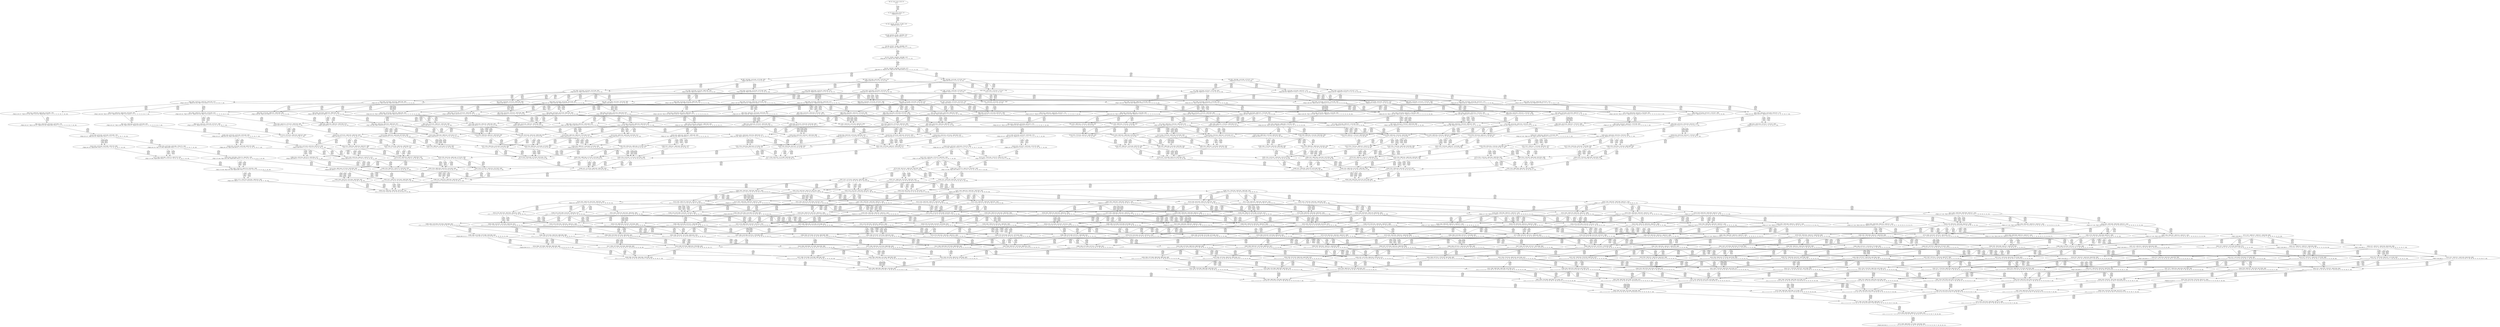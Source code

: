 digraph {
	S0[label="S0: [0, 0] [0, 0] [0, 0] [0, 0] \n{}{}"];
	S1[label="S1: [0, 0] [0, 0] [0, 0] [45, 57] \n{T0J0:45-57}{1}"];
	S2[label="S2: [45, 45] [45, 45] [45, 57] [89, 113] \n{T0J1:89-113}{1, 2}"];
	S3[label="S3: [45, 45] [45, 57] [81, 103] [89, 113] \n{T0J1:89-113, T0J2:81-103}{1, 2, 3}"];
	S4[label="S4: [45, 57] [57, 73] [81, 103] [89, 113] \n{T0J1:89-113, T0J2:81-103, T0J10:57-73}{1, 2, 3, 11}"];
	S5[label="S5: [57, 73] [81, 103] [82, 105] [89, 113] \n{T0J1:89-113, T0J2:81-103, T0J11:82-105}{1, 2, 3, 11, 12}"];
	S6[label="S6: [81, 103] [82, 105] [89, 113] [100, 127] \n{T0J1:89-113, T0J2:81-103, T0J11:82-105, T0J14:100-127}{1, 2, 3, 11, 12, 15}"];
	S7[label="S7: [82, 105] [89, 113] [100, 127] [103, 131] \n{T0J3:103-131}{1, 2, 3, 4, 11, 12, 15}"];
	S8[label="S8: [82, 102] [89, 113] [100, 127] [148, 185] \n{T0J12:148-185}{1, 2, 3, 11, 12, 13, 15}"];
	S9[label="S9: [100, 102] [100, 105] [100, 113] [128, 137] \n{T0J15:128-137}{1, 2, 3, 11, 12, 15, 16}"];
	S10[label="S10: [82, 105] [89, 113] [100, 127] [137, 172] \n{T0J19:137-172}{1, 2, 3, 11, 12, 15, 20}"];
	S11[label="S11: [89, 113] [97, 124] [100, 127] [103, 131] \n{T0J6:97-124}{1, 2, 3, 4, 7, 11, 12, 15}"];
	S12[label="S12: [89, 113] [100, 127] [103, 131] [148, 185] \n{T0J3:103-131, T0J12:148-185}{1, 2, 3, 4, 11, 12, 13, 15}"];
	S13[label="S13: [100, 113] [100, 127] [103, 131] [128, 137] \n{T0J3:103-131, T0J15:128-137}{1, 2, 3, 4, 11, 12, 15, 16}"];
	S14[label="S14: [89, 113] [100, 127] [103, 133] [137, 172] \n{T0J3:103-133, T0J19:137-172}{1, 2, 3, 4, 11, 12, 15, 20}"];
	S15[label="S15: [89, 113] [100, 127] [135, 169] [148, 185] \n{T0J12:148-185, T0J13:135-169}{1, 2, 3, 11, 12, 13, 14, 15}"];
	S16[label="S16: [100, 113] [100, 127] [128, 137] [148, 185] \n{T0J12:148-185, T0J15:128-137}{1, 2, 3, 11, 12, 13, 15, 16}"];
	S17[label="S17: [89, 113] [100, 127] [137, 172] [148, 185] \n{T0J12:148-185, T0J19:137-172}{1, 2, 3, 11, 12, 13, 15, 20}"];
	S18[label="S18: [100, 105] [100, 113] [125, 134] [128, 137] \n{T0J15:128-137, T0J16:125-134}{1, 2, 3, 11, 12, 15, 16, 17}"];
	S19[label="S19: [100, 113] [100, 127] [128, 137] [137, 172] \n{T0J15:128-137, T0J19:137-172}{1, 2, 3, 11, 12, 15, 16, 20}"];
	S20[label="S20: [103, 105] [103, 113] [103, 127] [147, 176] \n{}{1, 2, 3, 4, 5, 6, 11, 12, 15}"];
	S21[label="S21: [97, 124] [100, 127] [103, 131] [134, 170] \n{T0J7:134-170}{1, 2, 3, 4, 7, 8, 11, 12, 15}"];
	S22[label="S22: [97, 127] [100, 131] [103, 132] [148, 185] \n{T0J12:148-185}{1, 2, 3, 4, 7, 11, 12, 13, 15}"];
	S23[label="S23: [100, 127] [100, 131] [103, 132] [128, 137] \n{T0J15:128-137}{1, 2, 3, 4, 7, 11, 12, 15, 16}"];
	S24[label="S24: [97, 127] [100, 132] [103, 133] [137, 172] \n{T0J19:137-172}{1, 2, 3, 4, 7, 11, 12, 15, 20}"];
	S25[label="S25: [100, 127] [103, 141] [135, 169] [148, 185] \n{T0J3:103-141, T0J12:148-185, T0J13:135-169}{1, 2, 3, 4, 11, 12, 13, 14, 15}"];
	S26[label="S26: [100, 127] [103, 137] [128, 141] [148, 185] \n{T0J3:103-141, T0J12:148-185, T0J15:128-137}{1, 2, 3, 4, 11, 12, 13, 15, 16}"];
	S27[label="S27: [100, 127] [103, 141] [137, 172] [148, 185] \n{T0J3:103-141, T0J12:148-185, T0J19:137-172}{1, 2, 3, 4, 11, 12, 13, 15, 20}"];
	S28[label="S28: [100, 127] [103, 133] [125, 134] [128, 137] \n{T0J3:103-133, T0J15:128-137, T0J16:125-134}{1, 2, 3, 4, 11, 12, 15, 16, 17}"];
	S29[label="S29: [100, 127] [103, 137] [128, 141] [137, 172] \n{T0J3:103-141, T0J15:128-137, T0J19:137-172}{1, 2, 3, 4, 11, 12, 15, 16, 20}"];
	S30[label="S30: [100, 127] [128, 137] [135, 169] [148, 185] \n{T0J12:148-185, T0J13:135-169, T0J15:128-137}{1, 2, 3, 11, 12, 13, 14, 15, 16}"];
	S31[label="S31: [100, 127] [135, 169] [142, 172] [148, 185] \n{T0J12:148-185, T0J13:135-169, T0J19:137-172}{1, 2, 3, 11, 12, 13, 14, 15, 20}"];
	S32[label="S32: [100, 127] [125, 134] [128, 137] [148, 185] \n{T0J12:148-185, T0J15:128-137, T0J16:125-134}{1, 2, 3, 11, 12, 13, 15, 16, 17}"];
	S33[label="S33: [100, 127] [128, 137] [137, 172] [148, 185] \n{T0J12:148-185, T0J15:128-137, T0J19:137-172}{1, 2, 3, 11, 12, 13, 15, 16, 20}"];
	S34[label="S34: [100, 113] [113, 119] [125, 134] [128, 137] \n{T0J15:128-137, T0J16:125-134, T0J17:113-119}{1, 2, 3, 11, 12, 15, 16, 17, 18}"];
	S35[label="S35: [100, 127] [125, 134] [128, 137] [137, 172] \n{T0J15:128-137, T0J16:125-134, T0J19:137-172}{1, 2, 3, 11, 12, 15, 16, 17, 20}"];
	S36[label="S36: [103, 124] [103, 127] [103, 131] [147, 184] \n{}{1, 2, 3, 4, 5, 6, 7, 11, 12, 15}"];
	S37[label="S37: [103, 113] [103, 127] [147, 184] [148, 185] \n{T0J12:148-185}{1, 2, 3, 4, 5, 6, 11, 12, 13, 15}"];
	S38[label="S38: [103, 113] [103, 127] [128, 137] [147, 184] \n{T0J15:128-137}{1, 2, 3, 4, 5, 6, 11, 12, 15, 16}"];
	S39[label="S39: [103, 113] [103, 127] [137, 172] [147, 184] \n{T0J19:137-172}{1, 2, 3, 4, 5, 6, 11, 12, 15, 20}"];
	S40[label="S40: [100, 131] [103, 132] [134, 184] [148, 207] \n{T0J7:134-184, T0J12:148-207}{1, 2, 3, 4, 7, 8, 11, 12, 13, 15}"];
	S41[label="S41: [100, 131] [103, 132] [128, 139] [134, 184] \n{T0J7:134-184, T0J15:128-139}{1, 2, 3, 4, 7, 8, 11, 12, 15, 16}"];
	S42[label="S42: [100, 132] [103, 133] [134, 172] [142, 184] \n{T0J7:134-184, T0J19:137-174}{1, 2, 3, 4, 7, 8, 11, 12, 15, 20}"];
	S43[label="S43: [100, 141] [103, 146] [135, 169] [148, 185] \n{T0J12:148-185, T0J13:135-169}{1, 2, 3, 4, 7, 11, 12, 13, 14, 15}"];
	S44[label="S44: [100, 137] [103, 141] [128, 146] [148, 185] \n{T0J12:148-185, T0J15:128-137}{1, 2, 3, 4, 7, 11, 12, 13, 15, 16}"];
	S45[label="S45: [100, 141] [103, 146] [137, 172] [148, 185] \n{T0J12:148-185, T0J19:137-172}{1, 2, 3, 4, 7, 11, 12, 13, 15, 20}"];
	S46[label="S46: [100, 133] [103, 134] [125, 137] [128, 146] \n{T0J15:128-137}{1, 2, 3, 4, 7, 11, 12, 15, 16, 17}"];
	S47[label="S47: [100, 137] [103, 141] [128, 146] [137, 172] \n{T0J15:128-137, T0J19:137-172}{1, 2, 3, 4, 7, 11, 12, 15, 16, 20}"];
	S48[label="S48: [103, 137] [128, 155] [135, 169] [148, 185] \n{T0J3:103-155, T0J12:148-185, T0J13:135-169, T0J15:128-137}{1, 2, 3, 4, 11, 12, 13, 14, 15, 16}"];
	S49[label="S49: [103, 155] [135, 169] [142, 172] [148, 185] \n{T0J3:103-155, T0J12:148-185, T0J13:135-169, T0J19:137-172}{1, 2, 3, 4, 11, 12, 13, 14, 15, 20}"];
	S50[label="S50: [103, 134] [125, 137] [128, 155] [148, 185] \n{T0J3:103-155, T0J12:148-185, T0J15:128-137}{1, 2, 3, 4, 11, 12, 13, 15, 16, 17}"];
	S51[label="S51: [103, 137] [128, 155] [137, 172] [148, 185] \n{T0J3:103-155, T0J12:148-185, T0J15:128-137, T0J19:137-172}{1, 2, 3, 4, 11, 12, 13, 15, 16, 20}"];
	S52[label="S52: [103, 119] [113, 134] [125, 137] [128, 141] \n{T0J3:103-141, T0J15:128-137, T0J16:125-134, T0J17:113-119}{1, 2, 3, 4, 11, 12, 15, 16, 17, 18}"];
	S53[label="S53: [103, 134] [125, 137] [128, 155] [137, 172] \n{T0J3:103-155, T0J15:128-137, T0J19:137-172}{1, 2, 3, 4, 11, 12, 15, 16, 17, 20}"];
	S54[label="S54: [125, 134] [128, 137] [135, 169] [148, 185] \n{T0J12:148-185, T0J13:135-169, T0J15:128-137, T0J16:125-134}{1, 2, 3, 11, 12, 13, 14, 15, 16, 17}"];
	S55[label="S55: [128, 137] [135, 169] [142, 172] [148, 185] \n{T0J12:148-185, T0J13:135-169, T0J15:128-137, T0J19:137-172}{1, 2, 3, 11, 12, 13, 14, 15, 16, 20}"];
	S56[label="S56: [113, 119] [125, 134] [128, 137] [148, 185] \n{T0J12:148-185, T0J15:128-137, T0J16:125-134, T0J17:113-119}{1, 2, 3, 11, 12, 13, 15, 16, 17, 18}"];
	S57[label="S57: [125, 134] [128, 137] [137, 172] [148, 185] \n{T0J12:148-185, T0J15:128-137, T0J16:125-134, T0J19:137-172}{1, 2, 3, 11, 12, 13, 15, 16, 17, 20}"];
	S58[label="S58: [113, 119] [125, 134] [128, 137] [160, 178] \n{T0J15:128-137, T0J16:125-134, T0J17:113-119, T0J18:160-178}{1, 2, 3, 11, 12, 15, 16, 17, 18, 19}"];
	S59[label="S59: [113, 119] [125, 134] [128, 137] [137, 172] \n{T0J15:128-137, T0J16:125-134, T0J17:113-119, T0J19:137-172}{1, 2, 3, 11, 12, 15, 16, 17, 18, 20}"];
	S60[label="S60: [103, 127] [103, 131] [134, 181] [147, 195] \n{T0J7:134-181}{1, 2, 3, 4, 5, 6, 7, 8, 11, 12, 15}"];
	S61[label="S61: [103, 131] [103, 132] [147, 185] [148, 198] \n{T0J12:148-185}{1, 2, 3, 4, 5, 6, 7, 11, 12, 13, 15}"];
	S62[label="S62: [103, 131] [103, 132] [128, 137] [147, 198] \n{T0J15:128-137}{1, 2, 3, 4, 5, 6, 7, 11, 12, 15, 16}"];
	S63[label="S63: [103, 132] [103, 133] [137, 172] [147, 198] \n{T0J19:137-172}{1, 2, 3, 4, 5, 6, 7, 11, 12, 15, 20}"];
	S64[label="S64: [103, 127] [135, 169] [147, 185] [148, 198] \n{T0J12:148-185, T0J13:135-169}{1, 2, 3, 4, 5, 6, 11, 12, 13, 14, 15}"];
	S65[label="S65: [103, 127] [128, 137] [147, 185] [148, 198] \n{T0J12:148-185, T0J15:128-137}{1, 2, 3, 4, 5, 6, 11, 12, 13, 15, 16}"];
	S66[label="S66: [103, 127] [137, 172] [147, 185] [148, 198] \n{T0J12:148-185, T0J19:137-172}{1, 2, 3, 4, 5, 6, 11, 12, 13, 15, 20}"];
	S67[label="S67: [103, 127] [125, 134] [128, 137] [147, 198] \n{T0J15:128-137}{1, 2, 3, 4, 5, 6, 11, 12, 15, 16, 17}"];
	S68[label="S68: [103, 127] [128, 137] [137, 172] [147, 198] \n{T0J15:128-137, T0J19:137-172}{1, 2, 3, 4, 5, 6, 11, 12, 15, 16, 20}"];
	S69[label="S69: [103, 146] [134, 184] [145, 198] [148, 207] \n{T0J7:134-198, T0J12:148-207}{1, 2, 3, 4, 7, 8, 11, 12, 13, 14, 15}"];
	S70[label="S70: [103, 141] [128, 146] [134, 185] [148, 214] \n{T0J7:134-194, T0J12:148-214}{1, 2, 3, 4, 7, 8, 11, 12, 13, 15, 16}"];
	S71[label="S71: [103, 146] [134, 174] [142, 185] [148, 215] \n{T0J7:134-198, T0J12:148-215}{1, 2, 3, 4, 7, 8, 11, 12, 13, 15, 20}"];
	S72[label="S72: [103, 134] [125, 137] [128, 146] [134, 190] \n{T0J7:134-190}{1, 2, 3, 4, 7, 8, 11, 12, 15, 16, 17}"];
	S73[label="S73: [103, 141] [128, 146] [134, 174] [142, 194] \n{T0J7:134-194, T0J19:137-174}{1, 2, 3, 4, 7, 8, 11, 12, 15, 16, 20}"];
	S74[label="S74: [103, 155] [128, 156] [135, 169] [148, 185] \n{T0J12:148-185}{1, 2, 3, 4, 7, 11, 12, 13, 14, 15, 16}"];
	S75[label="S75: [103, 169] [135, 172] [142, 173] [148, 185] \n{}{1, 2, 3, 4, 7, 11, 12, 13, 14, 15, 20}"];
	S76[label="S76: [103, 137] [125, 153] [128, 155] [148, 185] \n{T0J12:148-185}{1, 2, 3, 4, 7, 11, 12, 13, 15, 16, 17}"];
	S77[label="S77: [103, 155] [128, 156] [137, 172] [148, 185] \n{T0J12:148-185, T0J19:137-172}{1, 2, 3, 4, 7, 11, 12, 13, 15, 16, 20}"];
	S78[label="S78: [103, 134] [113, 137] [125, 138] [128, 146] \n{T0J15:128-137}{1, 2, 3, 4, 7, 11, 12, 15, 16, 17, 18}"];
	S79[label="S79: [103, 137] [125, 153] [128, 155] [137, 172] \n{T0J19:137-172}{1, 2, 3, 4, 7, 11, 12, 15, 16, 17, 20}"];
	S80[label="S80: [128, 137] [135, 162] [147, 169] [148, 185] \n{T0J3:147-162, T0J12:148-185, T0J13:135-169}{1, 2, 3, 4, 11, 12, 13, 14, 15, 16, 17}"];
	S81[label="S81: [135, 165] [142, 169] [148, 172] [150, 185] \n{T0J3:150-165, T0J12:148-185, T0J19:137-172}{1, 2, 3, 4, 11, 12, 13, 14, 15, 16, 20}"];
	S82[label="S82: [125, 134] [128, 137] [135, 147] [148, 185] \n{T0J3:135-147, T0J12:148-185, T0J15:128-137, T0J16:125-134}{1, 2, 3, 4, 11, 12, 13, 15, 16, 17, 18}"];
	S83[label="S83: [128, 137] [137, 162] [147, 172] [148, 185] \n{T0J3:147-162, T0J12:148-185, T0J19:137-172}{1, 2, 3, 4, 11, 12, 13, 15, 16, 17, 20}"];
	S84[label="S84: [125, 134] [128, 137] [135, 147] [160, 178] \n{T0J3:135-147, T0J15:128-137, T0J16:125-134, T0J18:160-178}{1, 2, 3, 4, 11, 12, 15, 16, 17, 18, 19}"];
	S85[label="S85: [125, 134] [128, 137] [135, 147] [137, 172] \n{T0J3:135-147, T0J15:128-137, T0J16:125-134, T0J19:137-172}{1, 2, 3, 4, 11, 12, 15, 16, 17, 18, 20}"];
	S86[label="S86: [103, 132] [134, 185] [147, 202] [148, 210] \n{T0J7:134-188, T0J12:148-210}{1, 2, 3, 4, 5, 6, 7, 8, 11, 12, 13, 15}"];
	S87[label="S87: [103, 132] [128, 139] [134, 188] [147, 202] \n{T0J7:134-188}{1, 2, 3, 4, 5, 6, 7, 8, 11, 12, 15, 16}"];
	S88[label="S88: [103, 133] [134, 174] [142, 189] [147, 203] \n{T0J7:134-189, T0J19:137-174}{1, 2, 3, 4, 5, 6, 7, 8, 11, 12, 15, 20}"];
	S89[label="S89: [103, 146] [135, 169] [147, 185] [148, 212] \n{T0J12:148-185}{1, 2, 3, 4, 5, 6, 7, 11, 12, 13, 14, 15}"];
	S90[label="S90: [103, 141] [128, 146] [147, 185] [148, 208] \n{T0J12:148-185}{1, 2, 3, 4, 5, 6, 7, 11, 12, 13, 15, 16}"];
	S91[label="S91: [103, 146] [137, 172] [147, 185] [148, 212] \n{T0J12:148-185}{1, 2, 3, 4, 5, 6, 7, 11, 12, 13, 15, 20}"];
	S92[label="S92: [103, 134] [125, 137] [128, 146] [147, 204] \n{}{1, 2, 3, 4, 5, 6, 7, 11, 12, 15, 16, 17}"];
	S93[label="S93: [103, 141] [128, 146] [137, 172] [147, 208] \n{T0J19:137-172}{1, 2, 3, 4, 5, 6, 7, 11, 12, 15, 16, 20}"];
	S94[label="S94: [128, 137] [135, 169] [147, 185] [148, 208] \n{T0J12:148-185}{1, 2, 3, 4, 5, 6, 11, 12, 13, 14, 15, 16}"];
	S95[label="S95: [135, 169] [142, 172] [147, 185] [148, 226] \n{}{1, 2, 3, 4, 5, 6, 11, 12, 13, 14, 15, 20}"];
	S96[label="S96: [125, 134] [128, 137] [147, 185] [148, 205] \n{T0J12:148-185}{1, 2, 3, 4, 5, 6, 11, 12, 13, 15, 16, 17}"];
	S97[label="S97: [128, 137] [137, 172] [147, 185] [148, 208] \n{T0J12:148-185, T0J19:137-172}{1, 2, 3, 4, 5, 6, 11, 12, 13, 15, 16, 20}"];
	S98[label="S98: [113, 119] [125, 134] [128, 137] [147, 190] \n{T0J15:128-137, T0J16:125-134}{1, 2, 3, 4, 5, 6, 11, 12, 15, 16, 17, 18}"];
	S99[label="S99: [125, 134] [128, 137] [137, 172] [147, 205] \n{T0J19:137-172}{1, 2, 3, 4, 5, 6, 11, 12, 15, 16, 17, 20}"];
	S100[label="S100: [128, 181] [134, 185] [145, 208] [148, 214] \n{}{1, 2, 3, 4, 7, 8, 11, 12, 13, 14, 15, 16}"];
	S101[label="S101: [134, 184] [142, 196] [148, 213] [148, 221] \n{}{1, 2, 3, 4, 7, 8, 11, 12, 13, 14, 15, 20}"];
	S102[label="S102: [125, 153] [128, 155] [134, 190] [148, 217] \n{T0J7:134-194, T0J12:148-217}{1, 2, 3, 4, 7, 8, 11, 12, 13, 15, 16, 17}"];
	S103[label="S103: [128, 156] [134, 174] [142, 194] [148, 224] \n{}{1, 2, 3, 4, 7, 8, 11, 12, 13, 15, 16, 20}"];
	S104[label="S104: [113, 137] [125, 138] [128, 146] [134, 191] \n{T0J7:134-191}{1, 2, 3, 4, 7, 8, 11, 12, 15, 16, 17, 18}"];
	S105[label="S105: [125, 153] [128, 155] [134, 174] [142, 194] \n{T0J7:134-194, T0J19:137-174}{1, 2, 3, 4, 7, 8, 11, 12, 15, 16, 17, 20}"];
	S106[label="S106: [135, 156] [143, 162] [147, 169] [148, 185] \n{T0J3:147-162, T0J6:143-156, T0J12:148-185}{1, 2, 3, 4, 7, 11, 12, 13, 14, 15, 16, 17}"];
	S107[label="S107: [142, 169] [148, 172] [150, 183] [150, 185] \n{T0J6:150-183}{1, 2, 3, 4, 7, 11, 12, 13, 14, 15, 16, 20}"];
	S108[label="S108: [128, 137] [135, 147] [140, 153] [148, 185] \n{T0J3:135-147, T0J6:140-153, T0J12:148-185}{1, 2, 3, 4, 7, 11, 12, 13, 15, 16, 17, 18}"];
	S109[label="S109: [137, 156] [143, 162] [147, 172] [148, 185] \n{T0J3:147-162, T0J6:143-156, T0J12:148-185, T0J19:137-172}{1, 2, 3, 4, 7, 11, 12, 13, 15, 16, 17, 20}"];
	S110[label="S110: [128, 137] [135, 147] [140, 153] [160, 178] \n{T0J3:135-147, T0J6:140-153, T0J18:160-178}{1, 2, 3, 4, 7, 11, 12, 15, 16, 17, 18, 19}"];
	S111[label="S111: [128, 137] [135, 147] [137, 153] [140, 172] \n{T0J3:135-147, T0J6:140-153, T0J19:137-172}{1, 2, 3, 4, 7, 11, 12, 15, 16, 17, 18, 20}"];
	S112[label="S112: [134, 185] [145, 199] [147, 207] [148, 217] \n{T0J12:148-210}{1, 2, 3, 4, 5, 6, 7, 8, 11, 12, 13, 14, 15}"];
	S113[label="S113: [134, 146] [145, 184] [148, 207] [184, 226] \n{T0J12:148-207}{1, 2, 3, 4, 7, 8, 9, 10, 11, 12, 13, 14, 15}"];
	S114[label="S114: [128, 146] [134, 188] [147, 212] [148, 215] \n{T0J12:148-215}{1, 2, 3, 4, 5, 6, 7, 8, 11, 12, 13, 15, 16}"];
	S115[label="S115: [134, 146] [134, 185] [148, 214] [184, 221] \n{T0J12:148-214}{1, 2, 3, 4, 7, 8, 9, 10, 11, 12, 13, 15, 16}"];
	S116[label="S116: [134, 174] [142, 189] [147, 215] [148, 217] \n{T0J12:148-216}{1, 2, 3, 4, 5, 6, 7, 8, 11, 12, 13, 15, 20}"];
	S117[label="S117: [134, 174] [142, 185] [148, 215] [184, 226] \n{T0J12:148-215}{1, 2, 3, 4, 7, 8, 9, 10, 11, 12, 13, 15, 20}"];
	S118[label="S118: [125, 137] [128, 146] [134, 191] [147, 205] \n{T0J7:134-191}{1, 2, 3, 4, 5, 6, 7, 8, 11, 12, 15, 16, 17}"];
	S119[label="S119: [134, 134] [134, 137] [134, 146] [184, 197] \n{T0J8:184-197}{1, 2, 3, 4, 7, 8, 9, 10, 11, 12, 15, 16, 17}"];
	S120[label="S120: [134, 134] [134, 137] [134, 146] [198, 214] \n{T0J9:198-214}{1, 2, 3, 4, 7, 8, 9, 10, 11, 12, 15, 16, 17}"];
	S121[label="S121: [128, 146] [134, 174] [142, 198] [147, 212] \n{}{1, 2, 3, 4, 5, 6, 7, 8, 11, 12, 15, 16, 20}"];
	S122[label="S122: [134, 141] [134, 146] [142, 174] [184, 221] \n{}{1, 2, 3, 4, 7, 8, 9, 10, 11, 12, 15, 16, 20}"];
	S123[label="S123: [128, 156] [135, 169] [147, 185] [148, 226] \n{}{1, 2, 3, 4, 5, 6, 7, 11, 12, 13, 14, 15, 16}"];
	S124[label="S124: [135, 172] [142, 185] [147, 188] [148, 240] \n{}{1, 2, 3, 4, 5, 6, 7, 11, 12, 13, 14, 15, 20}"];
	S125[label="S125: [125, 153] [128, 155] [147, 185] [148, 208] \n{T0J12:148-185}{1, 2, 3, 4, 5, 6, 7, 11, 12, 13, 15, 16, 17}"];
	S126[label="S126: [128, 156] [137, 172] [147, 185] [148, 226] \n{}{1, 2, 3, 4, 5, 6, 7, 11, 12, 13, 15, 16, 20}"];
	S127[label="S127: [113, 137] [125, 138] [128, 146] [147, 205] \n{}{1, 2, 3, 4, 5, 6, 7, 11, 12, 15, 16, 17, 18}"];
	S128[label="S128: [125, 153] [128, 155] [137, 172] [147, 208] \n{T0J19:137-172}{1, 2, 3, 4, 5, 6, 7, 11, 12, 15, 16, 17, 20}"];
	S129[label="S129: [150, 169] [150, 172] [150, 185] [194, 236] \n{}{1, 2, 3, 4, 5, 6, 11, 12, 13, 14, 15, 16, 20}"];
	S130[label="S130: [128, 185] [134, 196] [148, 217] [153, 220] \n{}{1, 2, 3, 4, 7, 8, 11, 12, 13, 14, 15, 16, 17}"];
	S131[label="S131: [134, 196] [142, 199] [148, 223] [162, 224] \n{}{1, 2, 3, 4, 7, 8, 11, 12, 13, 14, 15, 16, 20}"];
	S132[label="S132: [125, 147] [128, 153] [134, 191] [173, 220] \n{T0J12:148-220}{1, 2, 3, 4, 7, 8, 11, 12, 13, 15, 16, 17, 18}"];
	S133[label="S133: [128, 162] [134, 174] [142, 194] [182, 236] \n{}{1, 2, 3, 4, 7, 8, 11, 12, 13, 15, 16, 17, 20}"];
	S134[label="S134: [135, 147] [140, 153] [160, 178] [173, 194] \n{T0J6:140-153, T0J7:173-194, T0J18:160-178}{1, 2, 3, 4, 7, 8, 11, 12, 15, 16, 17, 18, 19}"];
	S135[label="S135: [135, 147] [137, 153] [140, 172] [173, 194] \n{T0J6:140-153, T0J7:173-194, T0J19:137-172}{1, 2, 3, 4, 7, 8, 11, 12, 15, 16, 17, 18, 20}"];
	S136[label="S136: [134, 199] [145, 212] [148, 217] [162, 252] \n{}{1, 2, 3, 4, 5, 6, 7, 8, 11, 12, 13, 14, 15, 16}"];
	S137[label="S137: [134, 185] [145, 213] [148, 214] [184, 244] \n{}{1, 2, 3, 4, 7, 8, 9, 10, 11, 12, 13, 14, 15, 16}"];
	S138[label="S138: [142, 196] [147, 215] [148, 229] [178, 255] \n{}{1, 2, 3, 4, 5, 6, 7, 8, 11, 12, 13, 14, 15, 20}"];
	S139[label="S139: [142, 196] [148, 215] [148, 226] [184, 244] \n{}{1, 2, 3, 4, 7, 8, 9, 10, 11, 12, 13, 14, 15, 20}"];
	S140[label="S140: [128, 155] [134, 191] [147, 217] [169, 224] \n{}{1, 2, 3, 4, 5, 6, 7, 8, 11, 12, 13, 15, 16, 17}"];
	S141[label="S141: [134, 155] [134, 190] [148, 217] [184, 233] \n{}{1, 2, 3, 4, 7, 8, 9, 10, 11, 12, 13, 15, 16, 17}"];
	S142[label="S142: [134, 174] [142, 198] [147, 224] [172, 229] \n{}{1, 2, 3, 4, 5, 6, 7, 8, 11, 12, 13, 15, 16, 20}"];
	S143[label="S143: [134, 174] [142, 194] [148, 224] [184, 236] \n{}{1, 2, 3, 4, 7, 8, 9, 10, 11, 12, 13, 15, 16, 20}"];
	S144[label="S144: [125, 138] [128, 146] [134, 194] [157, 208] \n{}{1, 2, 3, 4, 5, 6, 7, 8, 11, 12, 15, 16, 17, 18}"];
	S145[label="S145: [134, 137] [134, 138] [134, 146] [184, 217] \n{}{1, 2, 3, 4, 7, 8, 9, 10, 11, 12, 15, 16, 17, 18}"];
	S146[label="S146: [128, 155] [134, 174] [142, 208] [169, 224] \n{}{1, 2, 3, 4, 5, 6, 7, 8, 11, 12, 15, 16, 17, 20}"];
	S147[label="S147: [134, 153] [134, 155] [142, 174] [184, 233] \n{}{1, 2, 3, 4, 7, 8, 9, 10, 11, 12, 15, 16, 17, 20}"];
	S148[label="S148: [147, 156] [147, 169] [148, 185] [191, 227] \n{}{1, 2, 3, 4, 5, 6, 7, 11, 12, 13, 14, 15, 16, 17}"];
	S149[label="S149: [148, 172] [150, 185] [150, 188] [186, 240] \n{}{1, 2, 3, 4, 5, 6, 7, 11, 12, 13, 14, 15, 16, 20}"];
	S150[label="S150: [135, 137] [140, 153] [148, 185] [179, 208] \n{T0J6:140-153, T0J12:148-185}{1, 2, 3, 4, 5, 6, 7, 11, 12, 13, 15, 16, 17, 18}"];
	S151[label="S151: [147, 156] [147, 172] [148, 185] [191, 227] \n{}{1, 2, 3, 4, 5, 6, 7, 11, 12, 13, 15, 16, 17, 20}"];
	S152[label="S152: [135, 137] [140, 153] [160, 178] [179, 208] \n{T0J6:140-153, T0J18:160-178}{1, 2, 3, 4, 5, 6, 7, 11, 12, 15, 16, 17, 18, 19}"];
	S153[label="S153: [135, 137] [137, 153] [140, 172] [179, 208] \n{T0J6:140-153, T0J19:137-172}{1, 2, 3, 4, 5, 6, 7, 11, 12, 15, 16, 17, 18, 20}"];
	S154[label="S154: [128, 181] [134, 196] [148, 217] [153, 220] \n{}{1, 2, 3, 4, 7, 8, 11, 12, 13, 14, 15, 16, 17, 18}"];
	S155[label="S155: [134, 196] [142, 199] [159, 229] [162, 236] \n{}{1, 2, 3, 4, 7, 8, 11, 12, 13, 14, 15, 16, 17, 20}"];
	S156[label="S156: [140, 153] [160, 178] [173, 194] [201, 230] \n{T0J7:173-194, T0J12:201-230, T0J18:160-178}{1, 2, 3, 4, 7, 8, 11, 12, 13, 15, 16, 17, 18, 19}"];
	S157[label="S157: [137, 153] [140, 172] [173, 194] [201, 230] \n{T0J7:173-194, T0J12:201-230}{1, 2, 3, 4, 7, 8, 11, 12, 13, 15, 16, 17, 18, 20}"];
	S158[label="S158: [145, 199] [147, 207] [148, 217] [184, 265] \n{}{1, 2, 3, 4, 5, 6, 7, 8, 9, 10, 11, 12, 13, 14, 15}"];
	S159[label="S159: [134, 188] [147, 214] [148, 217] [184, 226] \n{T0J12:148-215}{1, 2, 3, 4, 5, 6, 7, 8, 9, 10, 11, 12, 13, 15, 16}"];
	S160[label="S160: [142, 189] [147, 215] [148, 226] [184, 254] \n{}{1, 2, 3, 4, 5, 6, 7, 8, 9, 10, 11, 12, 13, 15, 20}"];
	S161[label="S161: [134, 137] [134, 146] [147, 205] [184, 217] \n{}{1, 2, 3, 4, 5, 6, 7, 8, 9, 10, 11, 12, 15, 16, 17}"];
	S162[label="S162: [134, 174] [142, 198] [147, 212] [184, 226] \n{}{1, 2, 3, 4, 5, 6, 7, 8, 9, 10, 11, 12, 15, 16, 20}"];
	S163[label="S163: [134, 212] [147, 217] [153, 231] [162, 256] \n{}{1, 2, 3, 4, 5, 6, 7, 8, 11, 12, 13, 14, 15, 16, 17}"];
	S164[label="S164: [134, 196] [148, 217] [153, 222] [184, 244] \n{}{1, 2, 3, 4, 7, 8, 9, 10, 11, 12, 13, 14, 15, 16, 17}"];
	S165[label="S165: [142, 215] [147, 229] [162, 231] [178, 267] \n{}{1, 2, 3, 4, 5, 6, 7, 8, 11, 12, 13, 14, 15, 16, 20}"];
	S166[label="S166: [142, 199] [148, 224] [162, 231] [184, 244] \n{}{1, 2, 3, 4, 7, 8, 9, 10, 11, 12, 13, 14, 15, 16, 20}"];
	S167[label="S167: [128, 153] [134, 194] [157, 218] [173, 221] \n{T0J12:148-221}{1, 2, 3, 4, 5, 6, 7, 8, 11, 12, 13, 15, 16, 17, 18}"];
	S168[label="S168: [134, 153] [134, 191] [173, 220] [184, 227] \n{T0J12:148-220}{1, 2, 3, 4, 7, 8, 9, 10, 11, 12, 13, 15, 16, 17, 18}"];
	S169[label="S169: [134, 174] [142, 208] [169, 233] [182, 238] \n{}{1, 2, 3, 4, 5, 6, 7, 8, 11, 12, 13, 15, 16, 17, 20}"];
	S170[label="S170: [134, 174] [142, 194] [182, 236] [184, 242] \n{}{1, 2, 3, 4, 7, 8, 9, 10, 11, 12, 13, 15, 16, 17, 20}"];
	S171[label="S171: [140, 153] [160, 178] [173, 194] [179, 218] \n{T0J7:173-194, T0J18:160-178}{1, 2, 3, 4, 5, 6, 7, 8, 11, 12, 15, 16, 17, 18, 19}"];
	S172[label="S172: [137, 153] [140, 172] [173, 194] [179, 218] \n{T0J7:173-194}{1, 2, 3, 4, 5, 6, 7, 8, 11, 12, 15, 16, 17, 18, 20}"];
	S173[label="S173: [134, 196] [148, 217] [153, 220] [188, 240] \n{T0J18:160-240}{1, 2, 3, 4, 7, 8, 11, 12, 13, 14, 15, 16, 17, 18, 19}"];
	S174[label="S174: [140, 181] [147, 199] [159, 229] [162, 236] \n{}{1, 2, 3, 4, 7, 8, 11, 12, 13, 14, 15, 16, 17, 18, 20}"];
	S175[label="S175: [145, 214] [148, 217] [162, 252] [184, 279] \n{}{1, 2, 3, 4, 5, 6, 7, 8, 9, 10, 11, 12, 13, 14, 15, 16}"];
	S176[label="S176: [147, 215] [148, 229] [178, 255] [186, 276] \n{}{1, 2, 3, 4, 5, 6, 7, 8, 9, 10, 11, 12, 13, 14, 15, 20}"];
	S177[label="S177: [134, 191] [147, 217] [169, 226] [184, 235] \n{}{1, 2, 3, 4, 5, 6, 7, 8, 9, 10, 11, 12, 13, 15, 16, 17}"];
	S178[label="S178: [142, 198] [147, 224] [172, 236] [184, 257] \n{}{1, 2, 3, 4, 5, 6, 7, 8, 9, 10, 11, 12, 13, 15, 16, 20}"];
	S179[label="S179: [134, 146] [134, 194] [157, 208] [184, 218] \n{}{1, 2, 3, 4, 5, 6, 7, 8, 9, 10, 11, 12, 15, 16, 17, 18}"];
	S180[label="S180: [134, 174] [142, 208] [169, 224] [184, 235] \n{}{1, 2, 3, 4, 5, 6, 7, 8, 9, 10, 11, 12, 15, 16, 17, 20}"];
	S181[label="S181: [134, 217] [147, 229] [153, 231] [162, 256] \n{}{1, 2, 3, 4, 5, 6, 7, 8, 11, 12, 13, 14, 15, 16, 17, 18}"];
	S182[label="S182: [134, 196] [148, 220] [153, 222] [184, 244] \n{}{1, 2, 3, 4, 7, 8, 9, 10, 11, 12, 13, 14, 15, 16, 17, 18}"];
	S183[label="S183: [142, 229] [159, 233] [162, 247] [178, 267] \n{}{1, 2, 3, 4, 5, 6, 7, 8, 11, 12, 13, 14, 15, 16, 17, 20}"];
	S184[label="S184: [142, 199] [159, 231] [162, 236] [184, 244] \n{}{1, 2, 3, 4, 7, 8, 9, 10, 11, 12, 13, 14, 15, 16, 17, 20}"];
	S185[label="S185: [160, 178] [173, 194] [179, 224] [201, 236] \n{T0J7:173-194, T0J12:201-236, T0J18:160-178}{1, 2, 3, 4, 5, 6, 7, 8, 11, 12, 13, 15, 16, 17, 18, 19}"];
	S186[label="S186: [140, 172] [173, 194] [179, 224] [201, 236] \n{T0J7:173-194, T0J12:201-236}{1, 2, 3, 4, 5, 6, 7, 8, 11, 12, 13, 15, 16, 17, 18, 20}"];
	S187[label="S187: [147, 217] [153, 229] [162, 236] [190, 240] \n{}{1, 2, 3, 4, 7, 8, 11, 12, 13, 14, 15, 16, 17, 18, 19, 20}"];
	S188[label="S188: [147, 217] [153, 246] [162, 256] [184, 292] \n{}{1, 2, 3, 4, 5, 6, 7, 8, 9, 10, 11, 12, 13, 14, 15, 16, 17}"];
	S189[label="S189: [147, 229] [162, 250] [178, 267] [186, 295] \n{}{1, 2, 3, 4, 5, 6, 7, 8, 9, 10, 11, 12, 13, 14, 15, 16, 20}"];
	S190[label="S190: [134, 194] [157, 220] [173, 224] [184, 233] \n{}{1, 2, 3, 4, 5, 6, 7, 8, 9, 10, 11, 12, 13, 15, 16, 17, 18}"];
	S191[label="S191: [142, 208] [169, 236] [182, 242] [184, 257] \n{}{1, 2, 3, 4, 5, 6, 7, 8, 9, 10, 11, 12, 13, 15, 16, 17, 20}"];
	S192[label="S192: [147, 229] [153, 231] [162, 256] [188, 293] \n{}{1, 2, 3, 4, 5, 6, 7, 8, 11, 12, 13, 14, 15, 16, 17, 18, 19}"];
	S193[label="S193: [148, 220] [153, 222] [184, 240] [188, 244] \n{}{1, 2, 3, 4, 7, 8, 9, 10, 11, 12, 13, 14, 15, 16, 17, 18, 19}"];
	S194[label="S194: [147, 233] [159, 245] [162, 247] [178, 267] \n{}{1, 2, 3, 4, 5, 6, 7, 8, 11, 12, 13, 14, 15, 16, 17, 18, 20}"];
	S195[label="S195: [147, 199] [159, 231] [162, 236] [184, 244] \n{}{1, 2, 3, 4, 7, 8, 9, 10, 11, 12, 13, 14, 15, 16, 17, 18, 20}"];
	S196[label="S196: [153, 178] [158, 229] [162, 236] [190, 240] \n{T0J20:158-178}{1, 2, 3, 4, 7, 8, 11, 12, 13, 14, 15, 16, 17, 18, 19, 20, 21}"];
	S197[label="S197: [149, 166] [153, 229] [162, 236] [190, 240] \n{T0J25:149-166}{1, 2, 3, 4, 7, 8, 11, 12, 13, 14, 15, 16, 17, 18, 19, 20, 26}"];
	S198[label="S198: [160, 228] [162, 229] [190, 236] [211, 240] \n{T0J26:211-228}{1, 2, 3, 4, 7, 8, 11, 12, 13, 14, 15, 16, 17, 18, 19, 20, 27}"];
	S199[label="S199: [147, 234] [153, 246] [162, 256] [184, 297] \n{}{1, 2, 3, 4, 5, 6, 7, 8, 9, 10, 11, 12, 13, 14, 15, 16, 17, 18}"];
	S200[label="S200: [159, 250] [162, 261] [178, 267] [186, 309] \n{}{1, 2, 3, 4, 5, 6, 7, 8, 9, 10, 11, 12, 13, 14, 15, 16, 17, 20}"];
	S201[label="S201: [173, 178] [179, 224] [201, 236] [223, 258] \n{T0J12:201-236}{1, 2, 3, 4, 5, 6, 7, 8, 9, 10, 11, 12, 13, 15, 16, 17, 18, 19}"];
	S202[label="S202: [153, 245] [162, 256] [178, 293] [191, 304] \n{}{1, 2, 3, 4, 5, 6, 7, 8, 11, 12, 13, 14, 15, 16, 17, 18, 19, 20}"];
	S203[label="S203: [153, 231] [162, 236] [184, 240] [197, 244] \n{}{1, 2, 3, 4, 7, 8, 9, 10, 11, 12, 13, 14, 15, 16, 17, 18, 19, 20}"];
	S204[label="S204: [158, 229] [162, 236] [190, 240] [217, 245] \n{T0J21:217-245}{1, 2, 3, 4, 7, 8, 11, 12, 13, 14, 15, 16, 17, 18, 19, 20, 21, 22}"];
	S205[label="S205: [153, 178] [158, 229] [162, 236] [190, 240] \n{}{1, 2, 3, 4, 7, 8, 11, 12, 13, 14, 15, 16, 17, 18, 19, 20, 21, 26}"];
	S206[label="S206: [160, 228] [162, 229] [190, 236] [211, 240] \n{T0J26:211-228}{1, 2, 3, 4, 7, 8, 11, 12, 13, 14, 15, 16, 17, 18, 19, 20, 21, 27}"];
	S207[label="S207: [160, 228] [162, 229] [190, 236] [211, 240] \n{T0J26:211-228}{1, 2, 3, 4, 7, 8, 11, 12, 13, 14, 15, 16, 17, 18, 19, 20, 26, 27}"];
	S208[label="S208: [153, 246] [162, 256] [184, 297] [192, 310] \n{}{1, 2, 3, 4, 5, 6, 7, 8, 9, 10, 11, 12, 13, 14, 15, 16, 17, 18, 19}"];
	S209[label="S209: [159, 261] [162, 267] [178, 267] [186, 313] \n{}{1, 2, 3, 4, 5, 6, 7, 8, 9, 10, 11, 12, 13, 14, 15, 16, 17, 18, 20}"];
	S210[label="S210: [158, 242] [162, 256] [178, 293] [191, 304] \n{}{1, 2, 3, 4, 5, 6, 7, 8, 11, 12, 13, 14, 15, 16, 17, 18, 19, 20, 21}"];
	S211[label="S211: [158, 229] [162, 236] [184, 240] [197, 244] \n{}{1, 2, 3, 4, 7, 8, 9, 10, 11, 12, 13, 14, 15, 16, 17, 18, 19, 20, 21}"];
	S212[label="S212: [153, 230] [162, 256] [178, 293] [191, 304] \n{}{1, 2, 3, 4, 5, 6, 7, 8, 11, 12, 13, 14, 15, 16, 17, 18, 19, 20, 26}"];
	S213[label="S213: [153, 229] [162, 236] [184, 240] [197, 244] \n{}{1, 2, 3, 4, 7, 8, 9, 10, 11, 12, 13, 14, 15, 16, 17, 18, 19, 20, 26}"];
	S214[label="S214: [162, 256] [178, 292] [191, 293] [211, 304] \n{}{1, 2, 3, 4, 5, 6, 7, 8, 11, 12, 13, 14, 15, 16, 17, 18, 19, 20, 27}"];
	S215[label="S215: [162, 229] [184, 236] [197, 240] [211, 244] \n{T0J26:211-228}{1, 2, 3, 4, 7, 8, 9, 10, 11, 12, 13, 14, 15, 16, 17, 18, 19, 20, 27}"];
	S216[label="S216: [162, 256] [178, 281] [191, 293] [201, 304] \n{T0J23:201-281}{1, 2, 3, 4, 5, 6, 7, 8, 11, 12, 13, 14, 15, 16, 17, 18, 19, 20, 24}"];
	S217[label="S217: [162, 228] [190, 236] [209, 240] [217, 245] \n{T0J21:217-245, T0J22:209-228}{1, 2, 3, 4, 7, 8, 11, 12, 13, 14, 15, 16, 17, 18, 19, 20, 21, 22, 23}"];
	S218[label="S218: [158, 229] [162, 236] [190, 240] [217, 245] \n{T0J21:217-245}{1, 2, 3, 4, 7, 8, 11, 12, 13, 14, 15, 16, 17, 18, 19, 20, 21, 22, 26}"];
	S219[label="S219: [162, 229] [190, 236] [211, 240] [217, 245] \n{T0J21:217-245, T0J26:211-228}{1, 2, 3, 4, 7, 8, 11, 12, 13, 14, 15, 16, 17, 18, 19, 20, 21, 22, 27}"];
	S220[label="S220: [160, 228] [162, 229] [190, 236] [211, 240] \n{T0J26:211-228}{1, 2, 3, 4, 7, 8, 11, 12, 13, 14, 15, 16, 17, 18, 19, 20, 21, 26, 27}"];
	S221[label="S221: [162, 267] [178, 297] [186, 313] [197, 337] \n{}{1, 2, 3, 4, 5, 6, 7, 8, 9, 10, 11, 12, 13, 14, 15, 16, 17, 18, 19, 20}"];
	S222[label="S222: [162, 256] [178, 293] [191, 304] [217, 309] \n{}{1, 2, 3, 4, 5, 6, 7, 8, 11, 12, 13, 14, 15, 16, 17, 18, 19, 20, 21, 22}"];
	S223[label="S223: [162, 236] [184, 240] [197, 244] [217, 245] \n{T0J21:217-245}{1, 2, 3, 4, 7, 8, 9, 10, 11, 12, 13, 14, 15, 16, 17, 18, 19, 20, 21, 22}"];
	S224[label="S224: [158, 242] [162, 256] [178, 293] [191, 304] \n{}{1, 2, 3, 4, 5, 6, 7, 8, 11, 12, 13, 14, 15, 16, 17, 18, 19, 20, 21, 26}"];
	S225[label="S225: [158, 229] [162, 236] [184, 240] [197, 244] \n{}{1, 2, 3, 4, 7, 8, 9, 10, 11, 12, 13, 14, 15, 16, 17, 18, 19, 20, 21, 26}"];
	S226[label="S226: [162, 256] [178, 292] [191, 293] [211, 304] \n{}{1, 2, 3, 4, 5, 6, 7, 8, 11, 12, 13, 14, 15, 16, 17, 18, 19, 20, 21, 27}"];
	S227[label="S227: [162, 229] [184, 236] [197, 240] [211, 244] \n{T0J26:211-228}{1, 2, 3, 4, 7, 8, 9, 10, 11, 12, 13, 14, 15, 16, 17, 18, 19, 20, 21, 27}"];
	S228[label="S228: [162, 256] [178, 292] [191, 293] [211, 304] \n{}{1, 2, 3, 4, 5, 6, 7, 8, 11, 12, 13, 14, 15, 16, 17, 18, 19, 20, 26, 27}"];
	S229[label="S229: [162, 229] [184, 236] [197, 240] [211, 244] \n{T0J26:211-228}{1, 2, 3, 4, 7, 8, 9, 10, 11, 12, 13, 14, 15, 16, 17, 18, 19, 20, 26, 27}"];
	S230[label="S230: [162, 256] [178, 281] [191, 293] [201, 304] \n{}{1, 2, 3, 4, 5, 6, 7, 8, 11, 12, 13, 14, 15, 16, 17, 18, 19, 20, 21, 24}"];
	S231[label="S231: [162, 256] [178, 281] [191, 293] [201, 304] \n{}{1, 2, 3, 4, 5, 6, 7, 8, 11, 12, 13, 14, 15, 16, 17, 18, 19, 20, 24, 26}"];
	S232[label="S232: [178, 281] [191, 292] [201, 293] [211, 304] \n{}{1, 2, 3, 4, 5, 6, 7, 8, 11, 12, 13, 14, 15, 16, 17, 18, 19, 20, 24, 27}"];
	S233[label="S233: [162, 228] [190, 236] [209, 240] [217, 245] \n{T0J21:217-245, T0J22:209-228}{1, 2, 3, 4, 7, 8, 11, 12, 13, 14, 15, 16, 17, 18, 19, 20, 21, 22, 23, 26}"];
	S234[label="S234: [190, 228] [209, 236] [213, 240] [217, 245] \n{T0J21:217-245, T0J22:209-228, T0J26:211-228}{1, 2, 3, 4, 7, 8, 11, 12, 13, 14, 15, 16, 17, 18, 19, 20, 21, 22, 23, 27}"];
	S235[label="S235: [162, 229] [190, 236] [211, 240] [217, 245] \n{T0J21:217-245, T0J26:211-228}{1, 2, 3, 4, 7, 8, 11, 12, 13, 14, 15, 16, 17, 18, 19, 20, 21, 22, 26, 27}"];
	S236[label="S236: [162, 289] [178, 297] [186, 313] [197, 337] \n{}{1, 2, 3, 4, 5, 6, 7, 8, 9, 10, 11, 12, 13, 14, 15, 16, 17, 18, 19, 20, 21}"];
	S237[label="S237: [162, 277] [178, 297] [186, 313] [197, 337] \n{}{1, 2, 3, 4, 5, 6, 7, 8, 9, 10, 11, 12, 13, 14, 15, 16, 17, 18, 19, 20, 26}"];
	S238[label="S238: [178, 297] [186, 313] [197, 337] [211, 338] \n{}{1, 2, 3, 4, 5, 6, 7, 8, 9, 10, 11, 12, 13, 14, 15, 16, 17, 18, 19, 20, 27}"];
	S239[label="S239: [178, 297] [186, 313] [197, 328] [204, 337] \n{}{1, 2, 3, 4, 5, 6, 7, 8, 9, 10, 11, 12, 13, 14, 15, 16, 17, 18, 19, 20, 24}"];
	S240[label="S240: [178, 292] [191, 293] [209, 304] [217, 309] \n{}{1, 2, 3, 4, 5, 6, 7, 8, 11, 12, 13, 14, 15, 16, 17, 18, 19, 20, 21, 22, 23}"];
	S241[label="S241: [184, 236] [197, 240] [212, 244] [217, 245] \n{T0J21:217-245, T0J22:209-228}{1, 2, 3, 4, 7, 8, 9, 10, 11, 12, 13, 14, 15, 16, 17, 18, 19, 20, 21, 22, 23}"];
	S242[label="S242: [162, 256] [178, 293] [191, 304] [217, 309] \n{}{1, 2, 3, 4, 5, 6, 7, 8, 11, 12, 13, 14, 15, 16, 17, 18, 19, 20, 21, 22, 26}"];
	S243[label="S243: [162, 236] [184, 240] [197, 244] [217, 245] \n{T0J21:217-245}{1, 2, 3, 4, 7, 8, 9, 10, 11, 12, 13, 14, 15, 16, 17, 18, 19, 20, 21, 22, 26}"];
	S244[label="S244: [178, 292] [191, 293] [211, 304] [217, 309] \n{}{1, 2, 3, 4, 5, 6, 7, 8, 11, 12, 13, 14, 15, 16, 17, 18, 19, 20, 21, 22, 27}"];
	S245[label="S245: [184, 236] [197, 240] [211, 244] [217, 245] \n{T0J21:217-245, T0J26:211-228}{1, 2, 3, 4, 7, 8, 9, 10, 11, 12, 13, 14, 15, 16, 17, 18, 19, 20, 21, 22, 27}"];
	S246[label="S246: [162, 256] [178, 292] [191, 293] [211, 304] \n{}{1, 2, 3, 4, 5, 6, 7, 8, 11, 12, 13, 14, 15, 16, 17, 18, 19, 20, 21, 26, 27}"];
	S247[label="S247: [162, 229] [184, 236] [197, 240] [211, 244] \n{T0J26:211-228}{1, 2, 3, 4, 7, 8, 9, 10, 11, 12, 13, 14, 15, 16, 17, 18, 19, 20, 21, 26, 27}"];
	S248[label="S248: [198, 297] [198, 313] [198, 337] [266, 360] \n{T0J24:266-360}{1, 2, 3, 4, 5, 6, 7, 8, 9, 10, 11, 12, 13, 14, 15, 16, 17, 18, 19, 20, 25}"];
	S249[label="S249: [178, 281] [191, 293] [201, 304] [217, 309] \n{}{1, 2, 3, 4, 5, 6, 7, 8, 11, 12, 13, 14, 15, 16, 17, 18, 19, 20, 21, 22, 24}"];
	S250[label="S250: [162, 256] [178, 281] [191, 293] [201, 304] \n{}{1, 2, 3, 4, 5, 6, 7, 8, 11, 12, 13, 14, 15, 16, 17, 18, 19, 20, 21, 24, 26}"];
	S251[label="S251: [178, 281] [191, 292] [201, 293] [211, 304] \n{}{1, 2, 3, 4, 5, 6, 7, 8, 11, 12, 13, 14, 15, 16, 17, 18, 19, 20, 21, 24, 27}"];
	S252[label="S252: [178, 281] [191, 292] [201, 293] [211, 304] \n{}{1, 2, 3, 4, 5, 6, 7, 8, 11, 12, 13, 14, 15, 16, 17, 18, 19, 20, 24, 26, 27}"];
	S253[label="S253: [190, 228] [209, 236] [213, 240] [217, 245] \n{T0J21:217-245, T0J22:209-228, T0J26:211-228}{1, 2, 3, 4, 7, 8, 11, 12, 13, 14, 15, 16, 17, 18, 19, 20, 21, 22, 23, 26, 27}"];
	S254[label="S254: [178, 297] [186, 313] [197, 337] [217, 370] \n{}{1, 2, 3, 4, 5, 6, 7, 8, 9, 10, 11, 12, 13, 14, 15, 16, 17, 18, 19, 20, 21, 22}"];
	S255[label="S255: [162, 297] [178, 313] [186, 321] [197, 337] \n{}{1, 2, 3, 4, 5, 6, 7, 8, 9, 10, 11, 12, 13, 14, 15, 16, 17, 18, 19, 20, 21, 26}"];
	S256[label="S256: [178, 311] [186, 313] [197, 337] [211, 338] \n{}{1, 2, 3, 4, 5, 6, 7, 8, 9, 10, 11, 12, 13, 14, 15, 16, 17, 18, 19, 20, 21, 27}"];
	S257[label="S257: [178, 299] [186, 313] [197, 337] [211, 370] \n{}{1, 2, 3, 4, 5, 6, 7, 8, 9, 10, 11, 12, 13, 14, 15, 16, 17, 18, 19, 20, 26, 27}"];
	S258[label="S258: [178, 311] [186, 313] [197, 337] [204, 342] \n{}{1, 2, 3, 4, 5, 6, 7, 8, 9, 10, 11, 12, 13, 14, 15, 16, 17, 18, 19, 20, 21, 24}"];
	S259[label="S259: [178, 299] [186, 313] [197, 337] [204, 360] \n{}{1, 2, 3, 4, 5, 6, 7, 8, 9, 10, 11, 12, 13, 14, 15, 16, 17, 18, 19, 20, 24, 26}"];
	S260[label="S260: [186, 313] [197, 337] [204, 338] [220, 361] \n{}{1, 2, 3, 4, 5, 6, 7, 8, 9, 10, 11, 12, 13, 14, 15, 16, 17, 18, 19, 20, 24, 27}"];
	S261[label="S261: [178, 292] [191, 293] [209, 304] [217, 309] \n{}{1, 2, 3, 4, 5, 6, 7, 8, 11, 12, 13, 14, 15, 16, 17, 18, 19, 20, 21, 22, 23, 26}"];
	S262[label="S262: [184, 236] [197, 240] [212, 244] [217, 245] \n{T0J21:217-245, T0J22:209-228}{1, 2, 3, 4, 7, 8, 9, 10, 11, 12, 13, 14, 15, 16, 17, 18, 19, 20, 21, 22, 23, 26}"];
	S263[label="S263: [191, 292] [209, 293] [217, 304] [229, 309] \n{}{1, 2, 3, 4, 5, 6, 7, 8, 11, 12, 13, 14, 15, 16, 17, 18, 19, 20, 21, 22, 23, 27}"];
	S264[label="S264: [178, 292] [191, 293] [211, 304] [217, 309] \n{}{1, 2, 3, 4, 5, 6, 7, 8, 11, 12, 13, 14, 15, 16, 17, 18, 19, 20, 21, 22, 26, 27}"];
	S265[label="S265: [184, 236] [197, 240] [211, 244] [217, 245] \n{T0J21:217-245, T0J26:211-228}{1, 2, 3, 4, 7, 8, 9, 10, 11, 12, 13, 14, 15, 16, 17, 18, 19, 20, 21, 22, 26, 27}"];
	S266[label="S266: [198, 311] [198, 313] [198, 337] [266, 374] \n{}{1, 2, 3, 4, 5, 6, 7, 8, 9, 10, 11, 12, 13, 14, 15, 16, 17, 18, 19, 20, 21, 25}"];
	S267[label="S267: [198, 299] [198, 313] [198, 337] [266, 391] \n{}{1, 2, 3, 4, 5, 6, 7, 8, 9, 10, 11, 12, 13, 14, 15, 16, 17, 18, 19, 20, 25, 26}"];
	S268[label="S268: [198, 313] [198, 337] [211, 338] [266, 382] \n{}{1, 2, 3, 4, 5, 6, 7, 8, 9, 10, 11, 12, 13, 14, 15, 16, 17, 18, 19, 20, 25, 27}"];
	S269[label="S269: [198, 313] [198, 337] [204, 350] [266, 382] \n{}{1, 2, 3, 4, 5, 6, 7, 8, 9, 10, 11, 12, 13, 14, 15, 16, 17, 18, 19, 20, 24, 25}"];
	S270[label="S270: [191, 292] [201, 293] [217, 304] [220, 309] \n{}{1, 2, 3, 4, 5, 6, 7, 8, 11, 12, 13, 14, 15, 16, 17, 18, 19, 20, 21, 22, 23, 24}"];
	S271[label="S271: [217, 280] [217, 293] [217, 304] [258, 309] \n{T0J27:258-280}{1, 2, 3, 4, 5, 6, 7, 8, 11, 12, 13, 14, 15, 16, 17, 18, 19, 20, 21, 22, 23, 28}"];
	S272[label="S272: [178, 281] [191, 293] [201, 304] [217, 309] \n{}{1, 2, 3, 4, 5, 6, 7, 8, 11, 12, 13, 14, 15, 16, 17, 18, 19, 20, 21, 22, 24, 26}"];
	S273[label="S273: [191, 292] [201, 293] [211, 304] [220, 309] \n{}{1, 2, 3, 4, 5, 6, 7, 8, 11, 12, 13, 14, 15, 16, 17, 18, 19, 20, 21, 22, 24, 27}"];
	S274[label="S274: [178, 281] [191, 292] [201, 293] [211, 304] \n{}{1, 2, 3, 4, 5, 6, 7, 8, 11, 12, 13, 14, 15, 16, 17, 18, 19, 20, 21, 24, 26, 27}"];
	S275[label="S275: [186, 313] [197, 337] [217, 361] [228, 372] \n{}{1, 2, 3, 4, 5, 6, 7, 8, 9, 10, 11, 12, 13, 14, 15, 16, 17, 18, 19, 20, 21, 22, 23}"];
	S276[label="S276: [178, 313] [186, 321] [197, 337] [217, 388] \n{}{1, 2, 3, 4, 5, 6, 7, 8, 9, 10, 11, 12, 13, 14, 15, 16, 17, 18, 19, 20, 21, 22, 26}"];
	S277[label="S277: [186, 313] [197, 337] [211, 338] [228, 392] \n{}{1, 2, 3, 4, 5, 6, 7, 8, 9, 10, 11, 12, 13, 14, 15, 16, 17, 18, 19, 20, 21, 22, 27}"];
	S278[label="S278: [178, 313] [186, 321] [197, 337] [211, 370] \n{}{1, 2, 3, 4, 5, 6, 7, 8, 9, 10, 11, 12, 13, 14, 15, 16, 17, 18, 19, 20, 21, 26, 27}"];
	S279[label="S279: [186, 313] [197, 337] [204, 350] [220, 392] \n{}{1, 2, 3, 4, 5, 6, 7, 8, 9, 10, 11, 12, 13, 14, 15, 16, 17, 18, 19, 20, 21, 22, 24}"];
	S280[label="S280: [178, 313] [186, 330] [197, 337] [204, 360] \n{}{1, 2, 3, 4, 5, 6, 7, 8, 9, 10, 11, 12, 13, 14, 15, 16, 17, 18, 19, 20, 21, 24, 26}"];
	S281[label="S281: [186, 327] [197, 337] [204, 338] [220, 364] \n{}{1, 2, 3, 4, 5, 6, 7, 8, 9, 10, 11, 12, 13, 14, 15, 16, 17, 18, 19, 20, 21, 24, 27}"];
	S282[label="S282: [186, 315] [197, 337] [204, 360] [220, 379] \n{}{1, 2, 3, 4, 5, 6, 7, 8, 9, 10, 11, 12, 13, 14, 15, 16, 17, 18, 19, 20, 24, 26, 27}"];
	S283[label="S283: [191, 292] [209, 293] [217, 304] [229, 309] \n{}{1, 2, 3, 4, 5, 6, 7, 8, 11, 12, 13, 14, 15, 16, 17, 18, 19, 20, 21, 22, 23, 26, 27}"];
	S284[label="S284: [198, 313] [198, 337] [217, 374] [266, 392] \n{}{1, 2, 3, 4, 5, 6, 7, 8, 9, 10, 11, 12, 13, 14, 15, 16, 17, 18, 19, 20, 21, 22, 25}"];
	S285[label="S285: [198, 313] [198, 321] [198, 337] [266, 391] \n{}{1, 2, 3, 4, 5, 6, 7, 8, 9, 10, 11, 12, 13, 14, 15, 16, 17, 18, 19, 20, 21, 25, 26}"];
	S286[label="S286: [198, 327] [198, 337] [211, 338] [266, 391] \n{}{1, 2, 3, 4, 5, 6, 7, 8, 9, 10, 11, 12, 13, 14, 15, 16, 17, 18, 19, 20, 21, 25, 27}"];
	S287[label="S287: [198, 313] [198, 337] [211, 370] [266, 391] \n{}{1, 2, 3, 4, 5, 6, 7, 8, 9, 10, 11, 12, 13, 14, 15, 16, 17, 18, 19, 20, 25, 26, 27}"];
	S288[label="S288: [198, 327] [198, 337] [204, 364] [266, 396] \n{}{1, 2, 3, 4, 5, 6, 7, 8, 9, 10, 11, 12, 13, 14, 15, 16, 17, 18, 19, 20, 21, 24, 25}"];
	S289[label="S289: [198, 315] [198, 337] [204, 360] [266, 400] \n{}{1, 2, 3, 4, 5, 6, 7, 8, 9, 10, 11, 12, 13, 14, 15, 16, 17, 18, 19, 20, 24, 25, 26}"];
	S290[label="S290: [198, 337] [204, 338] [220, 366] [266, 398] \n{}{1, 2, 3, 4, 5, 6, 7, 8, 9, 10, 11, 12, 13, 14, 15, 16, 17, 18, 19, 20, 24, 25, 27}"];
	S291[label="S291: [191, 292] [201, 293] [217, 304] [220, 309] \n{}{1, 2, 3, 4, 5, 6, 7, 8, 11, 12, 13, 14, 15, 16, 17, 18, 19, 20, 21, 22, 23, 24, 26}"];
	S292[label="S292: [217, 280] [217, 293] [217, 304] [258, 309] \n{T0J27:258-280}{1, 2, 3, 4, 5, 6, 7, 8, 11, 12, 13, 14, 15, 16, 17, 18, 19, 20, 21, 22, 23, 26, 28}"];
	S293[label="S293: [201, 292] [211, 293] [220, 304] [233, 309] \n{}{1, 2, 3, 4, 5, 6, 7, 8, 11, 12, 13, 14, 15, 16, 17, 18, 19, 20, 21, 22, 23, 24, 27}"];
	S294[label="S294: [217, 292] [217, 293] [229, 304] [258, 309] \n{T0J27:258-280}{1, 2, 3, 4, 5, 6, 7, 8, 11, 12, 13, 14, 15, 16, 17, 18, 19, 20, 21, 22, 23, 27, 28}"];
	S295[label="S295: [191, 292] [201, 293] [211, 304] [220, 309] \n{}{1, 2, 3, 4, 5, 6, 7, 8, 11, 12, 13, 14, 15, 16, 17, 18, 19, 20, 21, 22, 24, 26, 27}"];
	S296[label="S296: [266, 312] [266, 337] [266, 350] [296, 382] \n{T0J28:296-312}{1, 2, 3, 4, 5, 6, 7, 8, 9, 10, 11, 12, 13, 14, 15, 16, 17, 18, 19, 20, 24, 25, 29}"];
	S297[label="S297: [217, 281] [217, 293] [220, 304] [258, 309] \n{T0J27:258-280}{1, 2, 3, 4, 5, 6, 7, 8, 11, 12, 13, 14, 15, 16, 17, 18, 19, 20, 21, 22, 23, 24, 28}"];
	S298[label="S298: [186, 321] [197, 337] [217, 377] [228, 388] \n{}{1, 2, 3, 4, 5, 6, 7, 8, 9, 10, 11, 12, 13, 14, 15, 16, 17, 18, 19, 20, 21, 22, 23, 26}"];
	S299[label="S299: [197, 337] [211, 338] [228, 377] [237, 392] \n{}{1, 2, 3, 4, 5, 6, 7, 8, 9, 10, 11, 12, 13, 14, 15, 16, 17, 18, 19, 20, 21, 22, 23, 27}"];
	S300[label="S300: [186, 321] [197, 337] [211, 370] [228, 394] \n{}{1, 2, 3, 4, 5, 6, 7, 8, 9, 10, 11, 12, 13, 14, 15, 16, 17, 18, 19, 20, 21, 22, 26, 27}"];
	S301[label="S301: [197, 337] [204, 361] [220, 377] [228, 392] \n{}{1, 2, 3, 4, 5, 6, 7, 8, 9, 10, 11, 12, 13, 14, 15, 16, 17, 18, 19, 20, 21, 22, 23, 24}"];
	S302[label="S302: [217, 326] [217, 337] [228, 361] [258, 372] \n{}{1, 2, 3, 4, 5, 6, 7, 8, 9, 10, 11, 12, 13, 14, 15, 16, 17, 18, 19, 20, 21, 22, 23, 28}"];
	S303[label="S303: [186, 330] [197, 337] [204, 366] [220, 397] \n{}{1, 2, 3, 4, 5, 6, 7, 8, 9, 10, 11, 12, 13, 14, 15, 16, 17, 18, 19, 20, 21, 22, 24, 26}"];
	S304[label="S304: [197, 337] [204, 338] [220, 366] [228, 408] \n{}{1, 2, 3, 4, 5, 6, 7, 8, 9, 10, 11, 12, 13, 14, 15, 16, 17, 18, 19, 20, 21, 22, 24, 27}"];
	S305[label="S305: [186, 330] [197, 337] [204, 366] [220, 379] \n{}{1, 2, 3, 4, 5, 6, 7, 8, 9, 10, 11, 12, 13, 14, 15, 16, 17, 18, 19, 20, 21, 24, 26, 27}"];
	S306[label="S306: [198, 337] [217, 374] [228, 377] [266, 392] \n{}{1, 2, 3, 4, 5, 6, 7, 8, 9, 10, 11, 12, 13, 14, 15, 16, 17, 18, 19, 20, 21, 22, 23, 25}"];
	S307[label="S307: [198, 321] [198, 337] [217, 391] [266, 394] \n{}{1, 2, 3, 4, 5, 6, 7, 8, 9, 10, 11, 12, 13, 14, 15, 16, 17, 18, 19, 20, 21, 22, 25, 26}"];
	S308[label="S308: [198, 337] [211, 338] [228, 391] [266, 408] \n{}{1, 2, 3, 4, 5, 6, 7, 8, 9, 10, 11, 12, 13, 14, 15, 16, 17, 18, 19, 20, 21, 22, 25, 27}"];
	S309[label="S309: [198, 327] [198, 337] [211, 370] [266, 391] \n{}{1, 2, 3, 4, 5, 6, 7, 8, 9, 10, 11, 12, 13, 14, 15, 16, 17, 18, 19, 20, 21, 25, 26, 27}"];
	S310[label="S310: [198, 337] [204, 366] [220, 396] [266, 408] \n{}{1, 2, 3, 4, 5, 6, 7, 8, 9, 10, 11, 12, 13, 14, 15, 16, 17, 18, 19, 20, 21, 22, 24, 25}"];
	S311[label="S311: [198, 330] [198, 337] [204, 366] [266, 400] \n{}{1, 2, 3, 4, 5, 6, 7, 8, 9, 10, 11, 12, 13, 14, 15, 16, 17, 18, 19, 20, 21, 24, 25, 26}"];
	S312[label="S312: [198, 338] [204, 351] [220, 368] [266, 400] \n{}{1, 2, 3, 4, 5, 6, 7, 8, 9, 10, 11, 12, 13, 14, 15, 16, 17, 18, 19, 20, 21, 24, 25, 27}"];
	S313[label="S313: [198, 337] [204, 366] [220, 379] [266, 400] \n{}{1, 2, 3, 4, 5, 6, 7, 8, 9, 10, 11, 12, 13, 14, 15, 16, 17, 18, 19, 20, 24, 25, 26, 27}"];
	S314[label="S314: [201, 292] [211, 293] [220, 304] [233, 309] \n{}{1, 2, 3, 4, 5, 6, 7, 8, 11, 12, 13, 14, 15, 16, 17, 18, 19, 20, 21, 22, 23, 24, 26, 27}"];
	S315[label="S315: [217, 292] [217, 293] [229, 304] [258, 309] \n{T0J27:258-280}{1, 2, 3, 4, 5, 6, 7, 8, 11, 12, 13, 14, 15, 16, 17, 18, 19, 20, 21, 22, 23, 26, 27, 28}"];
	S316[label="S316: [266, 326] [266, 337] [266, 364] [296, 396] \n{}{1, 2, 3, 4, 5, 6, 7, 8, 9, 10, 11, 12, 13, 14, 15, 16, 17, 18, 19, 20, 21, 24, 25, 29}"];
	S317[label="S317: [266, 337] [266, 353] [266, 360] [296, 400] \n{}{1, 2, 3, 4, 5, 6, 7, 8, 9, 10, 11, 12, 13, 14, 15, 16, 17, 18, 19, 20, 24, 25, 26, 29}"];
	S318[label="S318: [266, 337] [266, 338] [266, 366] [296, 398] \n{T0J28:296-312}{1, 2, 3, 4, 5, 6, 7, 8, 9, 10, 11, 12, 13, 14, 15, 16, 17, 18, 19, 20, 24, 25, 27, 29}"];
	S319[label="S319: [217, 281] [217, 293] [220, 304] [258, 309] \n{T0J27:258-280}{1, 2, 3, 4, 5, 6, 7, 8, 11, 12, 13, 14, 15, 16, 17, 18, 19, 20, 21, 22, 23, 24, 26, 28}"];
	S320[label="S320: [217, 292] [220, 293] [233, 304] [258, 309] \n{T0J27:258-280}{1, 2, 3, 4, 5, 6, 7, 8, 11, 12, 13, 14, 15, 16, 17, 18, 19, 20, 21, 22, 23, 24, 27, 28}"];
	S321[label="S321: [197, 337] [211, 370] [228, 385] [237, 394] \n{}{1, 2, 3, 4, 5, 6, 7, 8, 9, 10, 11, 12, 13, 14, 15, 16, 17, 18, 19, 20, 21, 22, 23, 26, 27}"];
	S322[label="S322: [197, 339] [204, 374] [220, 394] [228, 397] \n{}{1, 2, 3, 4, 5, 6, 7, 8, 9, 10, 11, 12, 13, 14, 15, 16, 17, 18, 19, 20, 21, 22, 23, 24, 26}"];
	S323[label="S323: [217, 337] [217, 358] [228, 377] [258, 388] \n{}{1, 2, 3, 4, 5, 6, 7, 8, 9, 10, 11, 12, 13, 14, 15, 16, 17, 18, 19, 20, 21, 22, 23, 26, 28}"];
	S324[label="S324: [204, 338] [220, 377] [228, 401] [239, 408] \n{}{1, 2, 3, 4, 5, 6, 7, 8, 9, 10, 11, 12, 13, 14, 15, 16, 17, 18, 19, 20, 21, 22, 23, 24, 27}"];
	S325[label="S325: [217, 337] [228, 338] [237, 377] [258, 392] \n{}{1, 2, 3, 4, 5, 6, 7, 8, 9, 10, 11, 12, 13, 14, 15, 16, 17, 18, 19, 20, 21, 22, 23, 27, 28}"];
	S326[label="S326: [197, 337] [204, 368] [220, 379] [228, 411] \n{}{1, 2, 3, 4, 5, 6, 7, 8, 9, 10, 11, 12, 13, 14, 15, 16, 17, 18, 19, 20, 21, 22, 24, 26, 27}"];
	S327[label="S327: [217, 337] [220, 361] [228, 377] [258, 392] \n{}{1, 2, 3, 4, 5, 6, 7, 8, 9, 10, 11, 12, 13, 14, 15, 16, 17, 18, 19, 20, 21, 22, 23, 24, 28}"];
	S328[label="S328: [198, 337] [217, 385] [228, 391] [266, 394] \n{}{1, 2, 3, 4, 5, 6, 7, 8, 9, 10, 11, 12, 13, 14, 15, 16, 17, 18, 19, 20, 21, 22, 23, 25, 26}"];
	S329[label="S329: [211, 338] [228, 391] [237, 401] [266, 408] \n{}{1, 2, 3, 4, 5, 6, 7, 8, 9, 10, 11, 12, 13, 14, 15, 16, 17, 18, 19, 20, 21, 22, 23, 25, 27}"];
	S330[label="S330: [198, 337] [211, 370] [228, 391] [266, 408] \n{}{1, 2, 3, 4, 5, 6, 7, 8, 9, 10, 11, 12, 13, 14, 15, 16, 17, 18, 19, 20, 21, 22, 25, 26, 27}"];
	S331[label="S331: [204, 374] [220, 396] [228, 401] [266, 422] \n{}{1, 2, 3, 4, 5, 6, 7, 8, 9, 10, 11, 12, 13, 14, 15, 16, 17, 18, 19, 20, 21, 22, 23, 24, 25}"];
	S332[label="S332: [217, 337] [228, 374] [258, 377] [266, 392] \n{}{1, 2, 3, 4, 5, 6, 7, 8, 9, 10, 11, 12, 13, 14, 15, 16, 17, 18, 19, 20, 21, 22, 23, 25, 28}"];
	S333[label="S333: [198, 337] [204, 368] [220, 400] [266, 411] \n{}{1, 2, 3, 4, 5, 6, 7, 8, 9, 10, 11, 12, 13, 14, 15, 16, 17, 18, 19, 20, 21, 22, 24, 25, 26}"];
	S334[label="S334: [204, 351] [220, 368] [228, 400] [266, 419] \n{}{1, 2, 3, 4, 5, 6, 7, 8, 9, 10, 11, 12, 13, 14, 15, 16, 17, 18, 19, 20, 21, 22, 24, 25, 27}"];
	S335[label="S335: [198, 351] [204, 368] [220, 379] [266, 400] \n{}{1, 2, 3, 4, 5, 6, 7, 8, 9, 10, 11, 12, 13, 14, 15, 16, 17, 18, 19, 20, 21, 24, 25, 26, 27}"];
	S336[label="S336: [266, 337] [266, 366] [266, 396] [296, 408] \n{}{1, 2, 3, 4, 5, 6, 7, 8, 9, 10, 11, 12, 13, 14, 15, 16, 17, 18, 19, 20, 21, 22, 24, 25, 29}"];
	S337[label="S337: [266, 351] [266, 353] [266, 366] [296, 400] \n{}{1, 2, 3, 4, 5, 6, 7, 8, 9, 10, 11, 12, 13, 14, 15, 16, 17, 18, 19, 20, 21, 24, 25, 26, 29}"];
	S338[label="S338: [266, 338] [266, 351] [266, 368] [296, 400] \n{}{1, 2, 3, 4, 5, 6, 7, 8, 9, 10, 11, 12, 13, 14, 15, 16, 17, 18, 19, 20, 21, 24, 25, 27, 29}"];
	S339[label="S339: [266, 353] [266, 366] [266, 379] [296, 400] \n{}{1, 2, 3, 4, 5, 6, 7, 8, 9, 10, 11, 12, 13, 14, 15, 16, 17, 18, 19, 20, 24, 25, 26, 27, 29}"];
	S340[label="S340: [217, 292] [220, 293] [233, 304] [258, 309] \n{T0J27:258-280}{1, 2, 3, 4, 5, 6, 7, 8, 11, 12, 13, 14, 15, 16, 17, 18, 19, 20, 21, 22, 23, 24, 26, 27, 28}"];
	S341[label="S341: [204, 374] [220, 394] [228, 401] [239, 411] \n{}{1, 2, 3, 4, 5, 6, 7, 8, 9, 10, 11, 12, 13, 14, 15, 16, 17, 18, 19, 20, 21, 22, 23, 24, 26, 27}"];
	S342[label="S342: [217, 358] [228, 370] [237, 385] [258, 394] \n{}{1, 2, 3, 4, 5, 6, 7, 8, 9, 10, 11, 12, 13, 14, 15, 16, 17, 18, 19, 20, 21, 22, 23, 26, 27, 28}"];
	S343[label="S343: [217, 374] [220, 388] [228, 394] [258, 397] \n{}{1, 2, 3, 4, 5, 6, 7, 8, 9, 10, 11, 12, 13, 14, 15, 16, 17, 18, 19, 20, 21, 22, 23, 24, 26, 28}"];
	S344[label="S344: [220, 338] [228, 377] [239, 401] [258, 408] \n{}{1, 2, 3, 4, 5, 6, 7, 8, 9, 10, 11, 12, 13, 14, 15, 16, 17, 18, 19, 20, 21, 22, 23, 24, 27, 28}"];
	S345[label="S345: [211, 370] [228, 391] [237, 401] [266, 408] \n{}{1, 2, 3, 4, 5, 6, 7, 8, 9, 10, 11, 12, 13, 14, 15, 16, 17, 18, 19, 20, 21, 22, 23, 25, 26, 27}"];
	S346[label="S346: [204, 385] [220, 400] [228, 401] [266, 424] \n{}{1, 2, 3, 4, 5, 6, 7, 8, 9, 10, 11, 12, 13, 14, 15, 16, 17, 18, 19, 20, 21, 22, 23, 24, 25, 26}"];
	S347[label="S347: [217, 358] [228, 385] [258, 391] [266, 394] \n{}{1, 2, 3, 4, 5, 6, 7, 8, 9, 10, 11, 12, 13, 14, 15, 16, 17, 18, 19, 20, 21, 22, 23, 25, 26, 28}"];
	S348[label="S348: [220, 391] [228, 401] [239, 415] [266, 423] \n{}{1, 2, 3, 4, 5, 6, 7, 8, 9, 10, 11, 12, 13, 14, 15, 16, 17, 18, 19, 20, 21, 22, 23, 24, 25, 27}"];
	S349[label="S349: [228, 338] [237, 391] [258, 401] [266, 408] \n{}{1, 2, 3, 4, 5, 6, 7, 8, 9, 10, 11, 12, 13, 14, 15, 16, 17, 18, 19, 20, 21, 22, 23, 25, 27, 28}"];
	S350[label="S350: [204, 368] [220, 379] [228, 400] [266, 432] \n{}{1, 2, 3, 4, 5, 6, 7, 8, 9, 10, 11, 12, 13, 14, 15, 16, 17, 18, 19, 20, 21, 22, 24, 25, 26, 27}"];
	S351[label="S351: [220, 374] [228, 396] [258, 401] [266, 422] \n{}{1, 2, 3, 4, 5, 6, 7, 8, 9, 10, 11, 12, 13, 14, 15, 16, 17, 18, 19, 20, 21, 22, 23, 24, 25, 28}"];
	S352[label="S352: [266, 366] [266, 396] [266, 401] [296, 422] \n{}{1, 2, 3, 4, 5, 6, 7, 8, 9, 10, 11, 12, 13, 14, 15, 16, 17, 18, 19, 20, 21, 22, 23, 24, 25, 29}"];
	S353[label="S353: [266, 353] [266, 368] [266, 400] [296, 432] \n{}{1, 2, 3, 4, 5, 6, 7, 8, 9, 10, 11, 12, 13, 14, 15, 16, 17, 18, 19, 20, 21, 22, 24, 25, 26, 29}"];
	S354[label="S354: [266, 351] [266, 368] [266, 400] [296, 419] \n{}{1, 2, 3, 4, 5, 6, 7, 8, 9, 10, 11, 12, 13, 14, 15, 16, 17, 18, 19, 20, 21, 22, 24, 25, 27, 29}"];
	S355[label="S355: [266, 366] [266, 368] [266, 379] [296, 400] \n{}{1, 2, 3, 4, 5, 6, 7, 8, 9, 10, 11, 12, 13, 14, 15, 16, 17, 18, 19, 20, 21, 24, 25, 26, 27, 29}"];
	S356[label="S356: [220, 394] [228, 401] [239, 411] [258, 435] \n{}{1, 2, 3, 4, 5, 6, 7, 8, 9, 10, 11, 12, 13, 14, 15, 16, 17, 18, 19, 20, 21, 22, 23, 24, 26, 27, 28}"];
	S357[label="S357: [220, 400] [228, 401] [239, 432] [266, 459] \n{}{1, 2, 3, 4, 5, 6, 7, 8, 9, 10, 11, 12, 13, 14, 15, 16, 17, 18, 19, 20, 21, 22, 23, 24, 25, 26, 27}"];
	S358[label="S358: [228, 370] [237, 391] [258, 401] [266, 408] \n{}{1, 2, 3, 4, 5, 6, 7, 8, 9, 10, 11, 12, 13, 14, 15, 16, 17, 18, 19, 20, 21, 22, 23, 25, 26, 27, 28}"];
	S359[label="S359: [258, 325] [258, 370] [258, 385] [273, 394] \n{T0J29:273-325}{1, 2, 3, 4, 5, 6, 7, 8, 9, 10, 11, 12, 13, 14, 15, 16, 17, 18, 19, 20, 21, 22, 23, 26, 27, 28, 30}"];
	S360[label="S360: [220, 388] [228, 400] [258, 401] [266, 459] \n{}{1, 2, 3, 4, 5, 6, 7, 8, 9, 10, 11, 12, 13, 14, 15, 16, 17, 18, 19, 20, 21, 22, 23, 24, 25, 26, 28}"];
	S361[label="S361: [228, 391] [239, 401] [258, 415] [266, 423] \n{}{1, 2, 3, 4, 5, 6, 7, 8, 9, 10, 11, 12, 13, 14, 15, 16, 17, 18, 19, 20, 21, 22, 23, 24, 25, 27, 28}"];
	S362[label="S362: [266, 374] [266, 400] [266, 417] [296, 432] \n{}{1, 2, 3, 4, 5, 6, 7, 8, 9, 10, 11, 12, 13, 14, 15, 16, 17, 18, 19, 20, 21, 22, 23, 24, 25, 26, 29}"];
	S363[label="S363: [266, 368] [266, 401] [266, 415] [296, 423] \n{}{1, 2, 3, 4, 5, 6, 7, 8, 9, 10, 11, 12, 13, 14, 15, 16, 17, 18, 19, 20, 21, 22, 23, 24, 25, 27, 29}"];
	S364[label="S364: [266, 368] [266, 379] [266, 400] [296, 447] \n{}{1, 2, 3, 4, 5, 6, 7, 8, 9, 10, 11, 12, 13, 14, 15, 16, 17, 18, 19, 20, 21, 22, 24, 25, 26, 27, 29}"];
	S365[label="S365: [266, 326] [266, 396] [266, 401] [296, 422] \n{}{1, 2, 3, 4, 5, 6, 7, 8, 9, 10, 11, 12, 13, 14, 15, 16, 17, 18, 19, 20, 21, 22, 23, 24, 25, 28, 29}"];
	S366[label="S366: [228, 401] [239, 432] [258, 459] [266, 499] \n{}{1, 2, 3, 4, 5, 6, 7, 8, 9, 10, 11, 12, 13, 14, 15, 16, 17, 18, 19, 20, 21, 22, 23, 24, 25, 26, 27, 28}"];
	S367[label="S367: [258, 390] [258, 401] [258, 411] [273, 435] \n{}{1, 2, 3, 4, 5, 6, 7, 8, 9, 10, 11, 12, 13, 14, 15, 16, 17, 18, 19, 20, 21, 22, 23, 24, 26, 27, 28, 30}"];
	S368[label="S368: [266, 401] [266, 432] [266, 459] [296, 484] \n{}{1, 2, 3, 4, 5, 6, 7, 8, 9, 10, 11, 12, 13, 14, 15, 16, 17, 18, 19, 20, 21, 22, 23, 24, 25, 26, 27, 29}"];
	S369[label="S369: [258, 370] [258, 391] [266, 401] [273, 408] \n{}{1, 2, 3, 4, 5, 6, 7, 8, 9, 10, 11, 12, 13, 14, 15, 16, 17, 18, 19, 20, 21, 22, 23, 25, 26, 27, 28, 30}"];
	S370[label="S370: [266, 388] [266, 400] [266, 417] [296, 459] \n{}{1, 2, 3, 4, 5, 6, 7, 8, 9, 10, 11, 12, 13, 14, 15, 16, 17, 18, 19, 20, 21, 22, 23, 24, 25, 26, 28, 29}"];
	S371[label="S371: [266, 338] [266, 401] [266, 415] [296, 423] \n{}{1, 2, 3, 4, 5, 6, 7, 8, 9, 10, 11, 12, 13, 14, 15, 16, 17, 18, 19, 20, 21, 22, 23, 24, 25, 27, 28, 29}"];
	S372[label="S372: [266, 432] [266, 459] [266, 499] [296, 517] \n{}{1, 2, 3, 4, 5, 6, 7, 8, 9, 10, 11, 12, 13, 14, 15, 16, 17, 18, 19, 20, 21, 22, 23, 24, 25, 26, 27, 28, 29}"];
	S373[label="S373: [258, 432] [258, 459] [266, 497] [273, 499] \n{}{1, 2, 3, 4, 5, 6, 7, 8, 9, 10, 11, 12, 13, 14, 15, 16, 17, 18, 19, 20, 21, 22, 23, 24, 25, 26, 27, 28, 30}"];
	S374[label="S374: [266, 459] [266, 499] [273, 517] [296, 518] \n{}{1, 2, 3, 4, 5, 6, 7, 8, 9, 10, 11, 12, 13, 14, 15, 16, 17, 18, 19, 20, 21, 22, 23, 24, 25, 26, 27, 28, 29, 30}"];
	S375[label="S375: [296, 499] [296, 517] [296, 518] [348, 584] \n{T0J30:348-584}{1, 2, 3, 4, 5, 6, 7, 8, 9, 10, 11, 12, 13, 14, 15, 16, 17, 18, 19, 20, 21, 22, 23, 24, 25, 26, 27, 28, 29, 30, 31}"];
	S0 -> S1[label="T0 J0\nDL=3600\nES=0\nLS=0\nEF=45\nLF=57",fontsize=8];
	S1 -> S2[label="T0 J1\nDL=3600\nES=45\nLS=57\nEF=89\nLF=113",fontsize=8];
	S2 -> S3[label="T0 J2\nDL=3600\nES=45\nLS=57\nEF=81\nLF=103",fontsize=8];
	S3 -> S4[label="T0 J10\nDL=3600\nES=45\nLS=57\nEF=57\nLF=73",fontsize=8];
	S4 -> S5[label="T0 J11\nDL=3600\nES=57\nLS=73\nEF=82\nLF=105",fontsize=8];
	S5 -> S6[label="T0 J14\nDL=3600\nES=57\nLS=73\nEF=100\nLF=127",fontsize=8];
	S6 -> S7[label="T0 J3\nDL=3600\nES=81\nLS=103\nEF=103\nLF=131",fontsize=8];
	S6 -> S8[label="T0 J12\nDL=3600\nES=82\nLS=102\nEF=148\nLF=185",fontsize=8];
	S6 -> S9[label="T0 J15\nDL=3600\nES=100\nLS=102\nEF=128\nLF=137",fontsize=8];
	S6 -> S10[label="T0 J19\nDL=3600\nES=81\nLS=102\nEF=137\nLF=172",fontsize=8];
	S7 -> S20[label="T0 J4\nDL=3600\nES=103\nLS=105\nEF=147\nLF=161",fontsize=8];
	S7 -> S20[label="T0 J5\nDL=3600\nES=103\nLS=105\nEF=159\nLF=176",fontsize=8];
	S7 -> S11[label="T0 J6\nDL=3600\nES=82\nLS=105\nEF=97\nLF=124",fontsize=8];
	S7 -> S12[label="T0 J12\nDL=3600\nES=82\nLS=102\nEF=148\nLF=185",fontsize=8];
	S7 -> S13[label="T0 J15\nDL=3600\nES=100\nLS=102\nEF=128\nLF=137",fontsize=8];
	S7 -> S14[label="T0 J19\nDL=3600\nES=82\nLS=102\nEF=138\nLF=172",fontsize=8];
	S8 -> S12[label="T0 J3\nDL=3600\nES=82\nLS=102\nEF=104\nLF=130",fontsize=8];
	S8 -> S15[label="T0 J13\nDL=3600\nES=82\nLS=102\nEF=135\nLF=169",fontsize=8];
	S8 -> S16[label="T0 J15\nDL=3600\nES=100\nLS=102\nEF=128\nLF=137",fontsize=8];
	S8 -> S17[label="T0 J19\nDL=3600\nES=82\nLS=102\nEF=138\nLF=172",fontsize=8];
	S9 -> S13[label="T0 J3\nDL=3600\nES=100\nLS=102\nEF=122\nLF=130",fontsize=8];
	S9 -> S16[label="T0 J12\nDL=3600\nES=100\nLS=102\nEF=166\nLF=185",fontsize=8];
	S9 -> S18[label="T0 J16\nDL=3600\nES=100\nLS=102\nEF=125\nLF=134",fontsize=8];
	S9 -> S19[label="T0 J19\nDL=3600\nES=100\nLS=102\nEF=156\nLF=172",fontsize=8];
	S10 -> S14[label="T0 J3\nDL=3600\nES=82\nLS=105\nEF=104\nLF=133",fontsize=8];
	S10 -> S17[label="T0 J12\nDL=3600\nES=82\nLS=102\nEF=148\nLF=185",fontsize=8];
	S10 -> S19[label="T0 J15\nDL=3600\nES=100\nLS=102\nEF=128\nLF=137",fontsize=8];
	S11 -> S36[label="T0 J4\nDL=3600\nES=103\nLS=113\nEF=147\nLF=169",fontsize=8];
	S11 -> S36[label="T0 J5\nDL=3600\nES=103\nLS=113\nEF=159\nLF=184",fontsize=8];
	S11 -> S21[label="T0 J7\nDL=3600\nES=89\nLS=113\nEF=134\nLF=170",fontsize=8];
	S11 -> S22[label="T0 J12\nDL=3600\nES=89\nLS=102\nEF=155\nLF=185",fontsize=8];
	S11 -> S23[label="T0 J15\nDL=3600\nES=100\nLS=102\nEF=128\nLF=137",fontsize=8];
	S11 -> S24[label="T0 J19\nDL=3600\nES=89\nLS=102\nEF=145\nLF=172",fontsize=8];
	S12 -> S37[label="T0 J4\nDL=3600\nES=103\nLS=113\nEF=147\nLF=169",fontsize=8];
	S12 -> S37[label="T0 J5\nDL=3600\nES=103\nLS=113\nEF=159\nLF=184",fontsize=8];
	S12 -> S22[label="T0 J6\nDL=3600\nES=89\nLS=113\nEF=104\nLF=132",fontsize=8];
	S12 -> S25[label="T0 J13\nDL=3600\nES=89\nLS=102\nEF=142\nLF=169",fontsize=8];
	S12 -> S26[label="T0 J15\nDL=3600\nES=100\nLS=102\nEF=128\nLF=137",fontsize=8];
	S12 -> S27[label="T0 J19\nDL=3600\nES=89\nLS=102\nEF=145\nLF=172",fontsize=8];
	S13 -> S38[label="T0 J4\nDL=3600\nES=103\nLS=113\nEF=147\nLF=169",fontsize=8];
	S13 -> S38[label="T0 J5\nDL=3600\nES=103\nLS=113\nEF=159\nLF=184",fontsize=8];
	S13 -> S23[label="T0 J6\nDL=3600\nES=100\nLS=113\nEF=115\nLF=132",fontsize=8];
	S13 -> S26[label="T0 J12\nDL=3600\nES=100\nLS=102\nEF=166\nLF=185",fontsize=8];
	S13 -> S28[label="T0 J16\nDL=3600\nES=100\nLS=102\nEF=125\nLF=134",fontsize=8];
	S13 -> S29[label="T0 J19\nDL=3600\nES=100\nLS=102\nEF=156\nLF=172",fontsize=8];
	S14 -> S39[label="T0 J4\nDL=3600\nES=103\nLS=113\nEF=147\nLF=169",fontsize=8];
	S14 -> S39[label="T0 J5\nDL=3600\nES=103\nLS=113\nEF=159\nLF=184",fontsize=8];
	S14 -> S24[label="T0 J6\nDL=3600\nES=89\nLS=113\nEF=104\nLF=132",fontsize=8];
	S14 -> S27[label="T0 J12\nDL=3600\nES=89\nLS=102\nEF=155\nLF=185",fontsize=8];
	S14 -> S29[label="T0 J15\nDL=3600\nES=100\nLS=102\nEF=128\nLF=137",fontsize=8];
	S15 -> S25[label="T0 J3\nDL=3600\nES=89\nLS=113\nEF=111\nLF=141",fontsize=8];
	S15 -> S30[label="T0 J15\nDL=3600\nES=100\nLS=102\nEF=128\nLF=137",fontsize=8];
	S15 -> S31[label="T0 J19\nDL=3600\nES=89\nLS=102\nEF=145\nLF=172",fontsize=8];
	S16 -> S26[label="T0 J3\nDL=3600\nES=100\nLS=113\nEF=122\nLF=141",fontsize=8];
	S16 -> S30[label="T0 J13\nDL=3600\nES=100\nLS=102\nEF=153\nLF=169",fontsize=8];
	S16 -> S32[label="T0 J16\nDL=3600\nES=100\nLS=102\nEF=125\nLF=134",fontsize=8];
	S16 -> S33[label="T0 J19\nDL=3600\nES=100\nLS=102\nEF=156\nLF=172",fontsize=8];
	S17 -> S27[label="T0 J3\nDL=3600\nES=89\nLS=113\nEF=111\nLF=141",fontsize=8];
	S17 -> S31[label="T0 J13\nDL=3600\nES=89\nLS=102\nEF=142\nLF=169",fontsize=8];
	S17 -> S33[label="T0 J15\nDL=3600\nES=100\nLS=102\nEF=128\nLF=137",fontsize=8];
	S18 -> S28[label="T0 J3\nDL=3600\nES=100\nLS=105\nEF=122\nLF=133",fontsize=8];
	S18 -> S32[label="T0 J12\nDL=3600\nES=100\nLS=102\nEF=166\nLF=185",fontsize=8];
	S18 -> S34[label="T0 J17\nDL=3600\nES=100\nLS=102\nEF=113\nLF=119",fontsize=8];
	S18 -> S35[label="T0 J19\nDL=3600\nES=100\nLS=102\nEF=156\nLF=172",fontsize=8];
	S19 -> S29[label="T0 J3\nDL=3600\nES=100\nLS=113\nEF=122\nLF=141",fontsize=8];
	S19 -> S33[label="T0 J12\nDL=3600\nES=100\nLS=102\nEF=166\nLF=185",fontsize=8];
	S19 -> S35[label="T0 J16\nDL=3600\nES=100\nLS=102\nEF=125\nLF=134",fontsize=8];
	S20 -> S36[label="T0 J6\nDL=3600\nES=103\nLS=105\nEF=118\nLF=124",fontsize=8];
	S21 -> S60[label="T0 J4\nDL=3600\nES=103\nLS=124\nEF=147\nLF=180",fontsize=8];
	S21 -> S60[label="T0 J5\nDL=3600\nES=103\nLS=124\nEF=159\nLF=195",fontsize=8];
	S21 -> S40[label="T0 J12\nDL=3600\nES=97\nLS=124\nEF=163\nLF=207",fontsize=8];
	S21 -> S41[label="T0 J15\nDL=3600\nES=100\nLS=104\nEF=128\nLF=139",fontsize=8];
	S21 -> S42[label="T0 J19\nDL=3600\nES=97\nLS=104\nEF=153\nLF=174",fontsize=8];
	S22 -> S61[label="T0 J4\nDL=3600\nES=103\nLS=127\nEF=147\nLF=183",fontsize=8];
	S22 -> S61[label="T0 J5\nDL=3600\nES=103\nLS=127\nEF=159\nLF=198",fontsize=8];
	S22 -> S40[label="T0 J7\nDL=3600\nES=97\nLS=127\nEF=142\nLF=184",fontsize=8];
	S22 -> S43[label="T0 J13\nDL=3600\nES=97\nLS=102\nEF=150\nLF=169",fontsize=8];
	S22 -> S44[label="T0 J15\nDL=3600\nES=100\nLS=102\nEF=128\nLF=137",fontsize=8];
	S22 -> S45[label="T0 J19\nDL=3600\nES=97\nLS=102\nEF=153\nLF=172",fontsize=8];
	S23 -> S62[label="T0 J4\nDL=3600\nES=103\nLS=127\nEF=147\nLF=183",fontsize=8];
	S23 -> S62[label="T0 J5\nDL=3600\nES=103\nLS=127\nEF=159\nLF=198",fontsize=8];
	S23 -> S41[label="T0 J7\nDL=3600\nES=100\nLS=127\nEF=145\nLF=184",fontsize=8];
	S23 -> S44[label="T0 J12\nDL=3600\nES=100\nLS=102\nEF=166\nLF=185",fontsize=8];
	S23 -> S46[label="T0 J16\nDL=3600\nES=100\nLS=102\nEF=125\nLF=134",fontsize=8];
	S23 -> S47[label="T0 J19\nDL=3600\nES=100\nLS=102\nEF=156\nLF=172",fontsize=8];
	S24 -> S63[label="T0 J4\nDL=3600\nES=103\nLS=127\nEF=147\nLF=183",fontsize=8];
	S24 -> S63[label="T0 J5\nDL=3600\nES=103\nLS=127\nEF=159\nLF=198",fontsize=8];
	S24 -> S42[label="T0 J7\nDL=3600\nES=97\nLS=127\nEF=142\nLF=184",fontsize=8];
	S24 -> S45[label="T0 J12\nDL=3600\nES=97\nLS=102\nEF=163\nLF=185",fontsize=8];
	S24 -> S47[label="T0 J15\nDL=3600\nES=100\nLS=102\nEF=128\nLF=137",fontsize=8];
	S25 -> S64[label="T0 J4\nDL=3600\nES=103\nLS=127\nEF=147\nLF=183",fontsize=8];
	S25 -> S64[label="T0 J5\nDL=3600\nES=103\nLS=127\nEF=159\nLF=198",fontsize=8];
	S25 -> S43[label="T0 J6\nDL=3600\nES=100\nLS=127\nEF=115\nLF=146",fontsize=8];
	S25 -> S48[label="T0 J15\nDL=3600\nES=100\nLS=102\nEF=128\nLF=137",fontsize=8];
	S25 -> S49[label="T0 J19\nDL=3600\nES=100\nLS=102\nEF=156\nLF=172",fontsize=8];
	S26 -> S65[label="T0 J4\nDL=3600\nES=103\nLS=127\nEF=147\nLF=183",fontsize=8];
	S26 -> S65[label="T0 J5\nDL=3600\nES=103\nLS=127\nEF=159\nLF=198",fontsize=8];
	S26 -> S44[label="T0 J6\nDL=3600\nES=100\nLS=127\nEF=115\nLF=146",fontsize=8];
	S26 -> S48[label="T0 J13\nDL=3600\nES=100\nLS=102\nEF=153\nLF=169",fontsize=8];
	S26 -> S50[label="T0 J16\nDL=3600\nES=100\nLS=102\nEF=125\nLF=134",fontsize=8];
	S26 -> S51[label="T0 J19\nDL=3600\nES=100\nLS=102\nEF=156\nLF=172",fontsize=8];
	S27 -> S66[label="T0 J4\nDL=3600\nES=103\nLS=127\nEF=147\nLF=183",fontsize=8];
	S27 -> S66[label="T0 J5\nDL=3600\nES=103\nLS=127\nEF=159\nLF=198",fontsize=8];
	S27 -> S45[label="T0 J6\nDL=3600\nES=100\nLS=127\nEF=115\nLF=146",fontsize=8];
	S27 -> S49[label="T0 J13\nDL=3600\nES=100\nLS=102\nEF=153\nLF=169",fontsize=8];
	S27 -> S51[label="T0 J15\nDL=3600\nES=100\nLS=102\nEF=128\nLF=137",fontsize=8];
	S28 -> S67[label="T0 J4\nDL=3600\nES=103\nLS=127\nEF=147\nLF=183",fontsize=8];
	S28 -> S67[label="T0 J5\nDL=3600\nES=103\nLS=127\nEF=159\nLF=198",fontsize=8];
	S28 -> S46[label="T0 J6\nDL=3600\nES=100\nLS=127\nEF=115\nLF=146",fontsize=8];
	S28 -> S50[label="T0 J12\nDL=3600\nES=100\nLS=102\nEF=166\nLF=185",fontsize=8];
	S28 -> S52[label="T0 J17\nDL=3600\nES=100\nLS=102\nEF=113\nLF=119",fontsize=8];
	S28 -> S53[label="T0 J19\nDL=3600\nES=100\nLS=102\nEF=156\nLF=172",fontsize=8];
	S29 -> S68[label="T0 J4\nDL=3600\nES=103\nLS=127\nEF=147\nLF=183",fontsize=8];
	S29 -> S68[label="T0 J5\nDL=3600\nES=103\nLS=127\nEF=159\nLF=198",fontsize=8];
	S29 -> S47[label="T0 J6\nDL=3600\nES=100\nLS=127\nEF=115\nLF=146",fontsize=8];
	S29 -> S51[label="T0 J12\nDL=3600\nES=100\nLS=102\nEF=166\nLF=185",fontsize=8];
	S29 -> S53[label="T0 J16\nDL=3600\nES=100\nLS=102\nEF=125\nLF=134",fontsize=8];
	S30 -> S48[label="T0 J3\nDL=3600\nES=100\nLS=127\nEF=122\nLF=155",fontsize=8];
	S30 -> S54[label="T0 J16\nDL=3600\nES=100\nLS=102\nEF=125\nLF=134",fontsize=8];
	S30 -> S55[label="T0 J19\nDL=3600\nES=100\nLS=102\nEF=156\nLF=172",fontsize=8];
	S31 -> S49[label="T0 J3\nDL=3600\nES=100\nLS=127\nEF=122\nLF=155",fontsize=8];
	S31 -> S55[label="T0 J15\nDL=3600\nES=100\nLS=102\nEF=128\nLF=137",fontsize=8];
	S32 -> S50[label="T0 J3\nDL=3600\nES=100\nLS=127\nEF=122\nLF=155",fontsize=8];
	S32 -> S54[label="T0 J13\nDL=3600\nES=100\nLS=102\nEF=153\nLF=169",fontsize=8];
	S32 -> S56[label="T0 J17\nDL=3600\nES=100\nLS=102\nEF=113\nLF=119",fontsize=8];
	S32 -> S57[label="T0 J19\nDL=3600\nES=100\nLS=102\nEF=156\nLF=172",fontsize=8];
	S33 -> S51[label="T0 J3\nDL=3600\nES=100\nLS=127\nEF=122\nLF=155",fontsize=8];
	S33 -> S55[label="T0 J13\nDL=3600\nES=100\nLS=102\nEF=153\nLF=169",fontsize=8];
	S33 -> S57[label="T0 J16\nDL=3600\nES=100\nLS=102\nEF=125\nLF=134",fontsize=8];
	S34 -> S52[label="T0 J3\nDL=3600\nES=100\nLS=113\nEF=122\nLF=141",fontsize=8];
	S34 -> S56[label="T0 J12\nDL=3600\nES=100\nLS=102\nEF=166\nLF=185",fontsize=8];
	S34 -> S58[label="T0 J18\nDL=3600\nES=100\nLS=102\nEF=160\nLF=178",fontsize=8];
	S34 -> S59[label="T0 J19\nDL=3600\nES=100\nLS=102\nEF=156\nLF=172",fontsize=8];
	S35 -> S53[label="T0 J3\nDL=3600\nES=100\nLS=127\nEF=122\nLF=155",fontsize=8];
	S35 -> S57[label="T0 J12\nDL=3600\nES=100\nLS=102\nEF=166\nLF=185",fontsize=8];
	S35 -> S59[label="T0 J17\nDL=3600\nES=100\nLS=102\nEF=113\nLF=119",fontsize=8];
	S36 -> S60[label="T0 J7\nDL=3600\nES=103\nLS=124\nEF=148\nLF=181",fontsize=8];
	S37 -> S61[label="T0 J6\nDL=3600\nES=103\nLS=113\nEF=118\nLF=132",fontsize=8];
	S38 -> S62[label="T0 J6\nDL=3600\nES=103\nLS=113\nEF=118\nLF=132",fontsize=8];
	S39 -> S63[label="T0 J6\nDL=3600\nES=103\nLS=113\nEF=118\nLF=132",fontsize=8];
	S40 -> S86[label="T0 J4\nDL=3600\nES=103\nLS=131\nEF=147\nLF=187",fontsize=8];
	S40 -> S86[label="T0 J5\nDL=3600\nES=103\nLS=131\nEF=159\nLF=202",fontsize=8];
	S40 -> S69[label="T0 J13\nDL=3600\nES=100\nLS=131\nEF=153\nLF=198",fontsize=8];
	S40 -> S70[label="T0 J15\nDL=3600\nES=100\nLS=104\nEF=128\nLF=139",fontsize=8];
	S40 -> S71[label="T0 J19\nDL=3600\nES=100\nLS=104\nEF=156\nLF=174",fontsize=8];
	S41 -> S87[label="T0 J4\nDL=3600\nES=103\nLS=131\nEF=147\nLF=187",fontsize=8];
	S41 -> S87[label="T0 J5\nDL=3600\nES=103\nLS=131\nEF=159\nLF=202",fontsize=8];
	S41 -> S70[label="T0 J12\nDL=3600\nES=100\nLS=131\nEF=166\nLF=214",fontsize=8];
	S41 -> S72[label="T0 J16\nDL=3600\nES=100\nLS=104\nEF=125\nLF=136",fontsize=8];
	S41 -> S73[label="T0 J19\nDL=3600\nES=100\nLS=104\nEF=156\nLF=174",fontsize=8];
	S42 -> S88[label="T0 J4\nDL=3600\nES=103\nLS=132\nEF=147\nLF=188",fontsize=8];
	S42 -> S88[label="T0 J5\nDL=3600\nES=103\nLS=132\nEF=159\nLF=203",fontsize=8];
	S42 -> S71[label="T0 J12\nDL=3600\nES=100\nLS=132\nEF=166\nLF=215",fontsize=8];
	S42 -> S73[label="T0 J15\nDL=3600\nES=100\nLS=104\nEF=128\nLF=139",fontsize=8];
	S43 -> S89[label="T0 J4\nDL=3600\nES=103\nLS=141\nEF=147\nLF=197",fontsize=8];
	S43 -> S89[label="T0 J5\nDL=3600\nES=103\nLS=141\nEF=159\nLF=212",fontsize=8];
	S43 -> S69[label="T0 J7\nDL=3600\nES=100\nLS=141\nEF=145\nLF=198",fontsize=8];
	S43 -> S74[label="T0 J15\nDL=3600\nES=100\nLS=102\nEF=128\nLF=137",fontsize=8];
	S43 -> S75[label="T0 J19\nDL=3600\nES=100\nLS=102\nEF=156\nLF=172",fontsize=8];
	S44 -> S90[label="T0 J4\nDL=3600\nES=103\nLS=137\nEF=147\nLF=193",fontsize=8];
	S44 -> S90[label="T0 J5\nDL=3600\nES=103\nLS=137\nEF=159\nLF=208",fontsize=8];
	S44 -> S70[label="T0 J7\nDL=3600\nES=100\nLS=137\nEF=145\nLF=194",fontsize=8];
	S44 -> S74[label="T0 J13\nDL=3600\nES=100\nLS=102\nEF=153\nLF=169",fontsize=8];
	S44 -> S76[label="T0 J16\nDL=3600\nES=100\nLS=102\nEF=125\nLF=134",fontsize=8];
	S44 -> S77[label="T0 J19\nDL=3600\nES=100\nLS=102\nEF=156\nLF=172",fontsize=8];
	S45 -> S91[label="T0 J4\nDL=3600\nES=103\nLS=141\nEF=147\nLF=197",fontsize=8];
	S45 -> S91[label="T0 J5\nDL=3600\nES=103\nLS=141\nEF=159\nLF=212",fontsize=8];
	S45 -> S71[label="T0 J7\nDL=3600\nES=100\nLS=141\nEF=145\nLF=198",fontsize=8];
	S45 -> S75[label="T0 J13\nDL=3600\nES=100\nLS=102\nEF=153\nLF=169",fontsize=8];
	S45 -> S77[label="T0 J15\nDL=3600\nES=100\nLS=102\nEF=128\nLF=137",fontsize=8];
	S46 -> S92[label="T0 J4\nDL=3600\nES=103\nLS=133\nEF=147\nLF=189",fontsize=8];
	S46 -> S92[label="T0 J5\nDL=3600\nES=103\nLS=133\nEF=159\nLF=204",fontsize=8];
	S46 -> S72[label="T0 J7\nDL=3600\nES=100\nLS=133\nEF=145\nLF=190",fontsize=8];
	S46 -> S76[label="T0 J12\nDL=3600\nES=100\nLS=102\nEF=166\nLF=185",fontsize=8];
	S46 -> S78[label="T0 J17\nDL=3600\nES=100\nLS=102\nEF=113\nLF=119",fontsize=8];
	S46 -> S79[label="T0 J19\nDL=3600\nES=100\nLS=102\nEF=156\nLF=172",fontsize=8];
	S47 -> S93[label="T0 J4\nDL=3600\nES=103\nLS=137\nEF=147\nLF=193",fontsize=8];
	S47 -> S93[label="T0 J5\nDL=3600\nES=103\nLS=137\nEF=159\nLF=208",fontsize=8];
	S47 -> S73[label="T0 J7\nDL=3600\nES=100\nLS=137\nEF=145\nLF=194",fontsize=8];
	S47 -> S77[label="T0 J12\nDL=3600\nES=100\nLS=102\nEF=166\nLF=185",fontsize=8];
	S47 -> S79[label="T0 J16\nDL=3600\nES=100\nLS=102\nEF=125\nLF=134",fontsize=8];
	S48 -> S94[label="T0 J4\nDL=3600\nES=103\nLS=137\nEF=147\nLF=193",fontsize=8];
	S48 -> S94[label="T0 J5\nDL=3600\nES=103\nLS=137\nEF=159\nLF=208",fontsize=8];
	S48 -> S74[label="T0 J6\nDL=3600\nES=103\nLS=137\nEF=118\nLF=156",fontsize=8];
	S49 -> S95[label="T0 J4\nDL=3600\nES=103\nLS=155\nEF=147\nLF=211",fontsize=8];
	S49 -> S95[label="T0 J5\nDL=3600\nES=103\nLS=155\nEF=159\nLF=226",fontsize=8];
	S49 -> S75[label="T0 J6\nDL=3600\nES=103\nLS=154\nEF=118\nLF=173",fontsize=8];
	S50 -> S96[label="T0 J4\nDL=3600\nES=103\nLS=134\nEF=147\nLF=190",fontsize=8];
	S50 -> S96[label="T0 J5\nDL=3600\nES=103\nLS=134\nEF=159\nLF=205",fontsize=8];
	S50 -> S76[label="T0 J6\nDL=3600\nES=103\nLS=134\nEF=118\nLF=153",fontsize=8];
	S51 -> S97[label="T0 J4\nDL=3600\nES=103\nLS=137\nEF=147\nLF=193",fontsize=8];
	S51 -> S97[label="T0 J5\nDL=3600\nES=103\nLS=137\nEF=159\nLF=208",fontsize=8];
	S51 -> S77[label="T0 J6\nDL=3600\nES=103\nLS=137\nEF=118\nLF=156",fontsize=8];
	S52 -> S98[label="T0 J4\nDL=3600\nES=103\nLS=119\nEF=147\nLF=175",fontsize=8];
	S52 -> S98[label="T0 J5\nDL=3600\nES=103\nLS=119\nEF=159\nLF=190",fontsize=8];
	S52 -> S78[label="T0 J6\nDL=3600\nES=103\nLS=119\nEF=118\nLF=138",fontsize=8];
	S53 -> S99[label="T0 J4\nDL=3600\nES=103\nLS=134\nEF=147\nLF=190",fontsize=8];
	S53 -> S99[label="T0 J5\nDL=3600\nES=103\nLS=134\nEF=159\nLF=205",fontsize=8];
	S53 -> S79[label="T0 J6\nDL=3600\nES=103\nLS=134\nEF=118\nLF=153",fontsize=8];
	S54 -> S80[label="T0 J3\nDL=3600\nES=125\nLS=134\nEF=147\nLF=162",fontsize=8];
	S55 -> S81[label="T0 J3\nDL=3600\nES=128\nLS=137\nEF=150\nLF=165",fontsize=8];
	S56 -> S82[label="T0 J3\nDL=3600\nES=113\nLS=119\nEF=135\nLF=147",fontsize=8];
	S57 -> S83[label="T0 J3\nDL=3600\nES=125\nLS=134\nEF=147\nLF=162",fontsize=8];
	S58 -> S84[label="T0 J3\nDL=3600\nES=113\nLS=119\nEF=135\nLF=147",fontsize=8];
	S59 -> S85[label="T0 J3\nDL=3600\nES=113\nLS=119\nEF=135\nLF=147",fontsize=8];
	S60 -> S86[label="T0 J12\nDL=3600\nES=103\nLS=127\nEF=169\nLF=210",fontsize=8];
	S60 -> S87[label="T0 J15\nDL=3600\nES=103\nLS=104\nEF=131\nLF=139",fontsize=8];
	S60 -> S88[label="T0 J19\nDL=3600\nES=103\nLS=104\nEF=159\nLF=174",fontsize=8];
	S61 -> S86[label="T0 J7\nDL=3600\nES=103\nLS=131\nEF=148\nLF=188",fontsize=8];
	S62 -> S87[label="T0 J7\nDL=3600\nES=103\nLS=131\nEF=148\nLF=188",fontsize=8];
	S63 -> S88[label="T0 J7\nDL=3600\nES=103\nLS=132\nEF=148\nLF=189",fontsize=8];
	S64 -> S89[label="T0 J6\nDL=3600\nES=103\nLS=127\nEF=118\nLF=146",fontsize=8];
	S65 -> S90[label="T0 J6\nDL=3600\nES=103\nLS=127\nEF=118\nLF=146",fontsize=8];
	S66 -> S91[label="T0 J6\nDL=3600\nES=103\nLS=127\nEF=118\nLF=146",fontsize=8];
	S67 -> S92[label="T0 J6\nDL=3600\nES=103\nLS=127\nEF=118\nLF=146",fontsize=8];
	S68 -> S93[label="T0 J6\nDL=3600\nES=103\nLS=127\nEF=118\nLF=146",fontsize=8];
	S69 -> S112[label="T0 J4\nDL=3600\nES=103\nLS=146\nEF=147\nLF=202",fontsize=8];
	S69 -> S112[label="T0 J5\nDL=3600\nES=103\nLS=146\nEF=159\nLF=217",fontsize=8];
	S69 -> S113[label="T0 J8\nDL=3600\nES=134\nLS=146\nEF=184\nLF=209",fontsize=8];
	S69 -> S113[label="T0 J9\nDL=3600\nES=134\nLS=146\nEF=198\nLF=226",fontsize=8];
	S69 -> S100[label="T0 J15\nDL=3600\nES=103\nLS=146\nEF=131\nLF=181",fontsize=8];
	S69 -> S101[label="T0 J19\nDL=3600\nES=103\nLS=126\nEF=159\nLF=196",fontsize=8];
	S70 -> S114[label="T0 J4\nDL=3600\nES=103\nLS=141\nEF=147\nLF=197",fontsize=8];
	S70 -> S114[label="T0 J5\nDL=3600\nES=103\nLS=141\nEF=159\nLF=212",fontsize=8];
	S70 -> S115[label="T0 J8\nDL=3600\nES=134\nLS=141\nEF=184\nLF=204",fontsize=8];
	S70 -> S115[label="T0 J9\nDL=3600\nES=134\nLS=141\nEF=198\nLF=221",fontsize=8];
	S70 -> S100[label="T0 J13\nDL=3600\nES=103\nLS=141\nEF=156\nLF=208",fontsize=8];
	S70 -> S102[label="T0 J16\nDL=3600\nES=103\nLS=104\nEF=128\nLF=136",fontsize=8];
	S70 -> S103[label="T0 J19\nDL=3600\nES=103\nLS=104\nEF=159\nLF=174",fontsize=8];
	S71 -> S116[label="T0 J4\nDL=3600\nES=103\nLS=146\nEF=147\nLF=202",fontsize=8];
	S71 -> S116[label="T0 J5\nDL=3600\nES=103\nLS=146\nEF=159\nLF=217",fontsize=8];
	S71 -> S117[label="T0 J8\nDL=3600\nES=134\nLS=146\nEF=184\nLF=209",fontsize=8];
	S71 -> S117[label="T0 J9\nDL=3600\nES=134\nLS=146\nEF=198\nLF=226",fontsize=8];
	S71 -> S101[label="T0 J13\nDL=3600\nES=103\nLS=146\nEF=156\nLF=213",fontsize=8];
	S71 -> S103[label="T0 J15\nDL=3600\nES=103\nLS=104\nEF=131\nLF=139",fontsize=8];
	S72 -> S118[label="T0 J4\nDL=3600\nES=103\nLS=134\nEF=147\nLF=190",fontsize=8];
	S72 -> S118[label="T0 J5\nDL=3600\nES=103\nLS=134\nEF=159\nLF=205",fontsize=8];
	S72 -> S119[label="T0 J8\nDL=3600\nES=134\nLS=134\nEF=184\nLF=197",fontsize=8];
	S72 -> S120[label="T0 J9\nDL=3600\nES=134\nLS=134\nEF=198\nLF=214",fontsize=8];
	S72 -> S102[label="T0 J12\nDL=3600\nES=103\nLS=134\nEF=169\nLF=217",fontsize=8];
	S72 -> S104[label="T0 J17\nDL=3600\nES=103\nLS=104\nEF=116\nLF=121",fontsize=8];
	S72 -> S105[label="T0 J19\nDL=3600\nES=103\nLS=104\nEF=159\nLF=174",fontsize=8];
	S73 -> S121[label="T0 J4\nDL=3600\nES=103\nLS=141\nEF=147\nLF=197",fontsize=8];
	S73 -> S121[label="T0 J5\nDL=3600\nES=103\nLS=141\nEF=159\nLF=212",fontsize=8];
	S73 -> S122[label="T0 J8\nDL=3600\nES=134\nLS=141\nEF=184\nLF=204",fontsize=8];
	S73 -> S122[label="T0 J9\nDL=3600\nES=134\nLS=141\nEF=198\nLF=221",fontsize=8];
	S73 -> S103[label="T0 J12\nDL=3600\nES=103\nLS=141\nEF=169\nLF=224",fontsize=8];
	S73 -> S105[label="T0 J16\nDL=3600\nES=103\nLS=104\nEF=128\nLF=136",fontsize=8];
	S74 -> S123[label="T0 J4\nDL=3600\nES=103\nLS=155\nEF=147\nLF=211",fontsize=8];
	S74 -> S123[label="T0 J5\nDL=3600\nES=103\nLS=155\nEF=159\nLF=226",fontsize=8];
	S74 -> S100[label="T0 J7\nDL=3600\nES=103\nLS=155\nEF=148\nLF=212",fontsize=8];
	S75 -> S124[label="T0 J4\nDL=3600\nES=103\nLS=169\nEF=147\nLF=225",fontsize=8];
	S75 -> S124[label="T0 J5\nDL=3600\nES=103\nLS=169\nEF=159\nLF=240",fontsize=8];
	S75 -> S101[label="T0 J7\nDL=3600\nES=103\nLS=164\nEF=148\nLF=221",fontsize=8];
	S76 -> S125[label="T0 J4\nDL=3600\nES=103\nLS=137\nEF=147\nLF=193",fontsize=8];
	S76 -> S125[label="T0 J5\nDL=3600\nES=103\nLS=137\nEF=159\nLF=208",fontsize=8];
	S76 -> S102[label="T0 J7\nDL=3600\nES=103\nLS=137\nEF=148\nLF=194",fontsize=8];
	S77 -> S126[label="T0 J4\nDL=3600\nES=103\nLS=155\nEF=147\nLF=211",fontsize=8];
	S77 -> S126[label="T0 J5\nDL=3600\nES=103\nLS=155\nEF=159\nLF=226",fontsize=8];
	S77 -> S103[label="T0 J7\nDL=3600\nES=103\nLS=155\nEF=148\nLF=212",fontsize=8];
	S78 -> S127[label="T0 J4\nDL=3600\nES=103\nLS=134\nEF=147\nLF=190",fontsize=8];
	S78 -> S127[label="T0 J5\nDL=3600\nES=103\nLS=134\nEF=159\nLF=205",fontsize=8];
	S78 -> S104[label="T0 J7\nDL=3600\nES=103\nLS=134\nEF=148\nLF=191",fontsize=8];
	S79 -> S128[label="T0 J4\nDL=3600\nES=103\nLS=137\nEF=147\nLF=193",fontsize=8];
	S79 -> S128[label="T0 J5\nDL=3600\nES=103\nLS=137\nEF=159\nLF=208",fontsize=8];
	S79 -> S105[label="T0 J7\nDL=3600\nES=103\nLS=137\nEF=148\nLF=194",fontsize=8];
	S80 -> S106[label="T0 J6\nDL=3600\nES=128\nLS=137\nEF=143\nLF=156",fontsize=8];
	S81 -> S129[label="T0 J4\nDL=3600\nES=150\nLS=165\nEF=194\nLF=221",fontsize=8];
	S81 -> S129[label="T0 J5\nDL=3600\nES=150\nLS=165\nEF=206\nLF=236",fontsize=8];
	S81 -> S107[label="T0 J6\nDL=3600\nES=135\nLS=164\nEF=150\nLF=183",fontsize=8];
	S82 -> S108[label="T0 J6\nDL=3600\nES=125\nLS=134\nEF=140\nLF=153",fontsize=8];
	S83 -> S109[label="T0 J6\nDL=3600\nES=128\nLS=137\nEF=143\nLF=156",fontsize=8];
	S84 -> S110[label="T0 J6\nDL=3600\nES=125\nLS=134\nEF=140\nLF=153",fontsize=8];
	S85 -> S111[label="T0 J6\nDL=3600\nES=125\nLS=134\nEF=140\nLF=153",fontsize=8];
	S86 -> S112[label="T0 J13\nDL=3600\nES=103\nLS=132\nEF=156\nLF=199",fontsize=8];
	S86 -> S114[label="T0 J15\nDL=3600\nES=103\nLS=104\nEF=131\nLF=139",fontsize=8];
	S86 -> S116[label="T0 J19\nDL=3600\nES=103\nLS=104\nEF=159\nLF=174",fontsize=8];
	S87 -> S114[label="T0 J12\nDL=3600\nES=103\nLS=132\nEF=169\nLF=215",fontsize=8];
	S87 -> S118[label="T0 J16\nDL=3600\nES=103\nLS=104\nEF=128\nLF=136",fontsize=8];
	S87 -> S121[label="T0 J19\nDL=3600\nES=103\nLS=104\nEF=159\nLF=174",fontsize=8];
	S88 -> S116[label="T0 J12\nDL=3600\nES=103\nLS=133\nEF=169\nLF=216",fontsize=8];
	S88 -> S121[label="T0 J15\nDL=3600\nES=103\nLS=104\nEF=131\nLF=139",fontsize=8];
	S89 -> S112[label="T0 J7\nDL=3600\nES=103\nLS=146\nEF=148\nLF=203",fontsize=8];
	S90 -> S114[label="T0 J7\nDL=3600\nES=103\nLS=141\nEF=148\nLF=198",fontsize=8];
	S91 -> S116[label="T0 J7\nDL=3600\nES=103\nLS=146\nEF=148\nLF=203",fontsize=8];
	S92 -> S118[label="T0 J7\nDL=3600\nES=103\nLS=134\nEF=148\nLF=191",fontsize=8];
	S93 -> S121[label="T0 J7\nDL=3600\nES=103\nLS=141\nEF=148\nLF=198",fontsize=8];
	S94 -> S123[label="T0 J6\nDL=3600\nES=128\nLS=137\nEF=143\nLF=156",fontsize=8];
	S95 -> S124[label="T0 J6\nDL=3600\nES=135\nLS=169\nEF=150\nLF=188",fontsize=8];
	S96 -> S125[label="T0 J6\nDL=3600\nES=125\nLS=134\nEF=140\nLF=153",fontsize=8];
	S97 -> S126[label="T0 J6\nDL=3600\nES=128\nLS=137\nEF=143\nLF=156",fontsize=8];
	S98 -> S127[label="T0 J6\nDL=3600\nES=113\nLS=119\nEF=128\nLF=138",fontsize=8];
	S99 -> S128[label="T0 J6\nDL=3600\nES=125\nLS=134\nEF=140\nLF=153",fontsize=8];
	S100 -> S136[label="T0 J4\nDL=3600\nES=128\nLS=181\nEF=172\nLF=237",fontsize=8];
	S100 -> S136[label="T0 J5\nDL=3600\nES=128\nLS=181\nEF=184\nLF=252",fontsize=8];
	S100 -> S137[label="T0 J8\nDL=3600\nES=134\nLS=164\nEF=184\nLF=227",fontsize=8];
	S100 -> S137[label="T0 J9\nDL=3600\nES=134\nLS=164\nEF=198\nLF=244",fontsize=8];
	S100 -> S130[label="T0 J16\nDL=3600\nES=128\nLS=164\nEF=153\nLF=196",fontsize=8];
	S101 -> S138[label="T0 J4\nDL=3600\nES=134\nLS=184\nEF=178\nLF=240",fontsize=8];
	S101 -> S138[label="T0 J5\nDL=3600\nES=134\nLS=184\nEF=190\nLF=255",fontsize=8];
	S101 -> S139[label="T0 J8\nDL=3600\nES=134\nLS=164\nEF=184\nLF=227",fontsize=8];
	S101 -> S139[label="T0 J9\nDL=3600\nES=134\nLS=164\nEF=198\nLF=244",fontsize=8];
	S101 -> S131[label="T0 J15\nDL=3600\nES=134\nLS=164\nEF=162\nLF=199",fontsize=8];
	S102 -> S140[label="T0 J4\nDL=3600\nES=125\nLS=153\nEF=169\nLF=209",fontsize=8];
	S102 -> S140[label="T0 J5\nDL=3600\nES=125\nLS=153\nEF=181\nLF=224",fontsize=8];
	S102 -> S141[label="T0 J8\nDL=3600\nES=134\nLS=153\nEF=184\nLF=216",fontsize=8];
	S102 -> S141[label="T0 J9\nDL=3600\nES=134\nLS=153\nEF=198\nLF=233",fontsize=8];
	S102 -> S130[label="T0 J13\nDL=3600\nES=125\nLS=153\nEF=178\nLF=220",fontsize=8];
	S103 -> S142[label="T0 J4\nDL=3600\nES=128\nLS=156\nEF=172\nLF=212",fontsize=8];
	S103 -> S142[label="T0 J5\nDL=3600\nES=128\nLS=156\nEF=184\nLF=227",fontsize=8];
	S103 -> S143[label="T0 J8\nDL=3600\nES=134\nLS=156\nEF=184\nLF=219",fontsize=8];
	S103 -> S143[label="T0 J9\nDL=3600\nES=134\nLS=156\nEF=198\nLF=236",fontsize=8];
	S103 -> S131[label="T0 J13\nDL=3600\nES=128\nLS=156\nEF=181\nLF=223",fontsize=8];
	S104 -> S144[label="T0 J4\nDL=3600\nES=113\nLS=137\nEF=157\nLF=193",fontsize=8];
	S104 -> S144[label="T0 J5\nDL=3600\nES=113\nLS=137\nEF=169\nLF=208",fontsize=8];
	S104 -> S145[label="T0 J8\nDL=3600\nES=134\nLS=137\nEF=184\nLF=200",fontsize=8];
	S104 -> S145[label="T0 J9\nDL=3600\nES=134\nLS=137\nEF=198\nLF=217",fontsize=8];
	S104 -> S132[label="T0 J12\nDL=3600\nES=113\nLS=137\nEF=179\nLF=220",fontsize=8];
	S105 -> S146[label="T0 J4\nDL=3600\nES=125\nLS=153\nEF=169\nLF=209",fontsize=8];
	S105 -> S146[label="T0 J5\nDL=3600\nES=125\nLS=153\nEF=181\nLF=224",fontsize=8];
	S105 -> S147[label="T0 J8\nDL=3600\nES=134\nLS=153\nEF=184\nLF=216",fontsize=8];
	S105 -> S147[label="T0 J9\nDL=3600\nES=134\nLS=153\nEF=198\nLF=233",fontsize=8];
	S105 -> S133[label="T0 J12\nDL=3600\nES=125\nLS=153\nEF=191\nLF=236",fontsize=8];
	S106 -> S148[label="T0 J4\nDL=3600\nES=147\nLS=156\nEF=191\nLF=212",fontsize=8];
	S106 -> S148[label="T0 J5\nDL=3600\nES=147\nLS=156\nEF=203\nLF=227",fontsize=8];
	S106 -> S130[label="T0 J7\nDL=3600\nES=135\nLS=156\nEF=180\nLF=213",fontsize=8];
	S107 -> S149[label="T0 J4\nDL=3600\nES=142\nLS=169\nEF=186\nLF=225",fontsize=8];
	S107 -> S149[label="T0 J5\nDL=3600\nES=142\nLS=169\nEF=198\nLF=240",fontsize=8];
	S107 -> S131[label="T0 J7\nDL=3600\nES=142\nLS=164\nEF=187\nLF=221",fontsize=8];
	S108 -> S150[label="T0 J4\nDL=3600\nES=135\nLS=137\nEF=179\nLF=193",fontsize=8];
	S108 -> S150[label="T0 J5\nDL=3600\nES=135\nLS=137\nEF=191\nLF=208",fontsize=8];
	S108 -> S132[label="T0 J7\nDL=3600\nES=128\nLS=137\nEF=173\nLF=194",fontsize=8];
	S109 -> S151[label="T0 J4\nDL=3600\nES=147\nLS=156\nEF=191\nLF=212",fontsize=8];
	S109 -> S151[label="T0 J5\nDL=3600\nES=147\nLS=156\nEF=203\nLF=227",fontsize=8];
	S109 -> S133[label="T0 J7\nDL=3600\nES=137\nLS=156\nEF=182\nLF=213",fontsize=8];
	S110 -> S152[label="T0 J4\nDL=3600\nES=135\nLS=137\nEF=179\nLF=193",fontsize=8];
	S110 -> S152[label="T0 J5\nDL=3600\nES=135\nLS=137\nEF=191\nLF=208",fontsize=8];
	S110 -> S134[label="T0 J7\nDL=3600\nES=128\nLS=137\nEF=173\nLF=194",fontsize=8];
	S111 -> S153[label="T0 J4\nDL=3600\nES=135\nLS=137\nEF=179\nLF=193",fontsize=8];
	S111 -> S153[label="T0 J5\nDL=3600\nES=135\nLS=137\nEF=191\nLF=208",fontsize=8];
	S111 -> S135[label="T0 J7\nDL=3600\nES=128\nLS=137\nEF=173\nLF=194",fontsize=8];
	S112 -> S158[label="T0 J8\nDL=3600\nES=134\nLS=185\nEF=184\nLF=248",fontsize=8];
	S112 -> S158[label="T0 J9\nDL=3600\nES=134\nLS=185\nEF=198\nLF=265",fontsize=8];
	S112 -> S136[label="T0 J15\nDL=3600\nES=134\nLS=185\nEF=162\nLF=220",fontsize=8];
	S113 -> S158[label="T0 J4\nDL=3600\nES=134\nLS=146\nEF=178\nLF=202",fontsize=8];
	S113 -> S158[label="T0 J5\nDL=3600\nES=134\nLS=146\nEF=190\nLF=217",fontsize=8];
	S113 -> S137[label="T0 J15\nDL=3600\nES=134\nLS=146\nEF=162\nLF=181",fontsize=8];
	S114 -> S159[label="T0 J8\nDL=3600\nES=134\nLS=146\nEF=184\nLF=209",fontsize=8];
	S114 -> S159[label="T0 J9\nDL=3600\nES=134\nLS=146\nEF=198\nLF=226",fontsize=8];
	S114 -> S136[label="T0 J13\nDL=3600\nES=128\nLS=146\nEF=181\nLF=213",fontsize=8];
	S115 -> S159[label="T0 J4\nDL=3600\nES=134\nLS=146\nEF=178\nLF=202",fontsize=8];
	S115 -> S159[label="T0 J5\nDL=3600\nES=134\nLS=146\nEF=190\nLF=217",fontsize=8];
	S115 -> S137[label="T0 J13\nDL=3600\nES=134\nLS=146\nEF=187\nLF=213",fontsize=8];
	S116 -> S160[label="T0 J8\nDL=3600\nES=134\nLS=174\nEF=184\nLF=237",fontsize=8];
	S116 -> S160[label="T0 J9\nDL=3600\nES=134\nLS=174\nEF=198\nLF=254",fontsize=8];
	S116 -> S138[label="T0 J13\nDL=3600\nES=134\nLS=174\nEF=187\nLF=241",fontsize=8];
	S117 -> S160[label="T0 J4\nDL=3600\nES=134\nLS=174\nEF=178\nLF=230",fontsize=8];
	S117 -> S160[label="T0 J5\nDL=3600\nES=134\nLS=174\nEF=190\nLF=245",fontsize=8];
	S117 -> S139[label="T0 J13\nDL=3600\nES=134\nLS=164\nEF=187\nLF=231",fontsize=8];
	S118 -> S161[label="T0 J8\nDL=3600\nES=134\nLS=137\nEF=184\nLF=200",fontsize=8];
	S118 -> S161[label="T0 J9\nDL=3600\nES=134\nLS=137\nEF=198\nLF=217",fontsize=8];
	S118 -> S140[label="T0 J12\nDL=3600\nES=125\nLS=137\nEF=191\nLF=220",fontsize=8];
	S119 -> S161[label="T0 J4\nDL=3600\nES=134\nLS=134\nEF=178\nLF=190",fontsize=8];
	S119 -> S161[label="T0 J5\nDL=3600\nES=134\nLS=134\nEF=190\nLF=205",fontsize=8];
	S119 -> S141[label="T0 J12\nDL=3600\nES=134\nLS=134\nEF=200\nLF=217",fontsize=8];
	S120 -> S161[label="T0 J4\nDL=3600\nES=134\nLS=134\nEF=178\nLF=190",fontsize=8];
	S120 -> S161[label="T0 J5\nDL=3600\nES=134\nLS=134\nEF=190\nLF=205",fontsize=8];
	S120 -> S141[label="T0 J12\nDL=3600\nES=134\nLS=134\nEF=200\nLF=217",fontsize=8];
	S121 -> S162[label="T0 J8\nDL=3600\nES=134\nLS=146\nEF=184\nLF=209",fontsize=8];
	S121 -> S162[label="T0 J9\nDL=3600\nES=134\nLS=146\nEF=198\nLF=226",fontsize=8];
	S121 -> S142[label="T0 J12\nDL=3600\nES=128\nLS=146\nEF=194\nLF=229",fontsize=8];
	S122 -> S162[label="T0 J4\nDL=3600\nES=134\nLS=141\nEF=178\nLF=197",fontsize=8];
	S122 -> S162[label="T0 J5\nDL=3600\nES=134\nLS=141\nEF=190\nLF=212",fontsize=8];
	S122 -> S143[label="T0 J12\nDL=3600\nES=134\nLS=141\nEF=200\nLF=224",fontsize=8];
	S123 -> S136[label="T0 J7\nDL=3600\nES=128\nLS=156\nEF=173\nLF=213",fontsize=8];
	S124 -> S138[label="T0 J7\nDL=3600\nES=135\nLS=172\nEF=180\nLF=229",fontsize=8];
	S125 -> S140[label="T0 J7\nDL=3600\nES=125\nLS=153\nEF=170\nLF=210",fontsize=8];
	S126 -> S142[label="T0 J7\nDL=3600\nES=128\nLS=156\nEF=173\nLF=213",fontsize=8];
	S127 -> S144[label="T0 J7\nDL=3600\nES=113\nLS=137\nEF=158\nLF=194",fontsize=8];
	S128 -> S146[label="T0 J7\nDL=3600\nES=125\nLS=153\nEF=170\nLF=210",fontsize=8];
	S129 -> S149[label="T0 J6\nDL=3600\nES=150\nLS=169\nEF=165\nLF=188",fontsize=8];
	S130 -> S163[label="T0 J4\nDL=3600\nES=128\nLS=185\nEF=172\nLF=241",fontsize=8];
	S130 -> S163[label="T0 J5\nDL=3600\nES=128\nLS=185\nEF=184\nLF=256",fontsize=8];
	S130 -> S164[label="T0 J8\nDL=3600\nES=134\nLS=164\nEF=184\nLF=227",fontsize=8];
	S130 -> S164[label="T0 J9\nDL=3600\nES=134\nLS=164\nEF=198\nLF=244",fontsize=8];
	S130 -> S154[label="T0 J17\nDL=3600\nES=128\nLS=164\nEF=141\nLF=181",fontsize=8];
	S131 -> S165[label="T0 J4\nDL=3600\nES=134\nLS=196\nEF=178\nLF=252",fontsize=8];
	S131 -> S165[label="T0 J5\nDL=3600\nES=134\nLS=196\nEF=190\nLF=267",fontsize=8];
	S131 -> S166[label="T0 J8\nDL=3600\nES=134\nLS=164\nEF=184\nLF=227",fontsize=8];
	S131 -> S166[label="T0 J9\nDL=3600\nES=134\nLS=164\nEF=198\nLF=244",fontsize=8];
	S131 -> S155[label="T0 J16\nDL=3600\nES=134\nLS=164\nEF=159\nLF=196",fontsize=8];
	S132 -> S167[label="T0 J4\nDL=3600\nES=125\nLS=147\nEF=169\nLF=203",fontsize=8];
	S132 -> S167[label="T0 J5\nDL=3600\nES=125\nLS=147\nEF=181\nLF=218",fontsize=8];
	S132 -> S168[label="T0 J8\nDL=3600\nES=134\nLS=147\nEF=184\nLF=210",fontsize=8];
	S132 -> S168[label="T0 J9\nDL=3600\nES=134\nLS=147\nEF=198\nLF=227",fontsize=8];
	S132 -> S154[label="T0 J13\nDL=3600\nES=125\nLS=147\nEF=178\nLF=214",fontsize=8];
	S133 -> S169[label="T0 J4\nDL=3600\nES=128\nLS=162\nEF=172\nLF=218",fontsize=8];
	S133 -> S169[label="T0 J5\nDL=3600\nES=128\nLS=162\nEF=184\nLF=233",fontsize=8];
	S133 -> S170[label="T0 J8\nDL=3600\nES=134\nLS=162\nEF=184\nLF=225",fontsize=8];
	S133 -> S170[label="T0 J9\nDL=3600\nES=134\nLS=162\nEF=198\nLF=242",fontsize=8];
	S133 -> S155[label="T0 J13\nDL=3600\nES=128\nLS=162\nEF=181\nLF=229",fontsize=8];
	S134 -> S171[label="T0 J4\nDL=3600\nES=135\nLS=147\nEF=179\nLF=203",fontsize=8];
	S134 -> S171[label="T0 J5\nDL=3600\nES=135\nLS=147\nEF=191\nLF=218",fontsize=8];
	S134 -> S156[label="T0 J12\nDL=3600\nES=135\nLS=147\nEF=201\nLF=230",fontsize=8];
	S135 -> S172[label="T0 J4\nDL=3600\nES=135\nLS=147\nEF=179\nLF=203",fontsize=8];
	S135 -> S172[label="T0 J5\nDL=3600\nES=135\nLS=147\nEF=191\nLF=218",fontsize=8];
	S135 -> S157[label="T0 J12\nDL=3600\nES=135\nLS=147\nEF=201\nLF=230",fontsize=8];
	S136 -> S175[label="T0 J8\nDL=3600\nES=134\nLS=199\nEF=184\nLF=262",fontsize=8];
	S136 -> S175[label="T0 J9\nDL=3600\nES=134\nLS=199\nEF=198\nLF=279",fontsize=8];
	S136 -> S163[label="T0 J16\nDL=3600\nES=134\nLS=199\nEF=159\nLF=231",fontsize=8];
	S137 -> S175[label="T0 J4\nDL=3600\nES=134\nLS=185\nEF=178\nLF=241",fontsize=8];
	S137 -> S175[label="T0 J5\nDL=3600\nES=134\nLS=185\nEF=190\nLF=256",fontsize=8];
	S137 -> S164[label="T0 J16\nDL=3600\nES=134\nLS=164\nEF=159\nLF=196",fontsize=8];
	S138 -> S176[label="T0 J8\nDL=3600\nES=142\nLS=196\nEF=192\nLF=259",fontsize=8];
	S138 -> S176[label="T0 J9\nDL=3600\nES=142\nLS=196\nEF=206\nLF=276",fontsize=8];
	S138 -> S165[label="T0 J15\nDL=3600\nES=142\nLS=196\nEF=170\nLF=231",fontsize=8];
	S139 -> S176[label="T0 J4\nDL=3600\nES=142\nLS=196\nEF=186\nLF=252",fontsize=8];
	S139 -> S176[label="T0 J5\nDL=3600\nES=142\nLS=196\nEF=198\nLF=267",fontsize=8];
	S139 -> S166[label="T0 J15\nDL=3600\nES=142\nLS=164\nEF=170\nLF=199",fontsize=8];
	S140 -> S177[label="T0 J8\nDL=3600\nES=134\nLS=155\nEF=184\nLF=218",fontsize=8];
	S140 -> S177[label="T0 J9\nDL=3600\nES=134\nLS=155\nEF=198\nLF=235",fontsize=8];
	S140 -> S163[label="T0 J13\nDL=3600\nES=128\nLS=155\nEF=181\nLF=222",fontsize=8];
	S141 -> S177[label="T0 J4\nDL=3600\nES=134\nLS=155\nEF=178\nLF=211",fontsize=8];
	S141 -> S177[label="T0 J5\nDL=3600\nES=134\nLS=155\nEF=190\nLF=226",fontsize=8];
	S141 -> S164[label="T0 J13\nDL=3600\nES=134\nLS=155\nEF=187\nLF=222",fontsize=8];
	S142 -> S178[label="T0 J8\nDL=3600\nES=134\nLS=174\nEF=184\nLF=237",fontsize=8];
	S142 -> S178[label="T0 J9\nDL=3600\nES=134\nLS=174\nEF=198\nLF=254",fontsize=8];
	S142 -> S165[label="T0 J13\nDL=3600\nES=134\nLS=174\nEF=187\nLF=241",fontsize=8];
	S143 -> S178[label="T0 J4\nDL=3600\nES=134\nLS=174\nEF=178\nLF=230",fontsize=8];
	S143 -> S178[label="T0 J5\nDL=3600\nES=134\nLS=174\nEF=190\nLF=245",fontsize=8];
	S143 -> S166[label="T0 J13\nDL=3600\nES=134\nLS=164\nEF=187\nLF=231",fontsize=8];
	S144 -> S179[label="T0 J8\nDL=3600\nES=134\nLS=138\nEF=184\nLF=201",fontsize=8];
	S144 -> S179[label="T0 J9\nDL=3600\nES=134\nLS=138\nEF=198\nLF=218",fontsize=8];
	S144 -> S167[label="T0 J12\nDL=3600\nES=125\nLS=138\nEF=191\nLF=221",fontsize=8];
	S145 -> S179[label="T0 J4\nDL=3600\nES=134\nLS=137\nEF=178\nLF=193",fontsize=8];
	S145 -> S179[label="T0 J5\nDL=3600\nES=134\nLS=137\nEF=190\nLF=208",fontsize=8];
	S145 -> S168[label="T0 J12\nDL=3600\nES=134\nLS=137\nEF=200\nLF=220",fontsize=8];
	S146 -> S180[label="T0 J8\nDL=3600\nES=134\nLS=155\nEF=184\nLF=218",fontsize=8];
	S146 -> S180[label="T0 J9\nDL=3600\nES=134\nLS=155\nEF=198\nLF=235",fontsize=8];
	S146 -> S169[label="T0 J12\nDL=3600\nES=128\nLS=155\nEF=194\nLF=238",fontsize=8];
	S147 -> S180[label="T0 J4\nDL=3600\nES=134\nLS=153\nEF=178\nLF=209",fontsize=8];
	S147 -> S180[label="T0 J5\nDL=3600\nES=134\nLS=153\nEF=190\nLF=224",fontsize=8];
	S147 -> S170[label="T0 J12\nDL=3600\nES=134\nLS=153\nEF=200\nLF=236",fontsize=8];
	S148 -> S163[label="T0 J7\nDL=3600\nES=147\nLS=156\nEF=192\nLF=213",fontsize=8];
	S149 -> S165[label="T0 J7\nDL=3600\nES=148\nLS=172\nEF=193\nLF=229",fontsize=8];
	S150 -> S167[label="T0 J7\nDL=3600\nES=135\nLS=137\nEF=180\nLF=194",fontsize=8];
	S151 -> S169[label="T0 J7\nDL=3600\nES=147\nLS=156\nEF=192\nLF=213",fontsize=8];
	S152 -> S171[label="T0 J7\nDL=3600\nES=135\nLS=137\nEF=180\nLF=194",fontsize=8];
	S153 -> S172[label="T0 J7\nDL=3600\nES=135\nLS=137\nEF=180\nLF=194",fontsize=8];
	S154 -> S181[label="T0 J4\nDL=3600\nES=128\nLS=181\nEF=172\nLF=237",fontsize=8];
	S154 -> S181[label="T0 J5\nDL=3600\nES=128\nLS=181\nEF=184\nLF=252",fontsize=8];
	S154 -> S182[label="T0 J8\nDL=3600\nES=134\nLS=164\nEF=184\nLF=227",fontsize=8];
	S154 -> S182[label="T0 J9\nDL=3600\nES=134\nLS=164\nEF=198\nLF=244",fontsize=8];
	S154 -> S173[label="T0 J18\nDL=3600\nES=128\nLS=164\nEF=188\nLF=240",fontsize=8];
	S155 -> S183[label="T0 J4\nDL=3600\nES=134\nLS=196\nEF=178\nLF=252",fontsize=8];
	S155 -> S183[label="T0 J5\nDL=3600\nES=134\nLS=196\nEF=190\nLF=267",fontsize=8];
	S155 -> S184[label="T0 J8\nDL=3600\nES=134\nLS=164\nEF=184\nLF=227",fontsize=8];
	S155 -> S184[label="T0 J9\nDL=3600\nES=134\nLS=164\nEF=198\nLF=244",fontsize=8];
	S155 -> S174[label="T0 J17\nDL=3600\nES=134\nLS=164\nEF=147\nLF=181",fontsize=8];
	S156 -> S185[label="T0 J4\nDL=3600\nES=140\nLS=153\nEF=184\nLF=209",fontsize=8];
	S156 -> S185[label="T0 J5\nDL=3600\nES=140\nLS=153\nEF=196\nLF=224",fontsize=8];
	S156 -> S173[label="T0 J13\nDL=3600\nES=140\nLS=153\nEF=193\nLF=220",fontsize=8];
	S157 -> S186[label="T0 J4\nDL=3600\nES=137\nLS=153\nEF=181\nLF=209",fontsize=8];
	S157 -> S186[label="T0 J5\nDL=3600\nES=137\nLS=153\nEF=193\nLF=224",fontsize=8];
	S157 -> S174[label="T0 J13\nDL=3600\nES=137\nLS=153\nEF=190\nLF=220",fontsize=8];
	S158 -> S175[label="T0 J15\nDL=3600\nES=145\nLS=199\nEF=173\nLF=234",fontsize=8];
	S159 -> S175[label="T0 J13\nDL=3600\nES=134\nLS=188\nEF=187\nLF=255",fontsize=8];
	S160 -> S176[label="T0 J13\nDL=3600\nES=142\nLS=189\nEF=195\nLF=256",fontsize=8];
	S161 -> S177[label="T0 J12\nDL=3600\nES=134\nLS=137\nEF=200\nLF=220",fontsize=8];
	S162 -> S178[label="T0 J12\nDL=3600\nES=134\nLS=174\nEF=200\nLF=257",fontsize=8];
	S163 -> S188[label="T0 J8\nDL=3600\nES=134\nLS=212\nEF=184\nLF=275",fontsize=8];
	S163 -> S188[label="T0 J9\nDL=3600\nES=134\nLS=212\nEF=198\nLF=292",fontsize=8];
	S163 -> S181[label="T0 J17\nDL=3600\nES=134\nLS=212\nEF=147\nLF=229",fontsize=8];
	S164 -> S188[label="T0 J4\nDL=3600\nES=134\nLS=196\nEF=178\nLF=252",fontsize=8];
	S164 -> S188[label="T0 J5\nDL=3600\nES=134\nLS=196\nEF=190\nLF=267",fontsize=8];
	S164 -> S182[label="T0 J17\nDL=3600\nES=134\nLS=164\nEF=147\nLF=181",fontsize=8];
	S165 -> S189[label="T0 J8\nDL=3600\nES=142\nLS=215\nEF=192\nLF=278",fontsize=8];
	S165 -> S189[label="T0 J9\nDL=3600\nES=142\nLS=215\nEF=206\nLF=295",fontsize=8];
	S165 -> S183[label="T0 J16\nDL=3600\nES=142\nLS=215\nEF=167\nLF=247",fontsize=8];
	S166 -> S189[label="T0 J4\nDL=3600\nES=142\nLS=199\nEF=186\nLF=255",fontsize=8];
	S166 -> S189[label="T0 J5\nDL=3600\nES=142\nLS=199\nEF=198\nLF=270",fontsize=8];
	S166 -> S184[label="T0 J16\nDL=3600\nES=142\nLS=164\nEF=167\nLF=196",fontsize=8];
	S167 -> S190[label="T0 J8\nDL=3600\nES=134\nLS=153\nEF=184\nLF=216",fontsize=8];
	S167 -> S190[label="T0 J9\nDL=3600\nES=134\nLS=153\nEF=198\nLF=233",fontsize=8];
	S167 -> S181[label="T0 J13\nDL=3600\nES=128\nLS=153\nEF=181\nLF=220",fontsize=8];
	S168 -> S190[label="T0 J4\nDL=3600\nES=134\nLS=153\nEF=178\nLF=209",fontsize=8];
	S168 -> S190[label="T0 J5\nDL=3600\nES=134\nLS=153\nEF=190\nLF=224",fontsize=8];
	S168 -> S182[label="T0 J13\nDL=3600\nES=134\nLS=153\nEF=187\nLF=220",fontsize=8];
	S169 -> S191[label="T0 J8\nDL=3600\nES=134\nLS=174\nEF=184\nLF=237",fontsize=8];
	S169 -> S191[label="T0 J9\nDL=3600\nES=134\nLS=174\nEF=198\nLF=254",fontsize=8];
	S169 -> S183[label="T0 J13\nDL=3600\nES=134\nLS=174\nEF=187\nLF=241",fontsize=8];
	S170 -> S191[label="T0 J4\nDL=3600\nES=134\nLS=174\nEF=178\nLF=230",fontsize=8];
	S170 -> S191[label="T0 J5\nDL=3600\nES=134\nLS=174\nEF=190\nLF=245",fontsize=8];
	S170 -> S184[label="T0 J13\nDL=3600\nES=134\nLS=164\nEF=187\nLF=231",fontsize=8];
	S171 -> S185[label="T0 J12\nDL=3600\nES=140\nLS=153\nEF=206\nLF=236",fontsize=8];
	S172 -> S186[label="T0 J12\nDL=3600\nES=137\nLS=153\nEF=203\nLF=236",fontsize=8];
	S173 -> S192[label="T0 J4\nDL=3600\nES=134\nLS=196\nEF=178\nLF=252",fontsize=8];
	S173 -> S192[label="T0 J5\nDL=3600\nES=134\nLS=196\nEF=190\nLF=267",fontsize=8];
	S173 -> S193[label="T0 J8\nDL=3600\nES=134\nLS=164\nEF=184\nLF=227",fontsize=8];
	S173 -> S193[label="T0 J9\nDL=3600\nES=134\nLS=164\nEF=198\nLF=244",fontsize=8];
	S173 -> S187[label="T0 J19\nDL=3600\nES=134\nLS=164\nEF=190\nLF=234",fontsize=8];
	S174 -> S194[label="T0 J4\nDL=3600\nES=140\nLS=181\nEF=184\nLF=237",fontsize=8];
	S174 -> S194[label="T0 J5\nDL=3600\nES=140\nLS=181\nEF=196\nLF=252",fontsize=8];
	S174 -> S195[label="T0 J8\nDL=3600\nES=140\nLS=164\nEF=190\nLF=227",fontsize=8];
	S174 -> S195[label="T0 J9\nDL=3600\nES=140\nLS=164\nEF=204\nLF=244",fontsize=8];
	S174 -> S187[label="T0 J18\nDL=3600\nES=140\nLS=164\nEF=200\nLF=240",fontsize=8];
	S175 -> S188[label="T0 J16\nDL=3600\nES=145\nLS=214\nEF=170\nLF=246",fontsize=8];
	S176 -> S189[label="T0 J15\nDL=3600\nES=147\nLS=215\nEF=175\nLF=250",fontsize=8];
	S177 -> S188[label="T0 J13\nDL=3600\nES=134\nLS=191\nEF=187\nLF=258",fontsize=8];
	S178 -> S189[label="T0 J13\nDL=3600\nES=142\nLS=198\nEF=195\nLF=265",fontsize=8];
	S179 -> S190[label="T0 J12\nDL=3600\nES=134\nLS=146\nEF=200\nLF=229",fontsize=8];
	S180 -> S191[label="T0 J12\nDL=3600\nES=134\nLS=174\nEF=200\nLF=257",fontsize=8];
	S181 -> S199[label="T0 J8\nDL=3600\nES=134\nLS=217\nEF=184\nLF=280",fontsize=8];
	S181 -> S199[label="T0 J9\nDL=3600\nES=134\nLS=217\nEF=198\nLF=297",fontsize=8];
	S181 -> S192[label="T0 J18\nDL=3600\nES=134\nLS=217\nEF=194\nLF=293",fontsize=8];
	S182 -> S199[label="T0 J4\nDL=3600\nES=134\nLS=196\nEF=178\nLF=252",fontsize=8];
	S182 -> S199[label="T0 J5\nDL=3600\nES=134\nLS=196\nEF=190\nLF=267",fontsize=8];
	S182 -> S193[label="T0 J18\nDL=3600\nES=134\nLS=164\nEF=194\nLF=240",fontsize=8];
	S183 -> S200[label="T0 J8\nDL=3600\nES=142\nLS=229\nEF=192\nLF=292",fontsize=8];
	S183 -> S200[label="T0 J9\nDL=3600\nES=142\nLS=229\nEF=206\nLF=309",fontsize=8];
	S183 -> S194[label="T0 J17\nDL=3600\nES=142\nLS=228\nEF=155\nLF=245",fontsize=8];
	S184 -> S200[label="T0 J4\nDL=3600\nES=142\nLS=199\nEF=186\nLF=255",fontsize=8];
	S184 -> S200[label="T0 J5\nDL=3600\nES=142\nLS=199\nEF=198\nLF=270",fontsize=8];
	S184 -> S195[label="T0 J17\nDL=3600\nES=142\nLS=164\nEF=155\nLF=181",fontsize=8];
	S185 -> S201[label="T0 J8\nDL=3600\nES=173\nLS=178\nEF=223\nLF=241",fontsize=8];
	S185 -> S201[label="T0 J9\nDL=3600\nES=173\nLS=178\nEF=237\nLF=258",fontsize=8];
	S185 -> S192[label="T0 J13\nDL=3600\nES=160\nLS=178\nEF=213\nLF=245",fontsize=8];
	S186 -> S194[label="T0 J13\nDL=3600\nES=140\nLS=172\nEF=193\nLF=239",fontsize=8];
	S187 -> S202[label="T0 J4\nDL=3600\nES=147\nLS=217\nEF=191\nLF=273",fontsize=8];
	S187 -> S202[label="T0 J5\nDL=3600\nES=147\nLS=217\nEF=203\nLF=288",fontsize=8];
	S187 -> S203[label="T0 J8\nDL=3600\nES=147\nLS=164\nEF=197\nLF=227",fontsize=8];
	S187 -> S203[label="T0 J9\nDL=3600\nES=147\nLS=164\nEF=211\nLF=244",fontsize=8];
	S187 -> S196[label="T0 J20\nDL=3600\nES=147\nLS=164\nEF=158\nLF=178",fontsize=8];
	S187 -> S197[label="T0 J25\nDL=3600\nES=148\nLS=164\nEF=149\nLF=166",fontsize=8];
	S187 -> S198[label="T0 J26\nDL=3600\nES=160\nLS=164\nEF=211\nLF=228",fontsize=8];
	S188 -> S199[label="T0 J17\nDL=3600\nES=147\nLS=217\nEF=160\nLF=234",fontsize=8];
	S189 -> S200[label="T0 J16\nDL=3600\nES=147\nLS=229\nEF=172\nLF=261",fontsize=8];
	S190 -> S199[label="T0 J13\nDL=3600\nES=134\nLS=194\nEF=187\nLF=261",fontsize=8];
	S191 -> S200[label="T0 J13\nDL=3600\nES=142\nLS=208\nEF=195\nLF=275",fontsize=8];
	S192 -> S208[label="T0 J8\nDL=3600\nES=147\nLS=229\nEF=197\nLF=292",fontsize=8];
	S192 -> S208[label="T0 J9\nDL=3600\nES=147\nLS=229\nEF=211\nLF=309",fontsize=8];
	S192 -> S202[label="T0 J19\nDL=3600\nES=147\nLS=228\nEF=203\nLF=298",fontsize=8];
	S193 -> S208[label="T0 J4\nDL=3600\nES=148\nLS=220\nEF=192\nLF=276",fontsize=8];
	S193 -> S208[label="T0 J5\nDL=3600\nES=148\nLS=220\nEF=204\nLF=291",fontsize=8];
	S193 -> S203[label="T0 J19\nDL=3600\nES=148\nLS=164\nEF=204\nLF=234",fontsize=8];
	S194 -> S209[label="T0 J8\nDL=3600\nES=147\nLS=233\nEF=197\nLF=296",fontsize=8];
	S194 -> S209[label="T0 J9\nDL=3600\nES=147\nLS=233\nEF=211\nLF=313",fontsize=8];
	S194 -> S202[label="T0 J18\nDL=3600\nES=147\nLS=228\nEF=207\nLF=304",fontsize=8];
	S195 -> S209[label="T0 J4\nDL=3600\nES=147\nLS=199\nEF=191\nLF=255",fontsize=8];
	S195 -> S209[label="T0 J5\nDL=3600\nES=147\nLS=199\nEF=203\nLF=270",fontsize=8];
	S195 -> S203[label="T0 J18\nDL=3600\nES=147\nLS=164\nEF=207\nLF=240",fontsize=8];
	S196 -> S210[label="T0 J4\nDL=3600\nES=153\nLS=178\nEF=197\nLF=234",fontsize=8];
	S196 -> S210[label="T0 J5\nDL=3600\nES=153\nLS=178\nEF=209\nLF=249",fontsize=8];
	S196 -> S211[label="T0 J8\nDL=3600\nES=153\nLS=164\nEF=203\nLF=227",fontsize=8];
	S196 -> S211[label="T0 J9\nDL=3600\nES=153\nLS=164\nEF=217\nLF=244",fontsize=8];
	S196 -> S204[label="T0 J21\nDL=3600\nES=153\nLS=164\nEF=217\nLF=245",fontsize=8];
	S196 -> S205[label="T0 J25\nDL=3600\nES=153\nLS=164\nEF=154\nLF=166",fontsize=8];
	S196 -> S206[label="T0 J26\nDL=3600\nES=160\nLS=164\nEF=211\nLF=228",fontsize=8];
	S197 -> S212[label="T0 J4\nDL=3600\nES=149\nLS=166\nEF=193\nLF=222",fontsize=8];
	S197 -> S212[label="T0 J5\nDL=3600\nES=149\nLS=166\nEF=205\nLF=237",fontsize=8];
	S197 -> S213[label="T0 J8\nDL=3600\nES=149\nLS=164\nEF=199\nLF=227",fontsize=8];
	S197 -> S213[label="T0 J9\nDL=3600\nES=149\nLS=164\nEF=213\nLF=244",fontsize=8];
	S197 -> S205[label="T0 J20\nDL=3600\nES=149\nLS=164\nEF=160\nLF=178",fontsize=8];
	S197 -> S207[label="T0 J26\nDL=3600\nES=160\nLS=164\nEF=211\nLF=228",fontsize=8];
	S198 -> S214[label="T0 J4\nDL=3600\nES=160\nLS=228\nEF=204\nLF=284",fontsize=8];
	S198 -> S214[label="T0 J5\nDL=3600\nES=160\nLS=228\nEF=216\nLF=299",fontsize=8];
	S198 -> S215[label="T0 J8\nDL=3600\nES=160\nLS=164\nEF=210\nLF=227",fontsize=8];
	S198 -> S215[label="T0 J9\nDL=3600\nES=160\nLS=164\nEF=224\nLF=244",fontsize=8];
	S198 -> S206[label="T0 J20\nDL=3600\nES=160\nLS=164\nEF=171\nLF=178",fontsize=8];
	S198 -> S207[label="T0 J25\nDL=3600\nES=160\nLS=164\nEF=161\nLF=166",fontsize=8];
	S199 -> S208[label="T0 J18\nDL=3600\nES=147\nLS=234\nEF=207\nLF=310",fontsize=8];
	S200 -> S209[label="T0 J17\nDL=3600\nES=159\nLS=250\nEF=172\nLF=267",fontsize=8];
	S201 -> S208[label="T0 J13\nDL=3600\nES=173\nLS=178\nEF=226\nLF=245",fontsize=8];
	S202 -> S221[label="T0 J8\nDL=3600\nES=153\nLS=245\nEF=203\nLF=308",fontsize=8];
	S202 -> S221[label="T0 J9\nDL=3600\nES=153\nLS=245\nEF=217\nLF=325",fontsize=8];
	S202 -> S210[label="T0 J20\nDL=3600\nES=153\nLS=228\nEF=164\nLF=242",fontsize=8];
	S202 -> S216[label="T0 J23\nDL=3600\nES=159\nLS=228\nEF=201\nLF=281",fontsize=8];
	S202 -> S212[label="T0 J25\nDL=3600\nES=153\nLS=228\nEF=154\nLF=230",fontsize=8];
	S202 -> S214[label="T0 J26\nDL=3600\nES=160\nLS=228\nEF=211\nLF=292",fontsize=8];
	S203 -> S221[label="T0 J4\nDL=3600\nES=153\nLS=231\nEF=197\nLF=287",fontsize=8];
	S203 -> S221[label="T0 J5\nDL=3600\nES=153\nLS=231\nEF=209\nLF=302",fontsize=8];
	S203 -> S211[label="T0 J20\nDL=3600\nES=153\nLS=164\nEF=164\nLF=178",fontsize=8];
	S203 -> S213[label="T0 J25\nDL=3600\nES=153\nLS=164\nEF=154\nLF=166",fontsize=8];
	S203 -> S215[label="T0 J26\nDL=3600\nES=160\nLS=164\nEF=211\nLF=228",fontsize=8];
	S204 -> S222[label="T0 J4\nDL=3600\nES=158\nLS=229\nEF=202\nLF=285",fontsize=8];
	S204 -> S222[label="T0 J5\nDL=3600\nES=158\nLS=229\nEF=214\nLF=300",fontsize=8];
	S204 -> S223[label="T0 J8\nDL=3600\nES=158\nLS=164\nEF=208\nLF=227",fontsize=8];
	S204 -> S223[label="T0 J9\nDL=3600\nES=158\nLS=164\nEF=222\nLF=244",fontsize=8];
	S204 -> S217[label="T0 J22\nDL=3600\nES=158\nLS=164\nEF=209\nLF=228",fontsize=8];
	S204 -> S218[label="T0 J25\nDL=3600\nES=158\nLS=164\nEF=159\nLF=166",fontsize=8];
	S204 -> S219[label="T0 J26\nDL=3600\nES=160\nLS=164\nEF=211\nLF=228",fontsize=8];
	S205 -> S224[label="T0 J4\nDL=3600\nES=153\nLS=178\nEF=197\nLF=234",fontsize=8];
	S205 -> S224[label="T0 J5\nDL=3600\nES=153\nLS=178\nEF=209\nLF=249",fontsize=8];
	S205 -> S225[label="T0 J8\nDL=3600\nES=153\nLS=164\nEF=203\nLF=227",fontsize=8];
	S205 -> S225[label="T0 J9\nDL=3600\nES=153\nLS=164\nEF=217\nLF=244",fontsize=8];
	S205 -> S218[label="T0 J21\nDL=3600\nES=153\nLS=164\nEF=217\nLF=245",fontsize=8];
	S205 -> S220[label="T0 J26\nDL=3600\nES=160\nLS=164\nEF=211\nLF=228",fontsize=8];
	S206 -> S226[label="T0 J4\nDL=3600\nES=160\nLS=228\nEF=204\nLF=284",fontsize=8];
	S206 -> S226[label="T0 J5\nDL=3600\nES=160\nLS=228\nEF=216\nLF=299",fontsize=8];
	S206 -> S227[label="T0 J8\nDL=3600\nES=160\nLS=164\nEF=210\nLF=227",fontsize=8];
	S206 -> S227[label="T0 J9\nDL=3600\nES=160\nLS=164\nEF=224\nLF=244",fontsize=8];
	S206 -> S219[label="T0 J21\nDL=3600\nES=160\nLS=164\nEF=224\nLF=245",fontsize=8];
	S206 -> S220[label="T0 J25\nDL=3600\nES=160\nLS=164\nEF=161\nLF=166",fontsize=8];
	S207 -> S228[label="T0 J4\nDL=3600\nES=160\nLS=228\nEF=204\nLF=284",fontsize=8];
	S207 -> S228[label="T0 J5\nDL=3600\nES=160\nLS=228\nEF=216\nLF=299",fontsize=8];
	S207 -> S229[label="T0 J8\nDL=3600\nES=160\nLS=164\nEF=210\nLF=227",fontsize=8];
	S207 -> S229[label="T0 J9\nDL=3600\nES=160\nLS=164\nEF=224\nLF=244",fontsize=8];
	S207 -> S220[label="T0 J20\nDL=3600\nES=160\nLS=164\nEF=171\nLF=178",fontsize=8];
	S208 -> S221[label="T0 J19\nDL=3600\nES=153\nLS=246\nEF=209\nLF=316",fontsize=8];
	S209 -> S221[label="T0 J18\nDL=3600\nES=159\nLS=261\nEF=219\nLF=337",fontsize=8];
	S210 -> S236[label="T0 J8\nDL=3600\nES=158\nLS=242\nEF=208\nLF=305",fontsize=8];
	S210 -> S236[label="T0 J9\nDL=3600\nES=158\nLS=242\nEF=222\nLF=322",fontsize=8];
	S210 -> S222[label="T0 J21\nDL=3600\nES=158\nLS=228\nEF=222\nLF=309",fontsize=8];
	S210 -> S230[label="T0 J23\nDL=3600\nES=159\nLS=228\nEF=201\nLF=281",fontsize=8];
	S210 -> S224[label="T0 J25\nDL=3600\nES=158\nLS=228\nEF=159\nLF=230",fontsize=8];
	S210 -> S226[label="T0 J26\nDL=3600\nES=160\nLS=228\nEF=211\nLF=292",fontsize=8];
	S211 -> S236[label="T0 J4\nDL=3600\nES=158\nLS=229\nEF=202\nLF=285",fontsize=8];
	S211 -> S236[label="T0 J5\nDL=3600\nES=158\nLS=229\nEF=214\nLF=300",fontsize=8];
	S211 -> S223[label="T0 J21\nDL=3600\nES=158\nLS=164\nEF=222\nLF=245",fontsize=8];
	S211 -> S225[label="T0 J25\nDL=3600\nES=158\nLS=164\nEF=159\nLF=166",fontsize=8];
	S211 -> S227[label="T0 J26\nDL=3600\nES=160\nLS=164\nEF=211\nLF=228",fontsize=8];
	S212 -> S237[label="T0 J8\nDL=3600\nES=153\nLS=230\nEF=203\nLF=293",fontsize=8];
	S212 -> S237[label="T0 J9\nDL=3600\nES=153\nLS=230\nEF=217\nLF=310",fontsize=8];
	S212 -> S224[label="T0 J20\nDL=3600\nES=153\nLS=228\nEF=164\nLF=242",fontsize=8];
	S212 -> S231[label="T0 J23\nDL=3600\nES=159\nLS=228\nEF=201\nLF=281",fontsize=8];
	S212 -> S228[label="T0 J26\nDL=3600\nES=160\nLS=228\nEF=211\nLF=292",fontsize=8];
	S213 -> S237[label="T0 J4\nDL=3600\nES=153\nLS=229\nEF=197\nLF=285",fontsize=8];
	S213 -> S237[label="T0 J5\nDL=3600\nES=153\nLS=229\nEF=209\nLF=300",fontsize=8];
	S213 -> S225[label="T0 J20\nDL=3600\nES=153\nLS=164\nEF=164\nLF=178",fontsize=8];
	S213 -> S229[label="T0 J26\nDL=3600\nES=160\nLS=164\nEF=211\nLF=228",fontsize=8];
	S214 -> S238[label="T0 J8\nDL=3600\nES=162\nLS=256\nEF=212\nLF=319",fontsize=8];
	S214 -> S238[label="T0 J9\nDL=3600\nES=162\nLS=256\nEF=226\nLF=336",fontsize=8];
	S214 -> S226[label="T0 J20\nDL=3600\nES=162\nLS=228\nEF=173\nLF=242",fontsize=8];
	S214 -> S232[label="T0 J23\nDL=3600\nES=162\nLS=228\nEF=204\nLF=281",fontsize=8];
	S214 -> S228[label="T0 J25\nDL=3600\nES=162\nLS=228\nEF=163\nLF=230",fontsize=8];
	S215 -> S238[label="T0 J4\nDL=3600\nES=162\nLS=229\nEF=206\nLF=285",fontsize=8];
	S215 -> S238[label="T0 J5\nDL=3600\nES=162\nLS=229\nEF=218\nLF=300",fontsize=8];
	S215 -> S227[label="T0 J20\nDL=3600\nES=162\nLS=164\nEF=173\nLF=178",fontsize=8];
	S215 -> S229[label="T0 J25\nDL=3600\nES=162\nLS=164\nEF=163\nLF=166",fontsize=8];
	S216 -> S239[label="T0 J8\nDL=3600\nES=162\nLS=256\nEF=212\nLF=319",fontsize=8];
	S216 -> S239[label="T0 J9\nDL=3600\nES=162\nLS=256\nEF=226\nLF=336",fontsize=8];
	S216 -> S230[label="T0 J20\nDL=3600\nES=162\nLS=228\nEF=173\nLF=242",fontsize=8];
	S216 -> S231[label="T0 J25\nDL=3600\nES=162\nLS=228\nEF=163\nLF=230",fontsize=8];
	S216 -> S232[label="T0 J26\nDL=3600\nES=162\nLS=228\nEF=213\nLF=292",fontsize=8];
	S217 -> S240[label="T0 J4\nDL=3600\nES=162\nLS=228\nEF=206\nLF=284",fontsize=8];
	S217 -> S240[label="T0 J5\nDL=3600\nES=162\nLS=228\nEF=218\nLF=299",fontsize=8];
	S217 -> S241[label="T0 J8\nDL=3600\nES=162\nLS=164\nEF=212\nLF=227",fontsize=8];
	S217 -> S241[label="T0 J9\nDL=3600\nES=162\nLS=164\nEF=226\nLF=244",fontsize=8];
	S217 -> S233[label="T0 J25\nDL=3600\nES=162\nLS=164\nEF=163\nLF=166",fontsize=8];
	S217 -> S234[label="T0 J26\nDL=3600\nES=162\nLS=164\nEF=213\nLF=228",fontsize=8];
	S218 -> S242[label="T0 J4\nDL=3600\nES=158\nLS=229\nEF=202\nLF=285",fontsize=8];
	S218 -> S242[label="T0 J5\nDL=3600\nES=158\nLS=229\nEF=214\nLF=300",fontsize=8];
	S218 -> S243[label="T0 J8\nDL=3600\nES=158\nLS=164\nEF=208\nLF=227",fontsize=8];
	S218 -> S243[label="T0 J9\nDL=3600\nES=158\nLS=164\nEF=222\nLF=244",fontsize=8];
	S218 -> S233[label="T0 J22\nDL=3600\nES=158\nLS=164\nEF=209\nLF=228",fontsize=8];
	S218 -> S235[label="T0 J26\nDL=3600\nES=160\nLS=164\nEF=211\nLF=228",fontsize=8];
	S219 -> S244[label="T0 J4\nDL=3600\nES=162\nLS=229\nEF=206\nLF=285",fontsize=8];
	S219 -> S244[label="T0 J5\nDL=3600\nES=162\nLS=229\nEF=218\nLF=300",fontsize=8];
	S219 -> S245[label="T0 J8\nDL=3600\nES=162\nLS=164\nEF=212\nLF=227",fontsize=8];
	S219 -> S245[label="T0 J9\nDL=3600\nES=162\nLS=164\nEF=226\nLF=244",fontsize=8];
	S219 -> S234[label="T0 J22\nDL=3600\nES=162\nLS=164\nEF=213\nLF=228",fontsize=8];
	S219 -> S235[label="T0 J25\nDL=3600\nES=162\nLS=164\nEF=163\nLF=166",fontsize=8];
	S220 -> S246[label="T0 J4\nDL=3600\nES=160\nLS=228\nEF=204\nLF=284",fontsize=8];
	S220 -> S246[label="T0 J5\nDL=3600\nES=160\nLS=228\nEF=216\nLF=299",fontsize=8];
	S220 -> S247[label="T0 J8\nDL=3600\nES=160\nLS=164\nEF=210\nLF=227",fontsize=8];
	S220 -> S247[label="T0 J9\nDL=3600\nES=160\nLS=164\nEF=224\nLF=244",fontsize=8];
	S220 -> S235[label="T0 J21\nDL=3600\nES=160\nLS=164\nEF=224\nLF=245",fontsize=8];
	S221 -> S236[label="T0 J20\nDL=3600\nES=162\nLS=275\nEF=173\nLF=289",fontsize=8];
	S221 -> S239[label="T0 J23\nDL=3600\nES=162\nLS=275\nEF=204\nLF=328",fontsize=8];
	S221 -> S248[label="T0 J24\nDL=3600\nES=198\nLS=275\nEF=266\nLF=360",fontsize=8];
	S221 -> S237[label="T0 J25\nDL=3600\nES=162\nLS=275\nEF=163\nLF=277",fontsize=8];
	S221 -> S238[label="T0 J26\nDL=3600\nES=162\nLS=274\nEF=213\nLF=338",fontsize=8];
	S222 -> S254[label="T0 J8\nDL=3600\nES=162\nLS=256\nEF=212\nLF=319",fontsize=8];
	S222 -> S254[label="T0 J9\nDL=3600\nES=162\nLS=256\nEF=226\nLF=336",fontsize=8];
	S222 -> S240[label="T0 J22\nDL=3600\nES=162\nLS=228\nEF=213\nLF=292",fontsize=8];
	S222 -> S249[label="T0 J23\nDL=3600\nES=162\nLS=228\nEF=204\nLF=281",fontsize=8];
	S222 -> S242[label="T0 J25\nDL=3600\nES=162\nLS=228\nEF=163\nLF=230",fontsize=8];
	S222 -> S244[label="T0 J26\nDL=3600\nES=162\nLS=228\nEF=213\nLF=292",fontsize=8];
	S223 -> S254[label="T0 J4\nDL=3600\nES=162\nLS=236\nEF=206\nLF=292",fontsize=8];
	S223 -> S254[label="T0 J5\nDL=3600\nES=162\nLS=236\nEF=218\nLF=307",fontsize=8];
	S223 -> S241[label="T0 J22\nDL=3600\nES=162\nLS=164\nEF=213\nLF=228",fontsize=8];
	S223 -> S243[label="T0 J25\nDL=3600\nES=162\nLS=164\nEF=163\nLF=166",fontsize=8];
	S223 -> S245[label="T0 J26\nDL=3600\nES=162\nLS=164\nEF=213\nLF=228",fontsize=8];
	S224 -> S255[label="T0 J8\nDL=3600\nES=158\nLS=242\nEF=208\nLF=305",fontsize=8];
	S224 -> S255[label="T0 J9\nDL=3600\nES=158\nLS=242\nEF=222\nLF=322",fontsize=8];
	S224 -> S242[label="T0 J21\nDL=3600\nES=158\nLS=228\nEF=222\nLF=309",fontsize=8];
	S224 -> S250[label="T0 J23\nDL=3600\nES=159\nLS=228\nEF=201\nLF=281",fontsize=8];
	S224 -> S246[label="T0 J26\nDL=3600\nES=160\nLS=228\nEF=211\nLF=292",fontsize=8];
	S225 -> S255[label="T0 J4\nDL=3600\nES=158\nLS=229\nEF=202\nLF=285",fontsize=8];
	S225 -> S255[label="T0 J5\nDL=3600\nES=158\nLS=229\nEF=214\nLF=300",fontsize=8];
	S225 -> S243[label="T0 J21\nDL=3600\nES=158\nLS=164\nEF=222\nLF=245",fontsize=8];
	S225 -> S247[label="T0 J26\nDL=3600\nES=160\nLS=164\nEF=211\nLF=228",fontsize=8];
	S226 -> S256[label="T0 J8\nDL=3600\nES=162\nLS=256\nEF=212\nLF=319",fontsize=8];
	S226 -> S256[label="T0 J9\nDL=3600\nES=162\nLS=256\nEF=226\nLF=336",fontsize=8];
	S226 -> S244[label="T0 J21\nDL=3600\nES=162\nLS=228\nEF=226\nLF=309",fontsize=8];
	S226 -> S251[label="T0 J23\nDL=3600\nES=162\nLS=228\nEF=204\nLF=281",fontsize=8];
	S226 -> S246[label="T0 J25\nDL=3600\nES=162\nLS=228\nEF=163\nLF=230",fontsize=8];
	S227 -> S256[label="T0 J4\nDL=3600\nES=162\nLS=229\nEF=206\nLF=285",fontsize=8];
	S227 -> S256[label="T0 J5\nDL=3600\nES=162\nLS=229\nEF=218\nLF=300",fontsize=8];
	S227 -> S245[label="T0 J21\nDL=3600\nES=162\nLS=164\nEF=226\nLF=245",fontsize=8];
	S227 -> S247[label="T0 J25\nDL=3600\nES=162\nLS=164\nEF=163\nLF=166",fontsize=8];
	S228 -> S257[label="T0 J8\nDL=3600\nES=162\nLS=256\nEF=212\nLF=319",fontsize=8];
	S228 -> S257[label="T0 J9\nDL=3600\nES=162\nLS=256\nEF=226\nLF=336",fontsize=8];
	S228 -> S246[label="T0 J20\nDL=3600\nES=162\nLS=228\nEF=173\nLF=242",fontsize=8];
	S228 -> S252[label="T0 J23\nDL=3600\nES=162\nLS=228\nEF=204\nLF=281",fontsize=8];
	S229 -> S257[label="T0 J4\nDL=3600\nES=162\nLS=229\nEF=206\nLF=285",fontsize=8];
	S229 -> S257[label="T0 J5\nDL=3600\nES=162\nLS=229\nEF=218\nLF=300",fontsize=8];
	S229 -> S247[label="T0 J20\nDL=3600\nES=162\nLS=164\nEF=173\nLF=178",fontsize=8];
	S230 -> S258[label="T0 J8\nDL=3600\nES=162\nLS=256\nEF=212\nLF=319",fontsize=8];
	S230 -> S258[label="T0 J9\nDL=3600\nES=162\nLS=256\nEF=226\nLF=336",fontsize=8];
	S230 -> S249[label="T0 J21\nDL=3600\nES=162\nLS=228\nEF=226\nLF=309",fontsize=8];
	S230 -> S250[label="T0 J25\nDL=3600\nES=162\nLS=228\nEF=163\nLF=230",fontsize=8];
	S230 -> S251[label="T0 J26\nDL=3600\nES=162\nLS=228\nEF=213\nLF=292",fontsize=8];
	S231 -> S259[label="T0 J8\nDL=3600\nES=162\nLS=256\nEF=212\nLF=319",fontsize=8];
	S231 -> S259[label="T0 J9\nDL=3600\nES=162\nLS=256\nEF=226\nLF=336",fontsize=8];
	S231 -> S250[label="T0 J20\nDL=3600\nES=162\nLS=228\nEF=173\nLF=242",fontsize=8];
	S231 -> S252[label="T0 J26\nDL=3600\nES=162\nLS=228\nEF=213\nLF=292",fontsize=8];
	S232 -> S260[label="T0 J8\nDL=3600\nES=178\nLS=281\nEF=228\nLF=344",fontsize=8];
	S232 -> S260[label="T0 J9\nDL=3600\nES=178\nLS=281\nEF=242\nLF=361",fontsize=8];
	S232 -> S251[label="T0 J20\nDL=3600\nES=178\nLS=228\nEF=189\nLF=242",fontsize=8];
	S232 -> S252[label="T0 J25\nDL=3600\nES=178\nLS=228\nEF=179\nLF=230",fontsize=8];
	S233 -> S261[label="T0 J4\nDL=3600\nES=162\nLS=228\nEF=206\nLF=284",fontsize=8];
	S233 -> S261[label="T0 J5\nDL=3600\nES=162\nLS=228\nEF=218\nLF=299",fontsize=8];
	S233 -> S262[label="T0 J8\nDL=3600\nES=162\nLS=164\nEF=212\nLF=227",fontsize=8];
	S233 -> S262[label="T0 J9\nDL=3600\nES=162\nLS=164\nEF=226\nLF=244",fontsize=8];
	S233 -> S253[label="T0 J26\nDL=3600\nES=162\nLS=164\nEF=213\nLF=228",fontsize=8];
	S234 -> S263[label="T0 J4\nDL=3600\nES=190\nLS=228\nEF=234\nLF=284",fontsize=8];
	S234 -> S263[label="T0 J5\nDL=3600\nES=190\nLS=228\nEF=246\nLF=299",fontsize=8];
	S235 -> S264[label="T0 J4\nDL=3600\nES=162\nLS=229\nEF=206\nLF=285",fontsize=8];
	S235 -> S264[label="T0 J5\nDL=3600\nES=162\nLS=229\nEF=218\nLF=300",fontsize=8];
	S235 -> S265[label="T0 J8\nDL=3600\nES=162\nLS=164\nEF=212\nLF=227",fontsize=8];
	S235 -> S265[label="T0 J9\nDL=3600\nES=162\nLS=164\nEF=226\nLF=244",fontsize=8];
	S235 -> S253[label="T0 J22\nDL=3600\nES=162\nLS=164\nEF=213\nLF=228",fontsize=8];
	S236 -> S254[label="T0 J21\nDL=3600\nES=162\nLS=289\nEF=226\nLF=370",fontsize=8];
	S236 -> S258[label="T0 J23\nDL=3600\nES=162\nLS=289\nEF=204\nLF=342",fontsize=8];
	S236 -> S266[label="T0 J24\nDL=3600\nES=198\nLS=289\nEF=266\nLF=374",fontsize=8];
	S236 -> S255[label="T0 J25\nDL=3600\nES=162\nLS=289\nEF=163\nLF=291",fontsize=8];
	S236 -> S256[label="T0 J26\nDL=3600\nES=162\nLS=274\nEF=213\nLF=338",fontsize=8];
	S237 -> S255[label="T0 J20\nDL=3600\nES=162\nLS=307\nEF=173\nLF=321",fontsize=8];
	S237 -> S259[label="T0 J23\nDL=3600\nES=162\nLS=307\nEF=204\nLF=360",fontsize=8];
	S237 -> S267[label="T0 J24\nDL=3600\nES=198\nLS=306\nEF=266\nLF=391",fontsize=8];
	S237 -> S257[label="T0 J26\nDL=3600\nES=162\nLS=306\nEF=213\nLF=370",fontsize=8];
	S238 -> S256[label="T0 J20\nDL=3600\nES=178\nLS=297\nEF=189\nLF=311",fontsize=8];
	S238 -> S260[label="T0 J23\nDL=3600\nES=178\nLS=297\nEF=220\nLF=350",fontsize=8];
	S238 -> S268[label="T0 J24\nDL=3600\nES=198\nLS=297\nEF=266\nLF=382",fontsize=8];
	S238 -> S257[label="T0 J25\nDL=3600\nES=178\nLS=297\nEF=179\nLF=299",fontsize=8];
	S239 -> S258[label="T0 J20\nDL=3600\nES=178\nLS=297\nEF=189\nLF=311",fontsize=8];
	S239 -> S269[label="T0 J24\nDL=3600\nES=198\nLS=297\nEF=266\nLF=382",fontsize=8];
	S239 -> S259[label="T0 J25\nDL=3600\nES=178\nLS=297\nEF=179\nLF=299",fontsize=8];
	S239 -> S260[label="T0 J26\nDL=3600\nES=178\nLS=274\nEF=229\nLF=338",fontsize=8];
	S240 -> S275[label="T0 J8\nDL=3600\nES=178\nLS=292\nEF=228\nLF=355",fontsize=8];
	S240 -> S275[label="T0 J9\nDL=3600\nES=178\nLS=292\nEF=242\nLF=372",fontsize=8];
	S240 -> S270[label="T0 J23\nDL=3600\nES=178\nLS=228\nEF=220\nLF=281",fontsize=8];
	S240 -> S261[label="T0 J25\nDL=3600\nES=178\nLS=228\nEF=179\nLF=230",fontsize=8];
	S240 -> S263[label="T0 J26\nDL=3600\nES=178\nLS=228\nEF=229\nLF=292",fontsize=8];
	S240 -> S271[label="T0 J27\nDL=3600\nES=217\nLS=228\nEF=258\nLF=280",fontsize=8];
	S241 -> S275[label="T0 J4\nDL=3600\nES=184\nLS=236\nEF=228\nLF=292",fontsize=8];
	S241 -> S275[label="T0 J5\nDL=3600\nES=184\nLS=236\nEF=240\nLF=307",fontsize=8];
	S242 -> S276[label="T0 J8\nDL=3600\nES=162\nLS=256\nEF=212\nLF=319",fontsize=8];
	S242 -> S276[label="T0 J9\nDL=3600\nES=162\nLS=256\nEF=226\nLF=336",fontsize=8];
	S242 -> S261[label="T0 J22\nDL=3600\nES=162\nLS=228\nEF=213\nLF=292",fontsize=8];
	S242 -> S272[label="T0 J23\nDL=3600\nES=162\nLS=228\nEF=204\nLF=281",fontsize=8];
	S242 -> S264[label="T0 J26\nDL=3600\nES=162\nLS=228\nEF=213\nLF=292",fontsize=8];
	S243 -> S276[label="T0 J4\nDL=3600\nES=162\nLS=236\nEF=206\nLF=292",fontsize=8];
	S243 -> S276[label="T0 J5\nDL=3600\nES=162\nLS=236\nEF=218\nLF=307",fontsize=8];
	S243 -> S262[label="T0 J22\nDL=3600\nES=162\nLS=164\nEF=213\nLF=228",fontsize=8];
	S243 -> S265[label="T0 J26\nDL=3600\nES=162\nLS=164\nEF=213\nLF=228",fontsize=8];
	S244 -> S277[label="T0 J8\nDL=3600\nES=178\nLS=292\nEF=228\nLF=355",fontsize=8];
	S244 -> S277[label="T0 J9\nDL=3600\nES=178\nLS=292\nEF=242\nLF=372",fontsize=8];
	S244 -> S263[label="T0 J22\nDL=3600\nES=178\nLS=228\nEF=229\nLF=292",fontsize=8];
	S244 -> S273[label="T0 J23\nDL=3600\nES=178\nLS=228\nEF=220\nLF=281",fontsize=8];
	S244 -> S264[label="T0 J25\nDL=3600\nES=178\nLS=228\nEF=179\nLF=230",fontsize=8];
	S245 -> S277[label="T0 J4\nDL=3600\nES=184\nLS=236\nEF=228\nLF=292",fontsize=8];
	S245 -> S277[label="T0 J5\nDL=3600\nES=184\nLS=236\nEF=240\nLF=307",fontsize=8];
	S246 -> S278[label="T0 J8\nDL=3600\nES=162\nLS=256\nEF=212\nLF=319",fontsize=8];
	S246 -> S278[label="T0 J9\nDL=3600\nES=162\nLS=256\nEF=226\nLF=336",fontsize=8];
	S246 -> S264[label="T0 J21\nDL=3600\nES=162\nLS=228\nEF=226\nLF=309",fontsize=8];
	S246 -> S274[label="T0 J23\nDL=3600\nES=162\nLS=228\nEF=204\nLF=281",fontsize=8];
	S247 -> S278[label="T0 J4\nDL=3600\nES=162\nLS=229\nEF=206\nLF=285",fontsize=8];
	S247 -> S278[label="T0 J5\nDL=3600\nES=162\nLS=229\nEF=218\nLF=300",fontsize=8];
	S247 -> S265[label="T0 J21\nDL=3600\nES=162\nLS=164\nEF=226\nLF=245",fontsize=8];
	S248 -> S266[label="T0 J20\nDL=3600\nES=198\nLS=297\nEF=209\nLF=311",fontsize=8];
	S248 -> S269[label="T0 J23\nDL=3600\nES=198\nLS=297\nEF=240\nLF=350",fontsize=8];
	S248 -> S267[label="T0 J25\nDL=3600\nES=198\nLS=297\nEF=199\nLF=299",fontsize=8];
	S248 -> S268[label="T0 J26\nDL=3600\nES=198\nLS=274\nEF=249\nLF=338",fontsize=8];
	S249 -> S279[label="T0 J8\nDL=3600\nES=178\nLS=281\nEF=228\nLF=344",fontsize=8];
	S249 -> S279[label="T0 J9\nDL=3600\nES=178\nLS=281\nEF=242\nLF=361",fontsize=8];
	S249 -> S270[label="T0 J22\nDL=3600\nES=178\nLS=228\nEF=229\nLF=292",fontsize=8];
	S249 -> S272[label="T0 J25\nDL=3600\nES=178\nLS=228\nEF=179\nLF=230",fontsize=8];
	S249 -> S273[label="T0 J26\nDL=3600\nES=178\nLS=228\nEF=229\nLF=292",fontsize=8];
	S250 -> S280[label="T0 J8\nDL=3600\nES=162\nLS=256\nEF=212\nLF=319",fontsize=8];
	S250 -> S280[label="T0 J9\nDL=3600\nES=162\nLS=256\nEF=226\nLF=336",fontsize=8];
	S250 -> S272[label="T0 J21\nDL=3600\nES=162\nLS=228\nEF=226\nLF=309",fontsize=8];
	S250 -> S274[label="T0 J26\nDL=3600\nES=162\nLS=228\nEF=213\nLF=292",fontsize=8];
	S251 -> S281[label="T0 J8\nDL=3600\nES=178\nLS=281\nEF=228\nLF=344",fontsize=8];
	S251 -> S281[label="T0 J9\nDL=3600\nES=178\nLS=281\nEF=242\nLF=361",fontsize=8];
	S251 -> S273[label="T0 J21\nDL=3600\nES=178\nLS=228\nEF=242\nLF=309",fontsize=8];
	S251 -> S274[label="T0 J25\nDL=3600\nES=178\nLS=228\nEF=179\nLF=230",fontsize=8];
	S252 -> S282[label="T0 J8\nDL=3600\nES=178\nLS=281\nEF=228\nLF=344",fontsize=8];
	S252 -> S282[label="T0 J9\nDL=3600\nES=178\nLS=281\nEF=242\nLF=361",fontsize=8];
	S252 -> S274[label="T0 J20\nDL=3600\nES=178\nLS=228\nEF=189\nLF=242",fontsize=8];
	S253 -> S283[label="T0 J4\nDL=3600\nES=190\nLS=228\nEF=234\nLF=284",fontsize=8];
	S253 -> S283[label="T0 J5\nDL=3600\nES=190\nLS=228\nEF=246\nLF=299",fontsize=8];
	S254 -> S275[label="T0 J22\nDL=3600\nES=178\nLS=297\nEF=229\nLF=361",fontsize=8];
	S254 -> S279[label="T0 J23\nDL=3600\nES=178\nLS=297\nEF=220\nLF=350",fontsize=8];
	S254 -> S284[label="T0 J24\nDL=3600\nES=198\nLS=297\nEF=266\nLF=382",fontsize=8];
	S254 -> S276[label="T0 J25\nDL=3600\nES=178\nLS=297\nEF=179\nLF=299",fontsize=8];
	S254 -> S277[label="T0 J26\nDL=3600\nES=178\nLS=274\nEF=229\nLF=338",fontsize=8];
	S255 -> S276[label="T0 J21\nDL=3600\nES=162\nLS=307\nEF=226\nLF=388",fontsize=8];
	S255 -> S280[label="T0 J23\nDL=3600\nES=162\nLS=307\nEF=204\nLF=360",fontsize=8];
	S255 -> S285[label="T0 J24\nDL=3600\nES=198\nLS=306\nEF=266\nLF=391",fontsize=8];
	S255 -> S278[label="T0 J26\nDL=3600\nES=162\nLS=306\nEF=213\nLF=370",fontsize=8];
	S256 -> S277[label="T0 J21\nDL=3600\nES=178\nLS=311\nEF=242\nLF=392",fontsize=8];
	S256 -> S281[label="T0 J23\nDL=3600\nES=178\nLS=311\nEF=220\nLF=364",fontsize=8];
	S256 -> S286[label="T0 J24\nDL=3600\nES=198\nLS=306\nEF=266\nLF=391",fontsize=8];
	S256 -> S278[label="T0 J25\nDL=3600\nES=178\nLS=306\nEF=179\nLF=308",fontsize=8];
	S257 -> S278[label="T0 J20\nDL=3600\nES=178\nLS=307\nEF=189\nLF=321",fontsize=8];
	S257 -> S282[label="T0 J23\nDL=3600\nES=178\nLS=307\nEF=220\nLF=360",fontsize=8];
	S257 -> S287[label="T0 J24\nDL=3600\nES=198\nLS=306\nEF=266\nLF=391",fontsize=8];
	S258 -> S279[label="T0 J21\nDL=3600\nES=178\nLS=311\nEF=242\nLF=392",fontsize=8];
	S258 -> S288[label="T0 J24\nDL=3600\nES=198\nLS=311\nEF=266\nLF=396",fontsize=8];
	S258 -> S280[label="T0 J25\nDL=3600\nES=178\nLS=311\nEF=179\nLF=313",fontsize=8];
	S258 -> S281[label="T0 J26\nDL=3600\nES=178\nLS=274\nEF=229\nLF=338",fontsize=8];
	S259 -> S280[label="T0 J20\nDL=3600\nES=178\nLS=316\nEF=189\nLF=330",fontsize=8];
	S259 -> S289[label="T0 J24\nDL=3600\nES=198\nLS=315\nEF=266\nLF=400",fontsize=8];
	S259 -> S282[label="T0 J26\nDL=3600\nES=178\nLS=315\nEF=229\nLF=379",fontsize=8];
	S260 -> S281[label="T0 J20\nDL=3600\nES=186\nLS=313\nEF=197\nLF=327",fontsize=8];
	S260 -> S290[label="T0 J24\nDL=3600\nES=198\nLS=313\nEF=266\nLF=398",fontsize=8];
	S260 -> S282[label="T0 J25\nDL=3600\nES=186\nLS=313\nEF=187\nLF=315",fontsize=8];
	S261 -> S298[label="T0 J8\nDL=3600\nES=178\nLS=292\nEF=228\nLF=355",fontsize=8];
	S261 -> S298[label="T0 J9\nDL=3600\nES=178\nLS=292\nEF=242\nLF=372",fontsize=8];
	S261 -> S291[label="T0 J23\nDL=3600\nES=178\nLS=228\nEF=220\nLF=281",fontsize=8];
	S261 -> S283[label="T0 J26\nDL=3600\nES=178\nLS=228\nEF=229\nLF=292",fontsize=8];
	S261 -> S292[label="T0 J27\nDL=3600\nES=217\nLS=228\nEF=258\nLF=280",fontsize=8];
	S262 -> S298[label="T0 J4\nDL=3600\nES=184\nLS=236\nEF=228\nLF=292",fontsize=8];
	S262 -> S298[label="T0 J5\nDL=3600\nES=184\nLS=236\nEF=240\nLF=307",fontsize=8];
	S263 -> S299[label="T0 J8\nDL=3600\nES=191\nLS=292\nEF=241\nLF=355",fontsize=8];
	S263 -> S299[label="T0 J9\nDL=3600\nES=191\nLS=292\nEF=255\nLF=372",fontsize=8];
	S263 -> S293[label="T0 J23\nDL=3600\nES=191\nLS=228\nEF=233\nLF=281",fontsize=8];
	S263 -> S283[label="T0 J25\nDL=3600\nES=191\nLS=228\nEF=192\nLF=230",fontsize=8];
	S263 -> S294[label="T0 J27\nDL=3600\nES=217\nLS=228\nEF=258\nLF=280",fontsize=8];
	S264 -> S300[label="T0 J8\nDL=3600\nES=178\nLS=292\nEF=228\nLF=355",fontsize=8];
	S264 -> S300[label="T0 J9\nDL=3600\nES=178\nLS=292\nEF=242\nLF=372",fontsize=8];
	S264 -> S283[label="T0 J22\nDL=3600\nES=178\nLS=228\nEF=229\nLF=292",fontsize=8];
	S264 -> S295[label="T0 J23\nDL=3600\nES=178\nLS=228\nEF=220\nLF=281",fontsize=8];
	S265 -> S300[label="T0 J4\nDL=3600\nES=184\nLS=236\nEF=228\nLF=292",fontsize=8];
	S265 -> S300[label="T0 J5\nDL=3600\nES=184\nLS=236\nEF=240\nLF=307",fontsize=8];
	S266 -> S284[label="T0 J21\nDL=3600\nES=198\nLS=311\nEF=262\nLF=392",fontsize=8];
	S266 -> S288[label="T0 J23\nDL=3600\nES=198\nLS=311\nEF=240\nLF=364",fontsize=8];
	S266 -> S285[label="T0 J25\nDL=3600\nES=198\nLS=306\nEF=199\nLF=308",fontsize=8];
	S266 -> S286[label="T0 J26\nDL=3600\nES=198\nLS=274\nEF=249\nLF=338",fontsize=8];
	S267 -> S285[label="T0 J20\nDL=3600\nES=198\nLS=307\nEF=209\nLF=321",fontsize=8];
	S267 -> S289[label="T0 J23\nDL=3600\nES=198\nLS=307\nEF=240\nLF=360",fontsize=8];
	S267 -> S287[label="T0 J26\nDL=3600\nES=198\nLS=306\nEF=249\nLF=370",fontsize=8];
	S268 -> S286[label="T0 J20\nDL=3600\nES=198\nLS=313\nEF=209\nLF=327",fontsize=8];
	S268 -> S290[label="T0 J23\nDL=3600\nES=198\nLS=313\nEF=240\nLF=366",fontsize=8];
	S268 -> S287[label="T0 J25\nDL=3600\nES=198\nLS=306\nEF=199\nLF=308",fontsize=8];
	S269 -> S288[label="T0 J20\nDL=3600\nES=198\nLS=313\nEF=209\nLF=327",fontsize=8];
	S269 -> S289[label="T0 J25\nDL=3600\nES=198\nLS=313\nEF=199\nLF=315",fontsize=8];
	S269 -> S290[label="T0 J26\nDL=3600\nES=198\nLS=274\nEF=249\nLF=338",fontsize=8];
	S269 -> S296[label="T0 J28\nDL=3600\nES=266\nLS=274\nEF=296\nLF=312",fontsize=8];
	S270 -> S301[label="T0 J8\nDL=3600\nES=191\nLS=292\nEF=241\nLF=355",fontsize=8];
	S270 -> S301[label="T0 J9\nDL=3600\nES=191\nLS=292\nEF=255\nLF=372",fontsize=8];
	S270 -> S291[label="T0 J25\nDL=3600\nES=191\nLS=228\nEF=192\nLF=230",fontsize=8];
	S270 -> S293[label="T0 J26\nDL=3600\nES=191\nLS=228\nEF=242\nLF=292",fontsize=8];
	S270 -> S297[label="T0 J27\nDL=3600\nES=217\nLS=228\nEF=258\nLF=280",fontsize=8];
	S271 -> S302[label="T0 J8\nDL=3600\nES=217\nLS=280\nEF=267\nLF=343",fontsize=8];
	S271 -> S302[label="T0 J9\nDL=3600\nES=217\nLS=280\nEF=281\nLF=360",fontsize=8];
	S271 -> S297[label="T0 J23\nDL=3600\nES=217\nLS=228\nEF=259\nLF=281",fontsize=8];
	S271 -> S292[label="T0 J25\nDL=3600\nES=217\nLS=228\nEF=218\nLF=230",fontsize=8];
	S271 -> S294[label="T0 J26\nDL=3600\nES=217\nLS=228\nEF=268\nLF=292",fontsize=8];
	S272 -> S303[label="T0 J8\nDL=3600\nES=178\nLS=281\nEF=228\nLF=344",fontsize=8];
	S272 -> S303[label="T0 J9\nDL=3600\nES=178\nLS=281\nEF=242\nLF=361",fontsize=8];
	S272 -> S291[label="T0 J22\nDL=3600\nES=178\nLS=228\nEF=229\nLF=292",fontsize=8];
	S272 -> S295[label="T0 J26\nDL=3600\nES=178\nLS=228\nEF=229\nLF=292",fontsize=8];
	S273 -> S304[label="T0 J8\nDL=3600\nES=191\nLS=292\nEF=241\nLF=355",fontsize=8];
	S273 -> S304[label="T0 J9\nDL=3600\nES=191\nLS=292\nEF=255\nLF=372",fontsize=8];
	S273 -> S293[label="T0 J22\nDL=3600\nES=191\nLS=228\nEF=242\nLF=292",fontsize=8];
	S273 -> S295[label="T0 J25\nDL=3600\nES=191\nLS=228\nEF=192\nLF=230",fontsize=8];
	S274 -> S305[label="T0 J8\nDL=3600\nES=178\nLS=281\nEF=228\nLF=344",fontsize=8];
	S274 -> S305[label="T0 J9\nDL=3600\nES=178\nLS=281\nEF=242\nLF=361",fontsize=8];
	S274 -> S295[label="T0 J21\nDL=3600\nES=178\nLS=228\nEF=242\nLF=309",fontsize=8];
	S275 -> S301[label="T0 J23\nDL=3600\nES=186\nLS=313\nEF=228\nLF=366",fontsize=8];
	S275 -> S306[label="T0 J24\nDL=3600\nES=198\nLS=306\nEF=266\nLF=391",fontsize=8];
	S275 -> S298[label="T0 J25\nDL=3600\nES=186\nLS=306\nEF=187\nLF=308",fontsize=8];
	S275 -> S299[label="T0 J26\nDL=3600\nES=186\nLS=274\nEF=237\nLF=338",fontsize=8];
	S275 -> S302[label="T0 J27\nDL=3600\nES=217\nLS=274\nEF=258\nLF=326",fontsize=8];
	S276 -> S298[label="T0 J22\nDL=3600\nES=178\nLS=313\nEF=229\nLF=377",fontsize=8];
	S276 -> S303[label="T0 J23\nDL=3600\nES=178\nLS=313\nEF=220\nLF=366",fontsize=8];
	S276 -> S307[label="T0 J24\nDL=3600\nES=198\nLS=306\nEF=266\nLF=391",fontsize=8];
	S276 -> S300[label="T0 J26\nDL=3600\nES=178\nLS=306\nEF=229\nLF=370",fontsize=8];
	S277 -> S299[label="T0 J22\nDL=3600\nES=186\nLS=313\nEF=237\nLF=377",fontsize=8];
	S277 -> S304[label="T0 J23\nDL=3600\nES=186\nLS=313\nEF=228\nLF=366",fontsize=8];
	S277 -> S308[label="T0 J24\nDL=3600\nES=198\nLS=306\nEF=266\nLF=391",fontsize=8];
	S277 -> S300[label="T0 J25\nDL=3600\nES=186\nLS=306\nEF=187\nLF=308",fontsize=8];
	S278 -> S300[label="T0 J21\nDL=3600\nES=178\nLS=313\nEF=242\nLF=394",fontsize=8];
	S278 -> S305[label="T0 J23\nDL=3600\nES=178\nLS=313\nEF=220\nLF=366",fontsize=8];
	S278 -> S309[label="T0 J24\nDL=3600\nES=198\nLS=306\nEF=266\nLF=391",fontsize=8];
	S279 -> S301[label="T0 J22\nDL=3600\nES=186\nLS=313\nEF=237\nLF=377",fontsize=8];
	S279 -> S310[label="T0 J24\nDL=3600\nES=198\nLS=313\nEF=266\nLF=398",fontsize=8];
	S279 -> S303[label="T0 J25\nDL=3600\nES=186\nLS=313\nEF=187\nLF=315",fontsize=8];
	S279 -> S304[label="T0 J26\nDL=3600\nES=186\nLS=274\nEF=237\nLF=338",fontsize=8];
	S280 -> S303[label="T0 J21\nDL=3600\nES=178\nLS=316\nEF=242\nLF=397",fontsize=8];
	S280 -> S311[label="T0 J24\nDL=3600\nES=198\nLS=315\nEF=266\nLF=400",fontsize=8];
	S280 -> S305[label="T0 J26\nDL=3600\nES=178\nLS=315\nEF=229\nLF=379",fontsize=8];
	S281 -> S304[label="T0 J21\nDL=3600\nES=186\nLS=327\nEF=250\nLF=408",fontsize=8];
	S281 -> S312[label="T0 J24\nDL=3600\nES=198\nLS=315\nEF=266\nLF=400",fontsize=8];
	S281 -> S305[label="T0 J25\nDL=3600\nES=186\nLS=315\nEF=187\nLF=317",fontsize=8];
	S282 -> S305[label="T0 J20\nDL=3600\nES=186\nLS=316\nEF=197\nLF=330",fontsize=8];
	S282 -> S313[label="T0 J24\nDL=3600\nES=198\nLS=315\nEF=266\nLF=400",fontsize=8];
	S283 -> S321[label="T0 J8\nDL=3600\nES=191\nLS=292\nEF=241\nLF=355",fontsize=8];
	S283 -> S321[label="T0 J9\nDL=3600\nES=191\nLS=292\nEF=255\nLF=372",fontsize=8];
	S283 -> S314[label="T0 J23\nDL=3600\nES=191\nLS=228\nEF=233\nLF=281",fontsize=8];
	S283 -> S315[label="T0 J27\nDL=3600\nES=217\nLS=228\nEF=258\nLF=280",fontsize=8];
	S284 -> S306[label="T0 J22\nDL=3600\nES=198\nLS=313\nEF=249\nLF=377",fontsize=8];
	S284 -> S310[label="T0 J23\nDL=3600\nES=198\nLS=313\nEF=240\nLF=366",fontsize=8];
	S284 -> S307[label="T0 J25\nDL=3600\nES=198\nLS=306\nEF=199\nLF=308",fontsize=8];
	S284 -> S308[label="T0 J26\nDL=3600\nES=198\nLS=274\nEF=249\nLF=338",fontsize=8];
	S285 -> S307[label="T0 J21\nDL=3600\nES=198\nLS=313\nEF=262\nLF=394",fontsize=8];
	S285 -> S311[label="T0 J23\nDL=3600\nES=198\nLS=313\nEF=240\nLF=366",fontsize=8];
	S285 -> S309[label="T0 J26\nDL=3600\nES=198\nLS=306\nEF=249\nLF=370",fontsize=8];
	S286 -> S308[label="T0 J21\nDL=3600\nES=198\nLS=327\nEF=262\nLF=408",fontsize=8];
	S286 -> S312[label="T0 J23\nDL=3600\nES=198\nLS=315\nEF=240\nLF=368",fontsize=8];
	S286 -> S309[label="T0 J25\nDL=3600\nES=198\nLS=306\nEF=199\nLF=308",fontsize=8];
	S287 -> S309[label="T0 J20\nDL=3600\nES=198\nLS=313\nEF=209\nLF=327",fontsize=8];
	S287 -> S313[label="T0 J23\nDL=3600\nES=198\nLS=313\nEF=240\nLF=366",fontsize=8];
	S288 -> S310[label="T0 J21\nDL=3600\nES=198\nLS=327\nEF=262\nLF=408",fontsize=8];
	S288 -> S311[label="T0 J25\nDL=3600\nES=198\nLS=315\nEF=199\nLF=317",fontsize=8];
	S288 -> S312[label="T0 J26\nDL=3600\nES=198\nLS=274\nEF=249\nLF=338",fontsize=8];
	S288 -> S316[label="T0 J28\nDL=3600\nES=266\nLS=274\nEF=296\nLF=312",fontsize=8];
	S289 -> S311[label="T0 J20\nDL=3600\nES=198\nLS=316\nEF=209\nLF=330",fontsize=8];
	S289 -> S313[label="T0 J26\nDL=3600\nES=198\nLS=315\nEF=249\nLF=379",fontsize=8];
	S289 -> S317[label="T0 J28\nDL=3600\nES=266\nLS=315\nEF=296\nLF=353",fontsize=8];
	S290 -> S312[label="T0 J20\nDL=3600\nES=198\nLS=337\nEF=209\nLF=351",fontsize=8];
	S290 -> S313[label="T0 J25\nDL=3600\nES=198\nLS=315\nEF=199\nLF=317",fontsize=8];
	S290 -> S318[label="T0 J28\nDL=3600\nES=266\nLS=274\nEF=296\nLF=312",fontsize=8];
	S291 -> S322[label="T0 J8\nDL=3600\nES=191\nLS=292\nEF=241\nLF=355",fontsize=8];
	S291 -> S322[label="T0 J9\nDL=3600\nES=191\nLS=292\nEF=255\nLF=372",fontsize=8];
	S291 -> S314[label="T0 J26\nDL=3600\nES=191\nLS=228\nEF=242\nLF=292",fontsize=8];
	S291 -> S319[label="T0 J27\nDL=3600\nES=217\nLS=228\nEF=258\nLF=280",fontsize=8];
	S292 -> S323[label="T0 J8\nDL=3600\nES=217\nLS=280\nEF=267\nLF=343",fontsize=8];
	S292 -> S323[label="T0 J9\nDL=3600\nES=217\nLS=280\nEF=281\nLF=360",fontsize=8];
	S292 -> S319[label="T0 J23\nDL=3600\nES=217\nLS=228\nEF=259\nLF=281",fontsize=8];
	S292 -> S315[label="T0 J26\nDL=3600\nES=217\nLS=228\nEF=268\nLF=292",fontsize=8];
	S293 -> S324[label="T0 J8\nDL=3600\nES=201\nLS=292\nEF=251\nLF=355",fontsize=8];
	S293 -> S324[label="T0 J9\nDL=3600\nES=201\nLS=292\nEF=265\nLF=372",fontsize=8];
	S293 -> S314[label="T0 J25\nDL=3600\nES=201\nLS=228\nEF=202\nLF=230",fontsize=8];
	S293 -> S320[label="T0 J27\nDL=3600\nES=217\nLS=228\nEF=258\nLF=280",fontsize=8];
	S294 -> S325[label="T0 J8\nDL=3600\nES=217\nLS=292\nEF=267\nLF=355",fontsize=8];
	S294 -> S325[label="T0 J9\nDL=3600\nES=217\nLS=292\nEF=281\nLF=372",fontsize=8];
	S294 -> S320[label="T0 J23\nDL=3600\nES=217\nLS=228\nEF=259\nLF=281",fontsize=8];
	S294 -> S315[label="T0 J25\nDL=3600\nES=217\nLS=228\nEF=218\nLF=230",fontsize=8];
	S295 -> S326[label="T0 J8\nDL=3600\nES=191\nLS=292\nEF=241\nLF=355",fontsize=8];
	S295 -> S326[label="T0 J9\nDL=3600\nES=191\nLS=292\nEF=255\nLF=372",fontsize=8];
	S295 -> S314[label="T0 J22\nDL=3600\nES=191\nLS=228\nEF=242\nLF=292",fontsize=8];
	S296 -> S316[label="T0 J20\nDL=3600\nES=266\nLS=312\nEF=277\nLF=326",fontsize=8];
	S296 -> S317[label="T0 J25\nDL=3600\nES=266\nLS=312\nEF=267\nLF=314",fontsize=8];
	S296 -> S318[label="T0 J26\nDL=3600\nES=266\nLS=274\nEF=317\nLF=338",fontsize=8];
	S297 -> S327[label="T0 J8\nDL=3600\nES=217\nLS=281\nEF=267\nLF=344",fontsize=8];
	S297 -> S327[label="T0 J9\nDL=3600\nES=217\nLS=281\nEF=281\nLF=361",fontsize=8];
	S297 -> S319[label="T0 J25\nDL=3600\nES=217\nLS=228\nEF=218\nLF=230",fontsize=8];
	S297 -> S320[label="T0 J26\nDL=3600\nES=217\nLS=228\nEF=268\nLF=292",fontsize=8];
	S298 -> S322[label="T0 J23\nDL=3600\nES=186\nLS=321\nEF=228\nLF=374",fontsize=8];
	S298 -> S328[label="T0 J24\nDL=3600\nES=198\nLS=306\nEF=266\nLF=391",fontsize=8];
	S298 -> S321[label="T0 J26\nDL=3600\nES=186\nLS=306\nEF=237\nLF=370",fontsize=8];
	S298 -> S323[label="T0 J27\nDL=3600\nES=217\nLS=306\nEF=258\nLF=358",fontsize=8];
	S299 -> S324[label="T0 J23\nDL=3600\nES=197\nLS=337\nEF=239\nLF=390",fontsize=8];
	S299 -> S329[label="T0 J24\nDL=3600\nES=198\nLS=306\nEF=266\nLF=391",fontsize=8];
	S299 -> S321[label="T0 J25\nDL=3600\nES=197\nLS=306\nEF=198\nLF=308",fontsize=8];
	S299 -> S325[label="T0 J27\nDL=3600\nES=217\nLS=274\nEF=258\nLF=326",fontsize=8];
	S300 -> S321[label="T0 J22\nDL=3600\nES=186\nLS=321\nEF=237\nLF=385",fontsize=8];
	S300 -> S326[label="T0 J23\nDL=3600\nES=186\nLS=315\nEF=228\nLF=368",fontsize=8];
	S300 -> S330[label="T0 J24\nDL=3600\nES=198\nLS=306\nEF=266\nLF=391",fontsize=8];
	S301 -> S331[label="T0 J24\nDL=3600\nES=198\nLS=337\nEF=266\nLF=422",fontsize=8];
	S301 -> S322[label="T0 J25\nDL=3600\nES=197\nLS=337\nEF=198\nLF=339",fontsize=8];
	S301 -> S324[label="T0 J26\nDL=3600\nES=197\nLS=274\nEF=248\nLF=338",fontsize=8];
	S301 -> S327[label="T0 J27\nDL=3600\nES=217\nLS=274\nEF=258\nLF=326",fontsize=8];
	S302 -> S327[label="T0 J23\nDL=3600\nES=217\nLS=326\nEF=259\nLF=379",fontsize=8];
	S302 -> S332[label="T0 J24\nDL=3600\nES=217\nLS=306\nEF=285\nLF=391",fontsize=8];
	S302 -> S323[label="T0 J25\nDL=3600\nES=217\nLS=306\nEF=218\nLF=308",fontsize=8];
	S302 -> S325[label="T0 J26\nDL=3600\nES=217\nLS=274\nEF=268\nLF=338",fontsize=8];
	S303 -> S322[label="T0 J22\nDL=3600\nES=186\nLS=330\nEF=237\nLF=394",fontsize=8];
	S303 -> S333[label="T0 J24\nDL=3600\nES=198\nLS=315\nEF=266\nLF=400",fontsize=8];
	S303 -> S326[label="T0 J26\nDL=3600\nES=186\nLS=315\nEF=237\nLF=379",fontsize=8];
	S304 -> S324[label="T0 J22\nDL=3600\nES=197\nLS=337\nEF=248\nLF=401",fontsize=8];
	S304 -> S334[label="T0 J24\nDL=3600\nES=198\nLS=315\nEF=266\nLF=400",fontsize=8];
	S304 -> S326[label="T0 J25\nDL=3600\nES=197\nLS=315\nEF=198\nLF=317",fontsize=8];
	S305 -> S326[label="T0 J21\nDL=3600\nES=186\nLS=330\nEF=250\nLF=411",fontsize=8];
	S305 -> S335[label="T0 J24\nDL=3600\nES=198\nLS=315\nEF=266\nLF=400",fontsize=8];
	S306 -> S331[label="T0 J23\nDL=3600\nES=198\nLS=337\nEF=240\nLF=390",fontsize=8];
	S306 -> S328[label="T0 J25\nDL=3600\nES=198\nLS=306\nEF=199\nLF=308",fontsize=8];
	S306 -> S329[label="T0 J26\nDL=3600\nES=198\nLS=274\nEF=249\nLF=338",fontsize=8];
	S306 -> S332[label="T0 J27\nDL=3600\nES=217\nLS=274\nEF=258\nLF=326",fontsize=8];
	S307 -> S328[label="T0 J22\nDL=3600\nES=198\nLS=321\nEF=249\nLF=385",fontsize=8];
	S307 -> S333[label="T0 J23\nDL=3600\nES=198\nLS=315\nEF=240\nLF=368",fontsize=8];
	S307 -> S330[label="T0 J26\nDL=3600\nES=198\nLS=306\nEF=249\nLF=370",fontsize=8];
	S308 -> S329[label="T0 J22\nDL=3600\nES=198\nLS=337\nEF=249\nLF=401",fontsize=8];
	S308 -> S334[label="T0 J23\nDL=3600\nES=198\nLS=315\nEF=240\nLF=368",fontsize=8];
	S308 -> S330[label="T0 J25\nDL=3600\nES=198\nLS=306\nEF=199\nLF=308",fontsize=8];
	S309 -> S330[label="T0 J21\nDL=3600\nES=198\nLS=327\nEF=262\nLF=408",fontsize=8];
	S309 -> S335[label="T0 J23\nDL=3600\nES=198\nLS=315\nEF=240\nLF=368",fontsize=8];
	S310 -> S331[label="T0 J22\nDL=3600\nES=198\nLS=337\nEF=249\nLF=401",fontsize=8];
	S310 -> S333[label="T0 J25\nDL=3600\nES=198\nLS=315\nEF=199\nLF=317",fontsize=8];
	S310 -> S334[label="T0 J26\nDL=3600\nES=198\nLS=274\nEF=249\nLF=338",fontsize=8];
	S310 -> S336[label="T0 J28\nDL=3600\nES=266\nLS=274\nEF=296\nLF=312",fontsize=8];
	S311 -> S333[label="T0 J21\nDL=3600\nES=198\nLS=330\nEF=262\nLF=411",fontsize=8];
	S311 -> S335[label="T0 J26\nDL=3600\nES=198\nLS=315\nEF=249\nLF=379",fontsize=8];
	S311 -> S337[label="T0 J28\nDL=3600\nES=266\nLS=315\nEF=296\nLF=353",fontsize=8];
	S312 -> S334[label="T0 J21\nDL=3600\nES=198\nLS=338\nEF=262\nLF=419",fontsize=8];
	S312 -> S335[label="T0 J25\nDL=3600\nES=198\nLS=315\nEF=199\nLF=317",fontsize=8];
	S312 -> S338[label="T0 J28\nDL=3600\nES=266\nLS=274\nEF=296\nLF=312",fontsize=8];
	S313 -> S335[label="T0 J20\nDL=3600\nES=198\nLS=337\nEF=209\nLF=351",fontsize=8];
	S313 -> S339[label="T0 J28\nDL=3600\nES=266\nLS=315\nEF=296\nLF=353",fontsize=8];
	S314 -> S341[label="T0 J8\nDL=3600\nES=201\nLS=292\nEF=251\nLF=355",fontsize=8];
	S314 -> S341[label="T0 J9\nDL=3600\nES=201\nLS=292\nEF=265\nLF=372",fontsize=8];
	S314 -> S340[label="T0 J27\nDL=3600\nES=217\nLS=228\nEF=258\nLF=280",fontsize=8];
	S315 -> S342[label="T0 J8\nDL=3600\nES=217\nLS=292\nEF=267\nLF=355",fontsize=8];
	S315 -> S342[label="T0 J9\nDL=3600\nES=217\nLS=292\nEF=281\nLF=372",fontsize=8];
	S315 -> S340[label="T0 J23\nDL=3600\nES=217\nLS=228\nEF=259\nLF=281",fontsize=8];
	S316 -> S336[label="T0 J21\nDL=3600\nES=266\nLS=326\nEF=330\nLF=407",fontsize=8];
	S316 -> S337[label="T0 J25\nDL=3600\nES=266\nLS=315\nEF=267\nLF=317",fontsize=8];
	S316 -> S338[label="T0 J26\nDL=3600\nES=266\nLS=274\nEF=317\nLF=338",fontsize=8];
	S317 -> S337[label="T0 J20\nDL=3600\nES=266\nLS=337\nEF=277\nLF=351",fontsize=8];
	S317 -> S339[label="T0 J26\nDL=3600\nES=266\nLS=315\nEF=317\nLF=379",fontsize=8];
	S318 -> S338[label="T0 J20\nDL=3600\nES=266\nLS=337\nEF=277\nLF=351",fontsize=8];
	S318 -> S339[label="T0 J25\nDL=3600\nES=266\nLS=315\nEF=267\nLF=317",fontsize=8];
	S319 -> S343[label="T0 J8\nDL=3600\nES=217\nLS=281\nEF=267\nLF=344",fontsize=8];
	S319 -> S343[label="T0 J9\nDL=3600\nES=217\nLS=281\nEF=281\nLF=361",fontsize=8];
	S319 -> S340[label="T0 J26\nDL=3600\nES=217\nLS=228\nEF=268\nLF=292",fontsize=8];
	S320 -> S344[label="T0 J8\nDL=3600\nES=217\nLS=292\nEF=267\nLF=355",fontsize=8];
	S320 -> S344[label="T0 J9\nDL=3600\nES=217\nLS=292\nEF=281\nLF=372",fontsize=8];
	S320 -> S340[label="T0 J25\nDL=3600\nES=217\nLS=228\nEF=218\nLF=230",fontsize=8];
	S321 -> S341[label="T0 J23\nDL=3600\nES=197\nLS=337\nEF=239\nLF=390",fontsize=8];
	S321 -> S345[label="T0 J24\nDL=3600\nES=198\nLS=306\nEF=266\nLF=391",fontsize=8];
	S321 -> S342[label="T0 J27\nDL=3600\nES=217\nLS=306\nEF=258\nLF=358",fontsize=8];
	S322 -> S346[label="T0 J24\nDL=3600\nES=198\nLS=339\nEF=266\nLF=424",fontsize=8];
	S322 -> S341[label="T0 J26\nDL=3600\nES=197\nLS=339\nEF=248\nLF=403",fontsize=8];
	S322 -> S343[label="T0 J27\nDL=3600\nES=217\nLS=336\nEF=258\nLF=388",fontsize=8];
	S323 -> S343[label="T0 J23\nDL=3600\nES=217\nLS=337\nEF=259\nLF=390",fontsize=8];
	S323 -> S347[label="T0 J24\nDL=3600\nES=217\nLS=306\nEF=285\nLF=391",fontsize=8];
	S323 -> S342[label="T0 J26\nDL=3600\nES=217\nLS=306\nEF=268\nLF=370",fontsize=8];
	S324 -> S348[label="T0 J24\nDL=3600\nES=204\nLS=338\nEF=272\nLF=423",fontsize=8];
	S324 -> S341[label="T0 J25\nDL=3600\nES=204\nLS=338\nEF=205\nLF=340",fontsize=8];
	S324 -> S344[label="T0 J27\nDL=3600\nES=217\nLS=274\nEF=258\nLF=326",fontsize=8];
	S325 -> S344[label="T0 J23\nDL=3600\nES=217\nLS=337\nEF=259\nLF=390",fontsize=8];
	S325 -> S349[label="T0 J24\nDL=3600\nES=217\nLS=306\nEF=285\nLF=391",fontsize=8];
	S325 -> S342[label="T0 J25\nDL=3600\nES=217\nLS=306\nEF=218\nLF=308",fontsize=8];
	S326 -> S341[label="T0 J22\nDL=3600\nES=197\nLS=337\nEF=248\nLF=401",fontsize=8];
	S326 -> S350[label="T0 J24\nDL=3600\nES=198\nLS=315\nEF=266\nLF=400",fontsize=8];
	S327 -> S351[label="T0 J24\nDL=3600\nES=217\nLS=337\nEF=285\nLF=422",fontsize=8];
	S327 -> S343[label="T0 J25\nDL=3600\nES=217\nLS=337\nEF=218\nLF=339",fontsize=8];
	S327 -> S344[label="T0 J26\nDL=3600\nES=217\nLS=274\nEF=268\nLF=338",fontsize=8];
	S328 -> S346[label="T0 J23\nDL=3600\nES=198\nLS=337\nEF=240\nLF=390",fontsize=8];
	S328 -> S345[label="T0 J26\nDL=3600\nES=198\nLS=306\nEF=249\nLF=370",fontsize=8];
	S328 -> S347[label="T0 J27\nDL=3600\nES=217\nLS=306\nEF=258\nLF=358",fontsize=8];
	S329 -> S348[label="T0 J23\nDL=3600\nES=211\nLS=338\nEF=253\nLF=391",fontsize=8];
	S329 -> S345[label="T0 J25\nDL=3600\nES=211\nLS=306\nEF=212\nLF=308",fontsize=8];
	S329 -> S349[label="T0 J27\nDL=3600\nES=217\nLS=274\nEF=258\nLF=326",fontsize=8];
	S330 -> S345[label="T0 J22\nDL=3600\nES=198\nLS=337\nEF=249\nLF=401",fontsize=8];
	S330 -> S350[label="T0 J23\nDL=3600\nES=198\nLS=315\nEF=240\nLF=368",fontsize=8];
	S331 -> S346[label="T0 J25\nDL=3600\nES=204\nLS=374\nEF=205\nLF=376",fontsize=8];
	S331 -> S348[label="T0 J26\nDL=3600\nES=204\nLS=274\nEF=255\nLF=338",fontsize=8];
	S331 -> S351[label="T0 J27\nDL=3600\nES=217\nLS=274\nEF=258\nLF=326",fontsize=8];
	S331 -> S352[label="T0 J28\nDL=3600\nES=266\nLS=274\nEF=296\nLF=312",fontsize=8];
	S332 -> S351[label="T0 J23\nDL=3600\nES=217\nLS=337\nEF=259\nLF=390",fontsize=8];
	S332 -> S347[label="T0 J25\nDL=3600\nES=217\nLS=306\nEF=218\nLF=308",fontsize=8];
	S332 -> S349[label="T0 J26\nDL=3600\nES=217\nLS=274\nEF=268\nLF=338",fontsize=8];
	S333 -> S346[label="T0 J22\nDL=3600\nES=198\nLS=337\nEF=249\nLF=401",fontsize=8];
	S333 -> S350[label="T0 J26\nDL=3600\nES=198\nLS=315\nEF=249\nLF=379",fontsize=8];
	S333 -> S353[label="T0 J28\nDL=3600\nES=266\nLS=315\nEF=296\nLF=353",fontsize=8];
	S334 -> S348[label="T0 J22\nDL=3600\nES=204\nLS=351\nEF=255\nLF=415",fontsize=8];
	S334 -> S350[label="T0 J25\nDL=3600\nES=204\nLS=315\nEF=205\nLF=317",fontsize=8];
	S334 -> S354[label="T0 J28\nDL=3600\nES=266\nLS=274\nEF=296\nLF=312",fontsize=8];
	S335 -> S350[label="T0 J21\nDL=3600\nES=198\nLS=351\nEF=262\nLF=432",fontsize=8];
	S335 -> S355[label="T0 J28\nDL=3600\nES=266\nLS=315\nEF=296\nLF=353",fontsize=8];
	S336 -> S352[label="T0 J22\nDL=3600\nES=266\nLS=337\nEF=317\nLF=401",fontsize=8];
	S336 -> S353[label="T0 J25\nDL=3600\nES=266\nLS=315\nEF=267\nLF=317",fontsize=8];
	S336 -> S354[label="T0 J26\nDL=3600\nES=266\nLS=274\nEF=317\nLF=338",fontsize=8];
	S337 -> S353[label="T0 J21\nDL=3600\nES=266\nLS=351\nEF=330\nLF=432",fontsize=8];
	S337 -> S355[label="T0 J26\nDL=3600\nES=266\nLS=315\nEF=317\nLF=379",fontsize=8];
	S338 -> S354[label="T0 J21\nDL=3600\nES=266\nLS=338\nEF=330\nLF=419",fontsize=8];
	S338 -> S355[label="T0 J25\nDL=3600\nES=266\nLS=315\nEF=267\nLF=317",fontsize=8];
	S339 -> S355[label="T0 J20\nDL=3600\nES=266\nLS=353\nEF=277\nLF=367",fontsize=8];
	S340 -> S356[label="T0 J8\nDL=3600\nES=217\nLS=292\nEF=267\nLF=355",fontsize=8];
	S340 -> S356[label="T0 J9\nDL=3600\nES=217\nLS=292\nEF=281\nLF=372",fontsize=8];
	S341 -> S357[label="T0 J24\nDL=3600\nES=204\nLS=374\nEF=272\nLF=459",fontsize=8];
	S341 -> S356[label="T0 J27\nDL=3600\nES=217\nLS=371\nEF=258\nLF=423",fontsize=8];
	S342 -> S356[label="T0 J23\nDL=3600\nES=217\nLS=358\nEF=259\nLF=411",fontsize=8];
	S342 -> S358[label="T0 J24\nDL=3600\nES=217\nLS=306\nEF=285\nLF=391",fontsize=8];
	S342 -> S359[label="T0 J29\nDL=3600\nES=258\nLS=306\nEF=273\nLF=325",fontsize=8];
	S343 -> S360[label="T0 J24\nDL=3600\nES=217\nLS=374\nEF=285\nLF=459",fontsize=8];
	S343 -> S356[label="T0 J26\nDL=3600\nES=217\nLS=371\nEF=268\nLF=435",fontsize=8];
	S344 -> S361[label="T0 J24\nDL=3600\nES=220\nLS=338\nEF=288\nLF=423",fontsize=8];
	S344 -> S356[label="T0 J25\nDL=3600\nES=220\nLS=338\nEF=221\nLF=340",fontsize=8];
	S345 -> S357[label="T0 J23\nDL=3600\nES=211\nLS=370\nEF=253\nLF=423",fontsize=8];
	S345 -> S358[label="T0 J27\nDL=3600\nES=217\nLS=306\nEF=258\nLF=358",fontsize=8];
	S346 -> S357[label="T0 J26\nDL=3600\nES=204\nLS=385\nEF=255\nLF=449",fontsize=8];
	S346 -> S360[label="T0 J27\nDL=3600\nES=217\nLS=336\nEF=258\nLF=388",fontsize=8];
	S346 -> S362[label="T0 J28\nDL=3600\nES=266\nLS=336\nEF=296\nLF=374",fontsize=8];
	S347 -> S360[label="T0 J23\nDL=3600\nES=217\nLS=358\nEF=259\nLF=411",fontsize=8];
	S347 -> S358[label="T0 J26\nDL=3600\nES=217\nLS=306\nEF=268\nLF=370",fontsize=8];
	S348 -> S357[label="T0 J25\nDL=3600\nES=220\nLS=391\nEF=221\nLF=393",fontsize=8];
	S348 -> S361[label="T0 J27\nDL=3600\nES=220\nLS=274\nEF=261\nLF=326",fontsize=8];
	S348 -> S363[label="T0 J28\nDL=3600\nES=266\nLS=274\nEF=296\nLF=312",fontsize=8];
	S349 -> S361[label="T0 J23\nDL=3600\nES=228\nLS=338\nEF=270\nLF=391",fontsize=8];
	S349 -> S358[label="T0 J25\nDL=3600\nES=228\nLS=306\nEF=229\nLF=308",fontsize=8];
	S350 -> S357[label="T0 J22\nDL=3600\nES=204\nLS=368\nEF=255\nLF=432",fontsize=8];
	S350 -> S364[label="T0 J28\nDL=3600\nES=266\nLS=315\nEF=296\nLF=353",fontsize=8];
	S351 -> S360[label="T0 J25\nDL=3600\nES=220\nLS=374\nEF=221\nLF=376",fontsize=8];
	S351 -> S361[label="T0 J26\nDL=3600\nES=220\nLS=274\nEF=271\nLF=338",fontsize=8];
	S351 -> S365[label="T0 J28\nDL=3600\nES=266\nLS=274\nEF=296\nLF=312",fontsize=8];
	S352 -> S362[label="T0 J25\nDL=3600\nES=266\nLS=366\nEF=267\nLF=368",fontsize=8];
	S352 -> S363[label="T0 J26\nDL=3600\nES=266\nLS=274\nEF=317\nLF=338",fontsize=8];
	S352 -> S365[label="T0 J27\nDL=3600\nES=266\nLS=274\nEF=307\nLF=326",fontsize=8];
	S353 -> S362[label="T0 J22\nDL=3600\nES=266\nLS=353\nEF=317\nLF=417",fontsize=8];
	S353 -> S364[label="T0 J26\nDL=3600\nES=266\nLS=315\nEF=317\nLF=379",fontsize=8];
	S354 -> S363[label="T0 J22\nDL=3600\nES=266\nLS=351\nEF=317\nLF=415",fontsize=8];
	S354 -> S364[label="T0 J25\nDL=3600\nES=266\nLS=315\nEF=267\nLF=317",fontsize=8];
	S355 -> S364[label="T0 J21\nDL=3600\nES=266\nLS=366\nEF=330\nLF=447",fontsize=8];
	S356 -> S366[label="T0 J24\nDL=3600\nES=220\nLS=394\nEF=288\nLF=479",fontsize=8];
	S356 -> S367[label="T0 J29\nDL=3600\nES=258\nLS=371\nEF=273\nLF=390",fontsize=8];
	S357 -> S366[label="T0 J27\nDL=3600\nES=220\nLS=447\nEF=261\nLF=499",fontsize=8];
	S357 -> S368[label="T0 J28\nDL=3600\nES=266\nLS=446\nEF=296\nLF=484",fontsize=8];
	S358 -> S366[label="T0 J23\nDL=3600\nES=228\nLS=370\nEF=270\nLF=423",fontsize=8];
	S358 -> S369[label="T0 J29\nDL=3600\nES=258\nLS=306\nEF=273\nLF=325",fontsize=8];
	S359 -> S367[label="T0 J23\nDL=3600\nES=258\nLS=325\nEF=300\nLF=378",fontsize=8];
	S359 -> S369[label="T0 J24\nDL=3600\nES=258\nLS=306\nEF=326\nLF=391",fontsize=8];
	S360 -> S366[label="T0 J26\nDL=3600\nES=220\nLS=388\nEF=271\nLF=452",fontsize=8];
	S360 -> S370[label="T0 J28\nDL=3600\nES=266\nLS=336\nEF=296\nLF=374",fontsize=8];
	S361 -> S366[label="T0 J25\nDL=3600\nES=228\nLS=391\nEF=229\nLF=393",fontsize=8];
	S361 -> S371[label="T0 J28\nDL=3600\nES=266\nLS=274\nEF=296\nLF=312",fontsize=8];
	S362 -> S368[label="T0 J26\nDL=3600\nES=266\nLS=374\nEF=317\nLF=438",fontsize=8];
	S362 -> S370[label="T0 J27\nDL=3600\nES=266\nLS=336\nEF=307\nLF=388",fontsize=8];
	S363 -> S368[label="T0 J25\nDL=3600\nES=266\nLS=368\nEF=267\nLF=370",fontsize=8];
	S363 -> S371[label="T0 J27\nDL=3600\nES=266\nLS=274\nEF=307\nLF=326",fontsize=8];
	S364 -> S368[label="T0 J22\nDL=3600\nES=266\nLS=368\nEF=317\nLF=432",fontsize=8];
	S365 -> S370[label="T0 J25\nDL=3600\nES=266\nLS=326\nEF=267\nLF=328",fontsize=8];
	S365 -> S371[label="T0 J26\nDL=3600\nES=266\nLS=274\nEF=317\nLF=338",fontsize=8];
	S366 -> S372[label="T0 J28\nDL=3600\nES=266\nLS=479\nEF=296\nLF=517",fontsize=8];
	S366 -> S373[label="T0 J29\nDL=3600\nES=258\nLS=478\nEF=273\nLF=497",fontsize=8];
	S367 -> S373[label="T0 J24\nDL=3600\nES=258\nLS=390\nEF=326\nLF=475",fontsize=8];
	S368 -> S372[label="T0 J27\nDL=3600\nES=266\nLS=447\nEF=307\nLF=499",fontsize=8];
	S369 -> S373[label="T0 J23\nDL=3600\nES=258\nLS=370\nEF=300\nLF=423",fontsize=8];
	S370 -> S372[label="T0 J26\nDL=3600\nES=266\nLS=388\nEF=317\nLF=452",fontsize=8];
	S371 -> S372[label="T0 J25\nDL=3600\nES=266\nLS=338\nEF=267\nLF=340",fontsize=8];
	S372 -> S374[label="T0 J29\nDL=3600\nES=266\nLS=499\nEF=281\nLF=518",fontsize=8];
	S373 -> S374[label="T0 J28\nDL=3600\nES=266\nLS=479\nEF=296\nLF=517",fontsize=8];
	S374 -> S375[label="T0 J30\nDL=3600\nES=296\nLS=518\nEF=348\nLF=584",fontsize=8];
}

